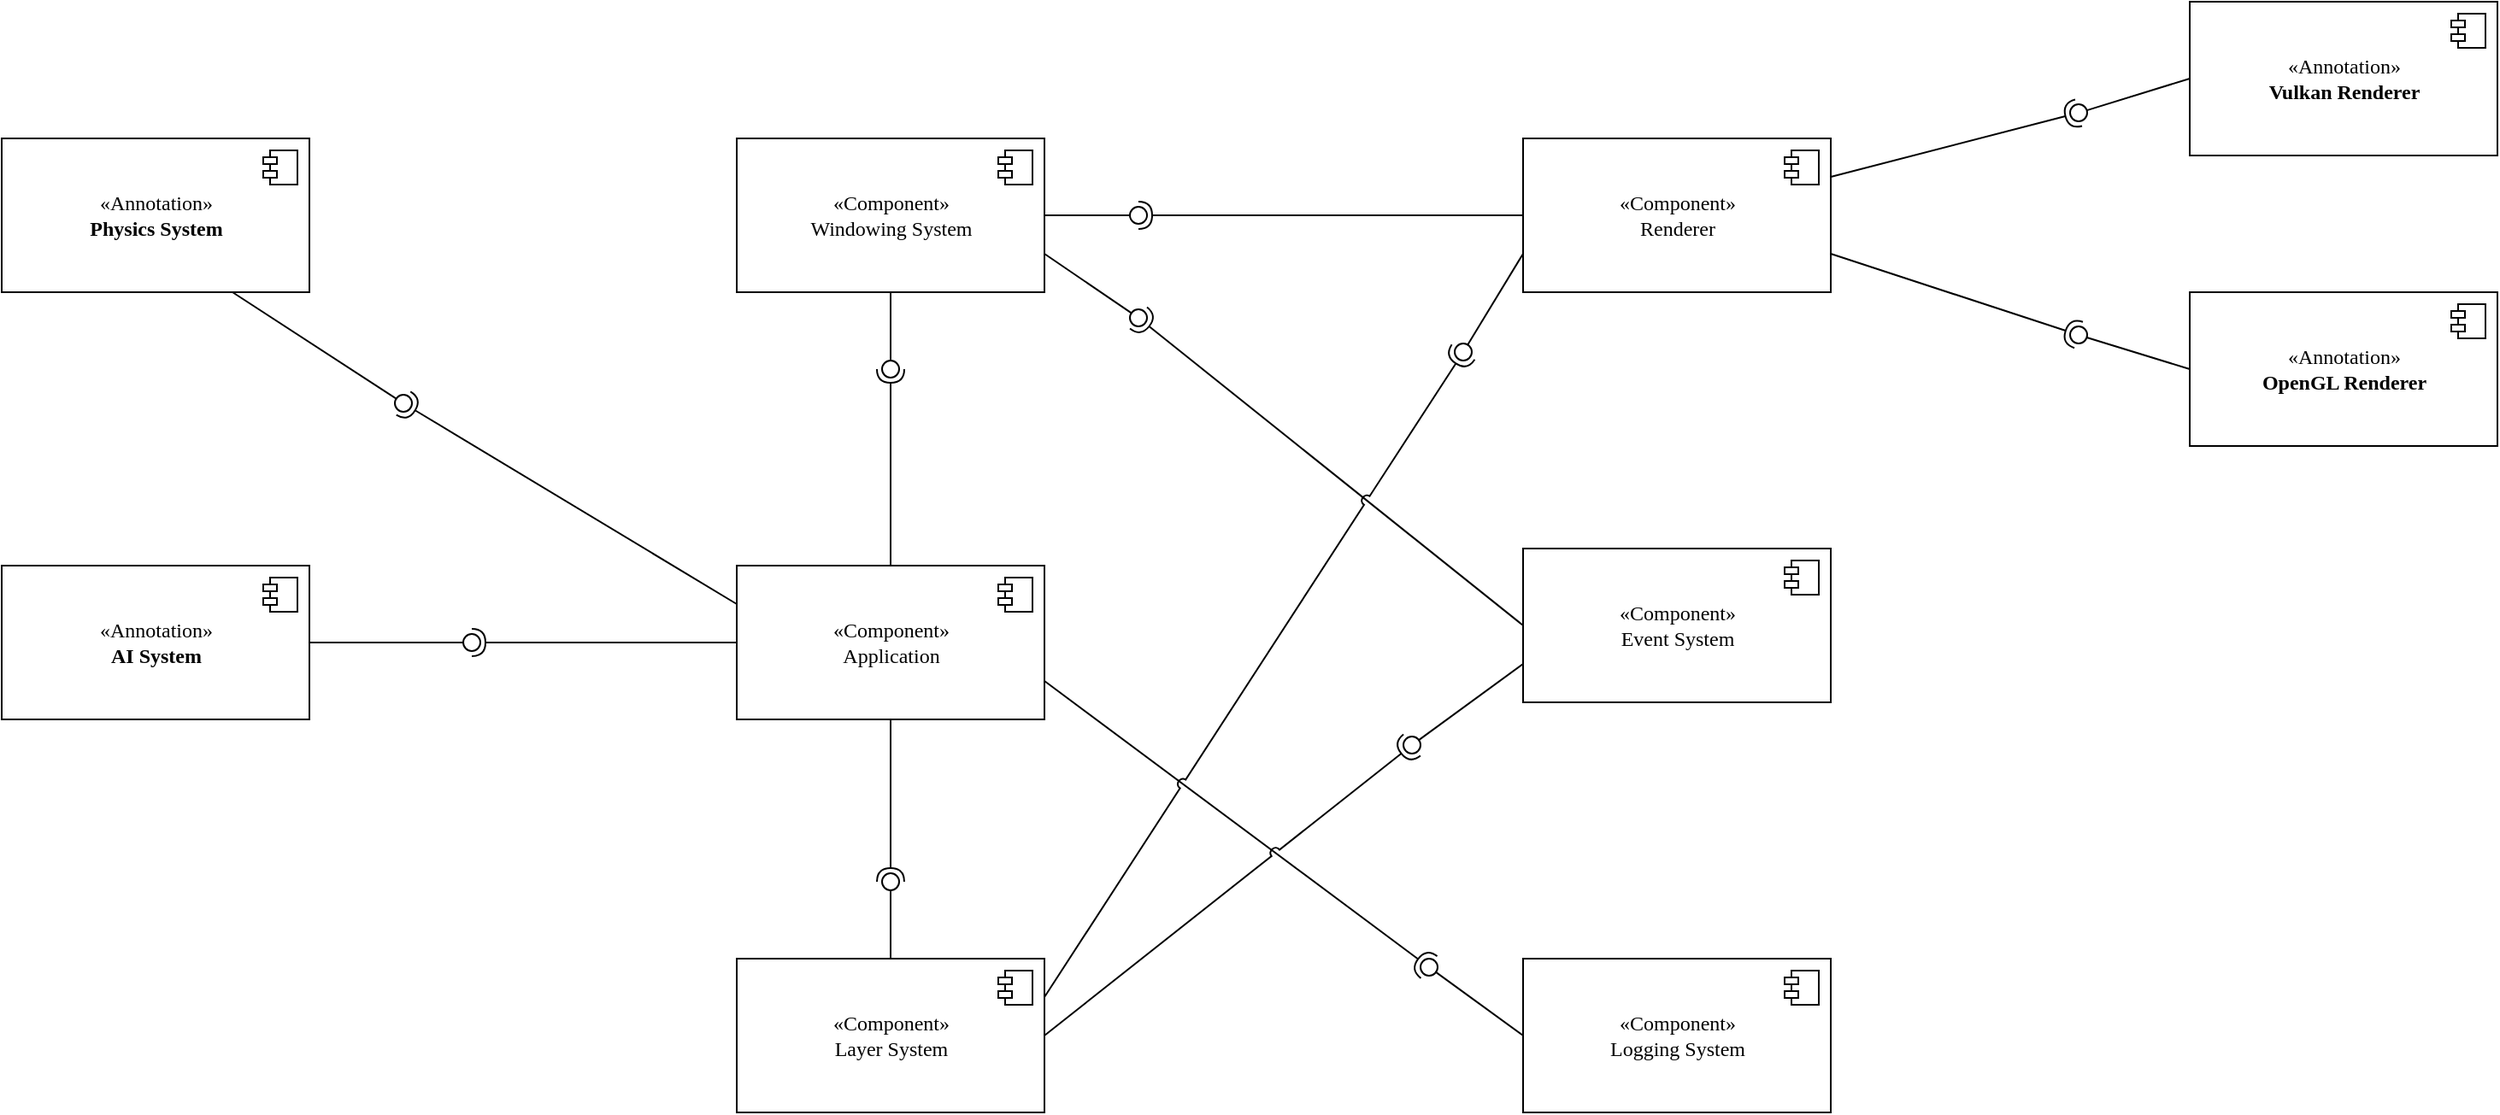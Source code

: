 <mxfile version="21.2.1" type="device" pages="3">
  <diagram id="l8_RViyFNIQ6805A7L2C" name="zeus components">
    <mxGraphModel dx="1834" dy="1180" grid="1" gridSize="10" guides="1" tooltips="1" connect="1" arrows="1" fold="1" page="0" pageScale="1" pageWidth="20000" pageHeight="20000" math="0" shadow="0">
      <root>
        <mxCell id="0" />
        <mxCell id="1" parent="0" />
        <mxCell id="Yjxckw_nhX4xelKhnx5f-1" value="«Component»&lt;br&gt;Renderer" style="html=1;dropTarget=0;fontFamily=Fira Code;" parent="1" vertex="1">
          <mxGeometry x="130" y="-50" width="180" height="90" as="geometry" />
        </mxCell>
        <mxCell id="Yjxckw_nhX4xelKhnx5f-2" value="" style="shape=module;jettyWidth=8;jettyHeight=4;fontFamily=Fira Code;" parent="Yjxckw_nhX4xelKhnx5f-1" vertex="1">
          <mxGeometry x="1" width="20" height="20" relative="1" as="geometry">
            <mxPoint x="-27" y="7" as="offset" />
          </mxGeometry>
        </mxCell>
        <mxCell id="qrGSUFwyKO0P2eyW8PWF-1" value="«Component»&lt;br&gt;Event System" style="html=1;dropTarget=0;fontFamily=Fira Code;" parent="1" vertex="1">
          <mxGeometry x="130" y="190" width="180" height="90" as="geometry" />
        </mxCell>
        <mxCell id="qrGSUFwyKO0P2eyW8PWF-2" value="" style="shape=module;jettyWidth=8;jettyHeight=4;fontFamily=Fira Code;" parent="qrGSUFwyKO0P2eyW8PWF-1" vertex="1">
          <mxGeometry x="1" width="20" height="20" relative="1" as="geometry">
            <mxPoint x="-27" y="7" as="offset" />
          </mxGeometry>
        </mxCell>
        <mxCell id="qrGSUFwyKO0P2eyW8PWF-3" value="«Component»&lt;br&gt;Logging System" style="html=1;dropTarget=0;fontFamily=Fira Code;" parent="1" vertex="1">
          <mxGeometry x="130" y="430" width="180" height="90" as="geometry" />
        </mxCell>
        <mxCell id="qrGSUFwyKO0P2eyW8PWF-4" value="" style="shape=module;jettyWidth=8;jettyHeight=4;fontFamily=Fira Code;" parent="qrGSUFwyKO0P2eyW8PWF-3" vertex="1">
          <mxGeometry x="1" width="20" height="20" relative="1" as="geometry">
            <mxPoint x="-27" y="7" as="offset" />
          </mxGeometry>
        </mxCell>
        <mxCell id="qrGSUFwyKO0P2eyW8PWF-5" value="«Component»&lt;br&gt;Application" style="html=1;dropTarget=0;fontFamily=Fira Code;" parent="1" vertex="1">
          <mxGeometry x="-330" y="200" width="180" height="90" as="geometry" />
        </mxCell>
        <mxCell id="qrGSUFwyKO0P2eyW8PWF-6" value="" style="shape=module;jettyWidth=8;jettyHeight=4;fontFamily=Fira Code;" parent="qrGSUFwyKO0P2eyW8PWF-5" vertex="1">
          <mxGeometry x="1" width="20" height="20" relative="1" as="geometry">
            <mxPoint x="-27" y="7" as="offset" />
          </mxGeometry>
        </mxCell>
        <mxCell id="qrGSUFwyKO0P2eyW8PWF-7" value="«Component»&lt;br&gt;Windowing System" style="html=1;dropTarget=0;fontFamily=Fira Code;" parent="1" vertex="1">
          <mxGeometry x="-330" y="-50" width="180" height="90" as="geometry" />
        </mxCell>
        <mxCell id="qrGSUFwyKO0P2eyW8PWF-8" value="" style="shape=module;jettyWidth=8;jettyHeight=4;fontFamily=Fira Code;" parent="qrGSUFwyKO0P2eyW8PWF-7" vertex="1">
          <mxGeometry x="1" width="20" height="20" relative="1" as="geometry">
            <mxPoint x="-27" y="7" as="offset" />
          </mxGeometry>
        </mxCell>
        <mxCell id="qrGSUFwyKO0P2eyW8PWF-9" value="" style="rounded=0;orthogonalLoop=1;jettySize=auto;html=1;endArrow=none;endFill=0;sketch=0;sourcePerimeterSpacing=0;targetPerimeterSpacing=0;exitX=1;exitY=0.5;exitDx=0;exitDy=0;fontFamily=Fira Code;" parent="1" source="qrGSUFwyKO0P2eyW8PWF-7" target="qrGSUFwyKO0P2eyW8PWF-11" edge="1">
          <mxGeometry relative="1" as="geometry">
            <mxPoint x="-10" y="55" as="sourcePoint" />
          </mxGeometry>
        </mxCell>
        <mxCell id="qrGSUFwyKO0P2eyW8PWF-10" value="" style="rounded=0;orthogonalLoop=1;jettySize=auto;html=1;endArrow=halfCircle;endFill=0;entryX=0.5;entryY=0.5;endSize=6;strokeWidth=1;sketch=0;exitX=0;exitY=0.5;exitDx=0;exitDy=0;fontFamily=Fira Code;" parent="1" source="Yjxckw_nhX4xelKhnx5f-1" target="qrGSUFwyKO0P2eyW8PWF-11" edge="1">
          <mxGeometry relative="1" as="geometry">
            <mxPoint x="30" y="55" as="sourcePoint" />
          </mxGeometry>
        </mxCell>
        <mxCell id="qrGSUFwyKO0P2eyW8PWF-11" value="" style="ellipse;whiteSpace=wrap;html=1;align=center;aspect=fixed;resizable=0;points=[];outlineConnect=0;sketch=0;fontFamily=Fira Code;" parent="1" vertex="1">
          <mxGeometry x="-100" y="-10" width="10" height="10" as="geometry" />
        </mxCell>
        <mxCell id="qrGSUFwyKO0P2eyW8PWF-12" value="" style="rounded=0;orthogonalLoop=1;jettySize=auto;html=1;endArrow=none;endFill=0;sketch=0;sourcePerimeterSpacing=0;targetPerimeterSpacing=0;exitX=1;exitY=0.75;exitDx=0;exitDy=0;fontFamily=Fira Code;" parent="1" source="qrGSUFwyKO0P2eyW8PWF-7" target="qrGSUFwyKO0P2eyW8PWF-14" edge="1">
          <mxGeometry relative="1" as="geometry">
            <mxPoint x="-70" y="125" as="sourcePoint" />
          </mxGeometry>
        </mxCell>
        <mxCell id="qrGSUFwyKO0P2eyW8PWF-13" value="" style="rounded=0;orthogonalLoop=1;jettySize=auto;html=1;endArrow=halfCircle;endFill=0;entryX=0.5;entryY=0.5;endSize=6;strokeWidth=1;sketch=0;exitX=0;exitY=0.5;exitDx=0;exitDy=0;fontFamily=Fira Code;" parent="1" source="qrGSUFwyKO0P2eyW8PWF-1" target="qrGSUFwyKO0P2eyW8PWF-14" edge="1">
          <mxGeometry relative="1" as="geometry">
            <mxPoint x="-30" y="125" as="sourcePoint" />
          </mxGeometry>
        </mxCell>
        <mxCell id="qrGSUFwyKO0P2eyW8PWF-14" value="" style="ellipse;whiteSpace=wrap;html=1;align=center;aspect=fixed;resizable=0;points=[];outlineConnect=0;sketch=0;fontFamily=Fira Code;" parent="1" vertex="1">
          <mxGeometry x="-100" y="50" width="10" height="10" as="geometry" />
        </mxCell>
        <mxCell id="qrGSUFwyKO0P2eyW8PWF-16" value="" style="rounded=0;orthogonalLoop=1;jettySize=auto;html=1;endArrow=none;endFill=0;sketch=0;sourcePerimeterSpacing=0;targetPerimeterSpacing=0;exitX=0;exitY=0.5;exitDx=0;exitDy=0;fontFamily=Fira Code;" parent="1" source="qrGSUFwyKO0P2eyW8PWF-3" target="qrGSUFwyKO0P2eyW8PWF-18" edge="1">
          <mxGeometry relative="1" as="geometry">
            <mxPoint x="-70" y="375" as="sourcePoint" />
          </mxGeometry>
        </mxCell>
        <mxCell id="qrGSUFwyKO0P2eyW8PWF-17" value="" style="rounded=0;orthogonalLoop=1;jettySize=auto;html=1;endArrow=halfCircle;endFill=0;entryX=0.5;entryY=0.5;endSize=6;strokeWidth=1;sketch=0;exitX=1;exitY=0.75;exitDx=0;exitDy=0;fontFamily=Fira Code;" parent="1" source="qrGSUFwyKO0P2eyW8PWF-5" target="qrGSUFwyKO0P2eyW8PWF-18" edge="1">
          <mxGeometry relative="1" as="geometry">
            <mxPoint x="-30" y="375" as="sourcePoint" />
          </mxGeometry>
        </mxCell>
        <mxCell id="qrGSUFwyKO0P2eyW8PWF-18" value="" style="ellipse;whiteSpace=wrap;html=1;align=center;aspect=fixed;resizable=0;points=[];outlineConnect=0;sketch=0;fontFamily=Fira Code;" parent="1" vertex="1">
          <mxGeometry x="70" y="430" width="10" height="10" as="geometry" />
        </mxCell>
        <mxCell id="qrGSUFwyKO0P2eyW8PWF-19" value="" style="rounded=0;orthogonalLoop=1;jettySize=auto;html=1;endArrow=none;endFill=0;sketch=0;sourcePerimeterSpacing=0;targetPerimeterSpacing=0;exitX=0.5;exitY=1;exitDx=0;exitDy=0;fontFamily=Fira Code;" parent="1" source="qrGSUFwyKO0P2eyW8PWF-7" target="qrGSUFwyKO0P2eyW8PWF-21" edge="1">
          <mxGeometry relative="1" as="geometry">
            <mxPoint x="-260" y="135" as="sourcePoint" />
          </mxGeometry>
        </mxCell>
        <mxCell id="qrGSUFwyKO0P2eyW8PWF-20" value="" style="rounded=0;orthogonalLoop=1;jettySize=auto;html=1;endArrow=halfCircle;endFill=0;entryX=0.5;entryY=0.5;endSize=6;strokeWidth=1;sketch=0;exitX=0.5;exitY=0;exitDx=0;exitDy=0;fontFamily=Fira Code;" parent="1" source="qrGSUFwyKO0P2eyW8PWF-5" target="qrGSUFwyKO0P2eyW8PWF-21" edge="1">
          <mxGeometry relative="1" as="geometry">
            <mxPoint x="-220" y="135" as="sourcePoint" />
          </mxGeometry>
        </mxCell>
        <mxCell id="qrGSUFwyKO0P2eyW8PWF-21" value="" style="ellipse;whiteSpace=wrap;html=1;align=center;aspect=fixed;resizable=0;points=[];outlineConnect=0;sketch=0;fontFamily=Fira Code;" parent="1" vertex="1">
          <mxGeometry x="-245" y="80" width="10" height="10" as="geometry" />
        </mxCell>
        <mxCell id="qrGSUFwyKO0P2eyW8PWF-22" value="" style="rounded=0;orthogonalLoop=1;jettySize=auto;html=1;endArrow=none;endFill=0;sketch=0;sourcePerimeterSpacing=0;targetPerimeterSpacing=0;exitX=0;exitY=0.75;exitDx=0;exitDy=0;jumpStyle=arc;fontFamily=Fira Code;" parent="1" source="Yjxckw_nhX4xelKhnx5f-1" target="qrGSUFwyKO0P2eyW8PWF-24" edge="1">
          <mxGeometry relative="1" as="geometry">
            <mxPoint x="-120" y="135" as="sourcePoint" />
          </mxGeometry>
        </mxCell>
        <mxCell id="qrGSUFwyKO0P2eyW8PWF-23" value="" style="rounded=0;orthogonalLoop=1;jettySize=auto;html=1;endArrow=halfCircle;endFill=0;entryX=0.5;entryY=0.5;endSize=6;strokeWidth=1;sketch=0;exitX=1;exitY=0.25;exitDx=0;exitDy=0;jumpStyle=arc;fontFamily=Fira Code;" parent="1" source="ppP77Uu_SmTwCJlUcfnz-1" target="qrGSUFwyKO0P2eyW8PWF-24" edge="1">
          <mxGeometry relative="1" as="geometry">
            <mxPoint x="-80" y="135" as="sourcePoint" />
          </mxGeometry>
        </mxCell>
        <mxCell id="qrGSUFwyKO0P2eyW8PWF-24" value="" style="ellipse;whiteSpace=wrap;html=1;align=center;aspect=fixed;resizable=0;points=[];outlineConnect=0;sketch=0;fontFamily=Fira Code;" parent="1" vertex="1">
          <mxGeometry x="90" y="70" width="10" height="10" as="geometry" />
        </mxCell>
        <mxCell id="qrGSUFwyKO0P2eyW8PWF-25" value="" style="rounded=0;orthogonalLoop=1;jettySize=auto;html=1;endArrow=none;endFill=0;sketch=0;sourcePerimeterSpacing=0;targetPerimeterSpacing=0;jumpStyle=arc;exitX=0;exitY=0.75;exitDx=0;exitDy=0;fontFamily=Fira Code;" parent="1" source="qrGSUFwyKO0P2eyW8PWF-1" target="qrGSUFwyKO0P2eyW8PWF-27" edge="1">
          <mxGeometry relative="1" as="geometry">
            <mxPoint x="-20" y="235" as="sourcePoint" />
          </mxGeometry>
        </mxCell>
        <mxCell id="qrGSUFwyKO0P2eyW8PWF-26" value="" style="rounded=0;orthogonalLoop=1;jettySize=auto;html=1;endArrow=halfCircle;endFill=0;entryX=0.5;entryY=0.5;endSize=6;strokeWidth=1;sketch=0;jumpStyle=arc;exitX=1;exitY=0.5;exitDx=0;exitDy=0;fontFamily=Fira Code;" parent="1" source="ppP77Uu_SmTwCJlUcfnz-1" target="qrGSUFwyKO0P2eyW8PWF-27" edge="1">
          <mxGeometry relative="1" as="geometry">
            <mxPoint x="-20" y="200" as="sourcePoint" />
          </mxGeometry>
        </mxCell>
        <mxCell id="qrGSUFwyKO0P2eyW8PWF-27" value="" style="ellipse;whiteSpace=wrap;html=1;align=center;aspect=fixed;resizable=0;points=[];outlineConnect=0;sketch=0;fontFamily=Fira Code;" parent="1" vertex="1">
          <mxGeometry x="60" y="300" width="10" height="10" as="geometry" />
        </mxCell>
        <mxCell id="ppP77Uu_SmTwCJlUcfnz-1" value="«Component»&lt;br&gt;Layer System" style="html=1;dropTarget=0;fontFamily=Fira Code;" parent="1" vertex="1">
          <mxGeometry x="-330" y="430" width="180" height="90" as="geometry" />
        </mxCell>
        <mxCell id="ppP77Uu_SmTwCJlUcfnz-2" value="" style="shape=module;jettyWidth=8;jettyHeight=4;fontFamily=Fira Code;" parent="ppP77Uu_SmTwCJlUcfnz-1" vertex="1">
          <mxGeometry x="1" width="20" height="20" relative="1" as="geometry">
            <mxPoint x="-27" y="7" as="offset" />
          </mxGeometry>
        </mxCell>
        <mxCell id="ppP77Uu_SmTwCJlUcfnz-3" value="" style="rounded=0;orthogonalLoop=1;jettySize=auto;html=1;endArrow=none;endFill=0;sketch=0;sourcePerimeterSpacing=0;targetPerimeterSpacing=0;jumpStyle=arc;exitX=0.5;exitY=0;exitDx=0;exitDy=0;fontFamily=Fira Code;" parent="1" source="ppP77Uu_SmTwCJlUcfnz-1" target="ppP77Uu_SmTwCJlUcfnz-5" edge="1">
          <mxGeometry relative="1" as="geometry">
            <mxPoint x="-260" y="375" as="sourcePoint" />
          </mxGeometry>
        </mxCell>
        <mxCell id="ppP77Uu_SmTwCJlUcfnz-4" value="" style="rounded=0;orthogonalLoop=1;jettySize=auto;html=1;endArrow=halfCircle;endFill=0;entryX=0.5;entryY=0.5;endSize=6;strokeWidth=1;sketch=0;jumpStyle=arc;exitX=0.5;exitY=1;exitDx=0;exitDy=0;fontFamily=Fira Code;" parent="1" source="qrGSUFwyKO0P2eyW8PWF-5" target="ppP77Uu_SmTwCJlUcfnz-5" edge="1">
          <mxGeometry relative="1" as="geometry">
            <mxPoint x="-220" y="375" as="sourcePoint" />
          </mxGeometry>
        </mxCell>
        <mxCell id="ppP77Uu_SmTwCJlUcfnz-5" value="" style="ellipse;whiteSpace=wrap;html=1;align=center;aspect=fixed;resizable=0;points=[];outlineConnect=0;sketch=0;fontFamily=Fira Code;" parent="1" vertex="1">
          <mxGeometry x="-245" y="380" width="10" height="10" as="geometry" />
        </mxCell>
        <mxCell id="_V5MC_tJ4ICqJiTYn7X5-1" value="«Annotation»&lt;br&gt;&lt;b&gt;Vulkan Renderer&lt;/b&gt;" style="html=1;dropTarget=0;fontFamily=Fira Code;" parent="1" vertex="1">
          <mxGeometry x="520" y="-130" width="180" height="90" as="geometry" />
        </mxCell>
        <mxCell id="_V5MC_tJ4ICqJiTYn7X5-2" value="" style="shape=module;jettyWidth=8;jettyHeight=4;fontFamily=Fira Code;" parent="_V5MC_tJ4ICqJiTYn7X5-1" vertex="1">
          <mxGeometry x="1" width="20" height="20" relative="1" as="geometry">
            <mxPoint x="-27" y="7" as="offset" />
          </mxGeometry>
        </mxCell>
        <mxCell id="_V5MC_tJ4ICqJiTYn7X5-3" value="«Annotation»&lt;br&gt;&lt;b&gt;OpenGL Renderer&lt;/b&gt;" style="html=1;dropTarget=0;fontFamily=Fira Code;" parent="1" vertex="1">
          <mxGeometry x="520" y="40" width="180" height="90" as="geometry" />
        </mxCell>
        <mxCell id="_V5MC_tJ4ICqJiTYn7X5-4" value="" style="shape=module;jettyWidth=8;jettyHeight=4;fontFamily=Fira Code;" parent="_V5MC_tJ4ICqJiTYn7X5-3" vertex="1">
          <mxGeometry x="1" width="20" height="20" relative="1" as="geometry">
            <mxPoint x="-27" y="7" as="offset" />
          </mxGeometry>
        </mxCell>
        <mxCell id="_V5MC_tJ4ICqJiTYn7X5-5" value="" style="rounded=0;orthogonalLoop=1;jettySize=auto;html=1;endArrow=none;endFill=0;sketch=0;sourcePerimeterSpacing=0;targetPerimeterSpacing=0;exitX=0;exitY=0.5;exitDx=0;exitDy=0;fontFamily=Fira Code;" parent="1" source="_V5MC_tJ4ICqJiTYn7X5-1" target="_V5MC_tJ4ICqJiTYn7X5-7" edge="1">
          <mxGeometry relative="1" as="geometry">
            <mxPoint x="390" y="-75" as="sourcePoint" />
          </mxGeometry>
        </mxCell>
        <mxCell id="_V5MC_tJ4ICqJiTYn7X5-6" value="" style="rounded=0;orthogonalLoop=1;jettySize=auto;html=1;endArrow=halfCircle;endFill=0;entryX=0.5;entryY=0.5;endSize=6;strokeWidth=1;sketch=0;exitX=1;exitY=0.25;exitDx=0;exitDy=0;fontFamily=Fira Code;" parent="1" source="Yjxckw_nhX4xelKhnx5f-1" target="_V5MC_tJ4ICqJiTYn7X5-7" edge="1">
          <mxGeometry relative="1" as="geometry">
            <mxPoint x="430" y="-75" as="sourcePoint" />
          </mxGeometry>
        </mxCell>
        <mxCell id="_V5MC_tJ4ICqJiTYn7X5-7" value="" style="ellipse;whiteSpace=wrap;html=1;align=center;aspect=fixed;resizable=0;points=[];outlineConnect=0;sketch=0;fontFamily=Fira Code;" parent="1" vertex="1">
          <mxGeometry x="450" y="-70" width="10" height="10" as="geometry" />
        </mxCell>
        <mxCell id="_V5MC_tJ4ICqJiTYn7X5-8" value="" style="rounded=0;orthogonalLoop=1;jettySize=auto;html=1;endArrow=none;endFill=0;sketch=0;sourcePerimeterSpacing=0;targetPerimeterSpacing=0;exitX=0;exitY=0.5;exitDx=0;exitDy=0;fontFamily=Fira Code;" parent="1" source="_V5MC_tJ4ICqJiTYn7X5-3" target="_V5MC_tJ4ICqJiTYn7X5-10" edge="1">
          <mxGeometry relative="1" as="geometry">
            <mxPoint x="410" y="35" as="sourcePoint" />
          </mxGeometry>
        </mxCell>
        <mxCell id="_V5MC_tJ4ICqJiTYn7X5-9" value="" style="rounded=0;orthogonalLoop=1;jettySize=auto;html=1;endArrow=halfCircle;endFill=0;entryX=0.5;entryY=0.5;endSize=6;strokeWidth=1;sketch=0;exitX=1;exitY=0.75;exitDx=0;exitDy=0;fontFamily=Fira Code;" parent="1" source="Yjxckw_nhX4xelKhnx5f-1" target="_V5MC_tJ4ICqJiTYn7X5-10" edge="1">
          <mxGeometry relative="1" as="geometry">
            <mxPoint x="380" as="sourcePoint" />
          </mxGeometry>
        </mxCell>
        <mxCell id="_V5MC_tJ4ICqJiTYn7X5-10" value="" style="ellipse;whiteSpace=wrap;html=1;align=center;aspect=fixed;resizable=0;points=[];outlineConnect=0;sketch=0;fontFamily=Fira Code;" parent="1" vertex="1">
          <mxGeometry x="450" y="60" width="10" height="10" as="geometry" />
        </mxCell>
        <mxCell id="HYdzAbmICYO5uHJhChJA-1" value="«Annotation»&lt;br&gt;&lt;b&gt;Physics System&lt;/b&gt;" style="html=1;dropTarget=0;fontFamily=Fira Code;" parent="1" vertex="1">
          <mxGeometry x="-760" y="-50" width="180" height="90" as="geometry" />
        </mxCell>
        <mxCell id="HYdzAbmICYO5uHJhChJA-2" value="" style="shape=module;jettyWidth=8;jettyHeight=4;fontFamily=Fira Code;" parent="HYdzAbmICYO5uHJhChJA-1" vertex="1">
          <mxGeometry x="1" width="20" height="20" relative="1" as="geometry">
            <mxPoint x="-27" y="7" as="offset" />
          </mxGeometry>
        </mxCell>
        <mxCell id="HYdzAbmICYO5uHJhChJA-3" value="" style="rounded=0;orthogonalLoop=1;jettySize=auto;html=1;endArrow=none;endFill=0;sketch=0;sourcePerimeterSpacing=0;targetPerimeterSpacing=0;exitX=0.75;exitY=1;exitDx=0;exitDy=0;fontFamily=Fira Code;" parent="1" source="HYdzAbmICYO5uHJhChJA-1" target="HYdzAbmICYO5uHJhChJA-5" edge="1">
          <mxGeometry relative="1" as="geometry">
            <mxPoint x="-580" y="125" as="sourcePoint" />
          </mxGeometry>
        </mxCell>
        <mxCell id="HYdzAbmICYO5uHJhChJA-4" value="" style="rounded=0;orthogonalLoop=1;jettySize=auto;html=1;endArrow=halfCircle;endFill=0;entryX=0.5;entryY=0.5;endSize=6;strokeWidth=1;sketch=0;exitX=0;exitY=0.25;exitDx=0;exitDy=0;fontFamily=Fira Code;" parent="1" source="qrGSUFwyKO0P2eyW8PWF-5" target="HYdzAbmICYO5uHJhChJA-5" edge="1">
          <mxGeometry relative="1" as="geometry">
            <mxPoint x="-540" y="125" as="sourcePoint" />
          </mxGeometry>
        </mxCell>
        <mxCell id="HYdzAbmICYO5uHJhChJA-5" value="" style="ellipse;whiteSpace=wrap;html=1;align=center;aspect=fixed;resizable=0;points=[];outlineConnect=0;sketch=0;fontFamily=Fira Code;" parent="1" vertex="1">
          <mxGeometry x="-530" y="100" width="10" height="10" as="geometry" />
        </mxCell>
        <mxCell id="HYdzAbmICYO5uHJhChJA-6" value="«Annotation»&lt;br&gt;&lt;b&gt;AI System&lt;/b&gt;" style="html=1;dropTarget=0;fontFamily=Fira Code;" parent="1" vertex="1">
          <mxGeometry x="-760" y="200" width="180" height="90" as="geometry" />
        </mxCell>
        <mxCell id="HYdzAbmICYO5uHJhChJA-7" value="" style="shape=module;jettyWidth=8;jettyHeight=4;fontFamily=Fira Code;" parent="HYdzAbmICYO5uHJhChJA-6" vertex="1">
          <mxGeometry x="1" width="20" height="20" relative="1" as="geometry">
            <mxPoint x="-27" y="7" as="offset" />
          </mxGeometry>
        </mxCell>
        <mxCell id="HYdzAbmICYO5uHJhChJA-8" value="" style="rounded=0;orthogonalLoop=1;jettySize=auto;html=1;endArrow=none;endFill=0;sketch=0;sourcePerimeterSpacing=0;targetPerimeterSpacing=0;exitX=1;exitY=0.5;exitDx=0;exitDy=0;fontFamily=Fira Code;" parent="1" source="HYdzAbmICYO5uHJhChJA-6" target="HYdzAbmICYO5uHJhChJA-10" edge="1">
          <mxGeometry relative="1" as="geometry">
            <mxPoint x="-510" y="235" as="sourcePoint" />
          </mxGeometry>
        </mxCell>
        <mxCell id="HYdzAbmICYO5uHJhChJA-9" value="" style="rounded=0;orthogonalLoop=1;jettySize=auto;html=1;endArrow=halfCircle;endFill=0;entryX=0.5;entryY=0.5;endSize=6;strokeWidth=1;sketch=0;exitX=0;exitY=0.5;exitDx=0;exitDy=0;fontFamily=Fira Code;" parent="1" source="qrGSUFwyKO0P2eyW8PWF-5" target="HYdzAbmICYO5uHJhChJA-10" edge="1">
          <mxGeometry relative="1" as="geometry">
            <mxPoint x="-470" y="235" as="sourcePoint" />
          </mxGeometry>
        </mxCell>
        <mxCell id="HYdzAbmICYO5uHJhChJA-10" value="" style="ellipse;whiteSpace=wrap;html=1;align=center;aspect=fixed;resizable=0;points=[];outlineConnect=0;sketch=0;fontFamily=Fira Code;" parent="1" vertex="1">
          <mxGeometry x="-490" y="240" width="10" height="10" as="geometry" />
        </mxCell>
      </root>
    </mxGraphModel>
  </diagram>
  <diagram id="_TzDfAAPDXwt0iT1-A9h" name="zeus classes">
    <mxGraphModel dx="2366" dy="978" grid="1" gridSize="10" guides="1" tooltips="1" connect="1" arrows="1" fold="1" page="0" pageScale="1" pageWidth="20000" pageHeight="20000" math="0" shadow="0">
      <root>
        <mxCell id="0" />
        <mxCell id="1" parent="0" />
        <mxCell id="iCqgQ9qSxP1r1h82Vjgz-4" value="&lt;p style=&quot;margin:0px;margin-top:4px;text-align:center;&quot;&gt;&lt;b&gt;Application&lt;/b&gt;&lt;/p&gt;&lt;hr size=&quot;1&quot;&gt;&lt;p style=&quot;margin:0px;margin-left:4px;&quot;&gt;&lt;span style=&quot;background-color: initial;&quot;&gt;- m_Running: bool&lt;/span&gt;&lt;br&gt;&lt;/p&gt;&lt;p style=&quot;margin:0px;margin-left:4px;&quot;&gt;- m_Window: Window&lt;/p&gt;&lt;p style=&quot;margin:0px;margin-left:4px;&quot;&gt;- m_LayerQueue: LayerQueue&lt;/p&gt;&lt;p style=&quot;margin:0px;margin-left:4px;&quot;&gt;-&lt;u&gt; s_Instance: Application*&lt;/u&gt;&lt;/p&gt;&lt;hr size=&quot;1&quot;&gt;&lt;p style=&quot;margin:0px;margin-left:4px;&quot;&gt;+ Application(name: string, width: uint, height: uint)&lt;/p&gt;&lt;p style=&quot;margin:0px;margin-left:4px;&quot;&gt;+ Init(): void&lt;/p&gt;&lt;p style=&quot;margin:0px;margin-left:4px;&quot;&gt;+ Stop(): void&lt;/p&gt;&lt;p style=&quot;margin:0px;margin-left:4px;&quot;&gt;+ GetWindow(): Window*&lt;/p&gt;&lt;p style=&quot;margin:0px;margin-left:4px;&quot;&gt;+ GetUI(): ImGUI*&lt;/p&gt;&lt;p style=&quot;margin:0px;margin-left:4px;&quot;&gt;+ Run(): void&lt;/p&gt;&lt;p style=&quot;margin:0px;margin-left:4px;&quot;&gt;+ PushLayer(layer: Layer*): void&lt;/p&gt;&lt;p style=&quot;margin:0px;margin-left:4px;&quot;&gt;+ PushOverlay(layer: Layer*): void&lt;/p&gt;&lt;p style=&quot;margin:0px;margin-left:4px;&quot;&gt;+ OnEvent(evt: Event): void&lt;/p&gt;&lt;p style=&quot;margin:0px;margin-left:4px;&quot;&gt;+ GetFrameRate(): int&lt;/p&gt;&lt;p style=&quot;margin:0px;margin-left:4px;&quot;&gt;&lt;br&gt;&lt;/p&gt;&lt;p style=&quot;margin:0px;margin-left:4px;&quot;&gt;+ &lt;u&gt;GetInstance(): Application&lt;/u&gt;&lt;/p&gt;" style="verticalAlign=top;align=left;overflow=fill;fontSize=12;fontFamily=Fira Code;html=1;" parent="1" vertex="1">
          <mxGeometry x="10" y="540" width="520" height="290" as="geometry" />
        </mxCell>
        <mxCell id="jruYNGcL4Lxh9L9RNvfB-1" value="&lt;p style=&quot;margin:0px;margin-top:4px;text-align:center;&quot;&gt;&lt;b&gt;Layer&lt;/b&gt;&lt;/p&gt;&lt;hr size=&quot;1&quot;&gt;&lt;p style=&quot;margin:0px;margin-left:4px;&quot;&gt;&lt;br&gt;&lt;/p&gt;&lt;hr size=&quot;1&quot;&gt;&lt;p style=&quot;margin:0px;margin-left:4px;&quot;&gt;+ Layer(name: string)&lt;/p&gt;&lt;p style=&quot;margin:0px;margin-left:4px;&quot;&gt;+ OnUpdate(deltaTime: float): void&lt;/p&gt;&lt;p style=&quot;margin:0px;margin-left:4px;&quot;&gt;+ OnRender(): void&lt;/p&gt;&lt;p style=&quot;margin:0px;margin-left:4px;&quot;&gt;+ OnEvent(event: Event): bool&lt;/p&gt;" style="verticalAlign=top;align=left;overflow=fill;fontSize=12;fontFamily=Fira Code;html=1;" parent="1" vertex="1">
          <mxGeometry x="720" y="540" width="310" height="290" as="geometry" />
        </mxCell>
        <mxCell id="muHNmQ4Srth_xW-m5-Wg-1" value="&lt;p style=&quot;margin:0px;margin-top:4px;text-align:center;&quot;&gt;&lt;b&gt;LayerQueue&lt;/b&gt;&lt;/p&gt;&lt;hr size=&quot;1&quot;&gt;&lt;p style=&quot;margin:0px;margin-left:4px;&quot;&gt;&lt;span style=&quot;background-color: initial;&quot;&gt;- m_Layers: Layer[0...*]&lt;/span&gt;&lt;/p&gt;&lt;hr size=&quot;1&quot;&gt;&lt;p style=&quot;margin:0px;margin-left:4px;&quot;&gt;+ LayerQueue()&lt;/p&gt;&lt;p style=&quot;margin:0px;margin-left:4px;&quot;&gt;+ PushBack(layer: Layer): void&lt;/p&gt;&lt;p style=&quot;margin:0px;margin-left:4px;&quot;&gt;+ PushFront(layer: Layer): void&lt;/p&gt;&lt;p style=&quot;margin:0px;margin-left:4px;&quot;&gt;+ PopBack(): void&lt;/p&gt;&lt;p style=&quot;margin:0px;margin-left:4px;&quot;&gt;+ PopFront(): void&lt;/p&gt;" style="verticalAlign=top;align=left;overflow=fill;fontSize=12;fontFamily=Fira Code;html=1;" parent="1" vertex="1">
          <mxGeometry x="480" y="80" width="310" height="290" as="geometry" />
        </mxCell>
        <mxCell id="GuR93BM5bDmjjOMCI_0h-3" value="&lt;p style=&quot;margin:0px;margin-top:4px;text-align:center;&quot;&gt;&lt;b&gt;Entity&lt;/b&gt;&lt;/p&gt;&lt;hr size=&quot;1&quot;&gt;&lt;p style=&quot;margin:0px;margin-left:4px;&quot;&gt;&lt;span style=&quot;background-color: initial;&quot;&gt;- m_Components: Component[0...*]&lt;/span&gt;&lt;/p&gt;&lt;hr size=&quot;1&quot;&gt;&lt;p style=&quot;margin:0px;margin-left:4px;&quot;&gt;+ Entity(name: string)&lt;/p&gt;&lt;p style=&quot;margin:0px;margin-left:4px;&quot;&gt;&lt;br&gt;&lt;/p&gt;" style="verticalAlign=top;align=left;overflow=fill;fontSize=12;fontFamily=Fira Code;html=1;" parent="1" vertex="1">
          <mxGeometry x="1540" y="-180" width="310" height="190" as="geometry" />
        </mxCell>
        <mxCell id="GuR93BM5bDmjjOMCI_0h-5" value="" style="endArrow=diamondThin;endFill=0;endSize=24;html=1;rounded=0;jumpStyle=arc;entryX=0.5;entryY=0;entryDx=0;entryDy=0;exitX=0.5;exitY=1;exitDx=0;exitDy=0;edgeStyle=orthogonalEdgeStyle;fontFamily=Fira Code;" parent="1" source="muHNmQ4Srth_xW-m5-Wg-1" target="iCqgQ9qSxP1r1h82Vjgz-4" edge="1">
          <mxGeometry width="160" relative="1" as="geometry">
            <mxPoint x="250" y="350" as="sourcePoint" />
            <mxPoint x="410" y="350" as="targetPoint" />
          </mxGeometry>
        </mxCell>
        <mxCell id="GuR93BM5bDmjjOMCI_0h-13" value="1" style="edgeLabel;html=1;align=center;verticalAlign=middle;resizable=0;points=[];fontFamily=Fira Code;" parent="GuR93BM5bDmjjOMCI_0h-5" vertex="1" connectable="0">
          <mxGeometry x="-0.71" y="3" relative="1" as="geometry">
            <mxPoint x="12" y="-41" as="offset" />
          </mxGeometry>
        </mxCell>
        <mxCell id="A9UqrcV70n9qNMTTIER3-27" value="1" style="edgeLabel;html=1;align=center;verticalAlign=middle;resizable=0;points=[];fontFamily=Fira Code;" parent="GuR93BM5bDmjjOMCI_0h-5" vertex="1" connectable="0">
          <mxGeometry x="0.81" relative="1" as="geometry">
            <mxPoint x="20" as="offset" />
          </mxGeometry>
        </mxCell>
        <mxCell id="GuR93BM5bDmjjOMCI_0h-20" value="&lt;p style=&quot;margin:0px;margin-top:4px;text-align:center;&quot;&gt;&lt;b&gt;Component&lt;/b&gt;&lt;/p&gt;&lt;hr size=&quot;1&quot;&gt;&lt;p style=&quot;margin:0px;margin-left:4px;&quot;&gt;&lt;br&gt;&lt;/p&gt;&lt;hr size=&quot;1&quot;&gt;&lt;p style=&quot;margin:0px;margin-left:4px;&quot;&gt;&lt;br&gt;&lt;/p&gt;" style="verticalAlign=top;align=left;overflow=fill;fontSize=12;fontFamily=Fira Code;html=1;" parent="1" vertex="1">
          <mxGeometry x="1860" y="-300" width="220" height="80" as="geometry" />
        </mxCell>
        <mxCell id="jhOtwpqrpkITl_WNbXpc-2" value="&lt;p style=&quot;margin:0px;margin-top:4px;text-align:center;&quot;&gt;&lt;i&gt;&amp;lt;&amp;lt;Interface&amp;gt;&amp;gt;&lt;/i&gt;&lt;br&gt;&lt;b&gt;Window&lt;/b&gt;&lt;/p&gt;&lt;hr size=&quot;1&quot;&gt;&lt;p style=&quot;margin:0px;margin-left:4px;&quot;&gt;- m_Properties: WindowProperties&lt;/p&gt;&lt;hr size=&quot;1&quot;&gt;&lt;p style=&quot;margin:0px;margin-left:4px;&quot;&gt;+ CreateWindow(props: WindowProperties): void&lt;/p&gt;&lt;p style=&quot;margin:0px;margin-left:4px;&quot;&gt;+ SwapBuffers(): void&lt;/p&gt;&lt;p style=&quot;margin:0px;margin-left:4px;&quot;&gt;+ GetTime(): float&lt;/p&gt;&lt;p style=&quot;margin:0px;margin-left:4px;&quot;&gt;+ ShouldClose(): bool&lt;/p&gt;&lt;p style=&quot;margin:0px;margin-left:4px;&quot;&gt;+ EnableVSync(active: bool): void&lt;/p&gt;&lt;p style=&quot;margin:0px;margin-left:4px;&quot;&gt;+ SetWindowTitle(title: string): void&lt;/p&gt;&lt;p style=&quot;margin:0px;margin-left:4px;&quot;&gt;+ SetCameraMode(enabled: bool): void&lt;/p&gt;" style="verticalAlign=top;align=left;overflow=fill;fontSize=12;fontFamily=Fira Code;html=1;fontColor=default;strokeColor=default;fillColor=default;" parent="1" vertex="1">
          <mxGeometry x="40" y="1300" width="385" height="370.13" as="geometry" />
        </mxCell>
        <mxCell id="jhOtwpqrpkITl_WNbXpc-4" value="" style="endArrow=diamondThin;endFill=0;endSize=24;html=1;rounded=0;fontFamily=Fira Code;fontSize=12;fontColor=default;entryX=0.25;entryY=1;entryDx=0;entryDy=0;exitX=0.5;exitY=0;exitDx=0;exitDy=0;edgeStyle=orthogonalEdgeStyle;" parent="1" source="jhOtwpqrpkITl_WNbXpc-2" target="iCqgQ9qSxP1r1h82Vjgz-4" edge="1">
          <mxGeometry width="160" relative="1" as="geometry">
            <mxPoint x="260" y="990" as="sourcePoint" />
            <mxPoint x="420" y="990" as="targetPoint" />
            <Array as="points">
              <mxPoint x="233" y="1160" />
              <mxPoint x="140" y="1160" />
            </Array>
          </mxGeometry>
        </mxCell>
        <mxCell id="jhOtwpqrpkITl_WNbXpc-12" value="1" style="edgeLabel;html=1;align=center;verticalAlign=middle;resizable=0;points=[];fontSize=12;fontFamily=Fira Code;fontColor=default;" parent="jhOtwpqrpkITl_WNbXpc-4" vertex="1" connectable="0">
          <mxGeometry x="0.679" y="3" relative="1" as="geometry">
            <mxPoint x="-5" y="-60" as="offset" />
          </mxGeometry>
        </mxCell>
        <mxCell id="jhOtwpqrpkITl_WNbXpc-13" value="1" style="edgeLabel;html=1;align=center;verticalAlign=middle;resizable=0;points=[];fontSize=12;fontFamily=Fira Code;fontColor=default;" parent="jhOtwpqrpkITl_WNbXpc-4" vertex="1" connectable="0">
          <mxGeometry x="-0.828" y="-1" relative="1" as="geometry">
            <mxPoint x="8" y="29" as="offset" />
          </mxGeometry>
        </mxCell>
        <mxCell id="jhOtwpqrpkITl_WNbXpc-5" value="Use" style="endArrow=open;endSize=12;dashed=1;html=1;rounded=0;fontFamily=Fira Code;fontSize=12;fontColor=default;exitX=1;exitY=0.25;exitDx=0;exitDy=0;entryX=0;entryY=0.25;entryDx=0;entryDy=0;" parent="1" source="iCqgQ9qSxP1r1h82Vjgz-4" target="jruYNGcL4Lxh9L9RNvfB-1" edge="1">
          <mxGeometry width="160" relative="1" as="geometry">
            <mxPoint x="560" y="650" as="sourcePoint" />
            <mxPoint x="720" y="650" as="targetPoint" />
          </mxGeometry>
        </mxCell>
        <mxCell id="jhOtwpqrpkITl_WNbXpc-6" value="&lt;p style=&quot;margin:0px;margin-top:4px;text-align:center;&quot;&gt;&lt;b&gt;LinuxWindow&lt;/b&gt;&lt;/p&gt;&lt;hr size=&quot;1&quot;&gt;&lt;p style=&quot;margin:0px;margin-left:4px;&quot;&gt;&lt;br&gt;&lt;/p&gt;&lt;hr size=&quot;1&quot;&gt;&lt;p style=&quot;margin:0px;margin-left:4px;&quot;&gt;&lt;br&gt;&lt;/p&gt;" style="verticalAlign=top;align=left;overflow=fill;fontSize=12;fontFamily=Fira Code;html=1;fontColor=default;strokeColor=default;fillColor=default;" parent="1" vertex="1">
          <mxGeometry x="-50" y="1790.13" width="240" height="80" as="geometry" />
        </mxCell>
        <mxCell id="jhOtwpqrpkITl_WNbXpc-9" value="" style="endArrow=block;dashed=1;endFill=0;endSize=12;html=1;rounded=0;fontFamily=Fira Code;fontSize=12;fontColor=default;entryX=0.5;entryY=1;entryDx=0;entryDy=0;exitX=0.5;exitY=0;exitDx=0;exitDy=0;edgeStyle=orthogonalEdgeStyle;" parent="1" source="jhOtwpqrpkITl_WNbXpc-6" target="jhOtwpqrpkITl_WNbXpc-2" edge="1">
          <mxGeometry width="160" relative="1" as="geometry">
            <mxPoint x="80" y="1800.13" as="sourcePoint" />
            <mxPoint x="240" y="1800.13" as="targetPoint" />
          </mxGeometry>
        </mxCell>
        <mxCell id="jhOtwpqrpkITl_WNbXpc-10" value="&lt;p style=&quot;margin:0px;margin-top:4px;text-align:center;&quot;&gt;&lt;b&gt;Windows&lt;/b&gt;&lt;b style=&quot;background-color: initial;&quot;&gt;Window&lt;/b&gt;&lt;/p&gt;&lt;hr size=&quot;1&quot;&gt;&lt;p style=&quot;margin:0px;margin-left:4px;&quot;&gt;&lt;br&gt;&lt;/p&gt;&lt;hr size=&quot;1&quot;&gt;&lt;p style=&quot;margin:0px;margin-left:4px;&quot;&gt;&lt;br&gt;&lt;/p&gt;" style="verticalAlign=top;align=left;overflow=fill;fontSize=12;fontFamily=Fira Code;html=1;fontColor=default;strokeColor=default;fillColor=default;" parent="1" vertex="1">
          <mxGeometry x="290" y="1790.13" width="240" height="80" as="geometry" />
        </mxCell>
        <mxCell id="jhOtwpqrpkITl_WNbXpc-11" value="" style="endArrow=block;dashed=1;endFill=0;endSize=12;html=1;rounded=0;fontFamily=Fira Code;fontSize=12;fontColor=default;entryX=0.5;entryY=1;entryDx=0;entryDy=0;exitX=0.5;exitY=0;exitDx=0;exitDy=0;edgeStyle=orthogonalEdgeStyle;" parent="1" source="jhOtwpqrpkITl_WNbXpc-10" target="jhOtwpqrpkITl_WNbXpc-2" edge="1">
          <mxGeometry width="160" relative="1" as="geometry">
            <mxPoint x="230" y="1830.13" as="sourcePoint" />
            <mxPoint x="390" y="1830.13" as="targetPoint" />
          </mxGeometry>
        </mxCell>
        <mxCell id="ffzVwP2e3t9vha0OckNL-5" value="" style="endArrow=block;dashed=1;endFill=0;endSize=12;html=1;rounded=0;fontFamily=Fira Code;fontSize=12;fontColor=default;exitX=0.5;exitY=0;exitDx=0;exitDy=0;entryX=0.5;entryY=1;entryDx=0;entryDy=0;edgeStyle=orthogonalEdgeStyle;" parent="1" source="zIZEUpb-xcep3BDBruE6-1" target="1_Wk9r2MP6RcJYxNX_Eg-2" edge="1">
          <mxGeometry width="160" relative="1" as="geometry">
            <mxPoint x="2070" y="1221.5" as="sourcePoint" />
            <mxPoint x="2232.5" y="1206.5" as="targetPoint" />
          </mxGeometry>
        </mxCell>
        <mxCell id="ffzVwP2e3t9vha0OckNL-6" value="" style="endArrow=block;dashed=1;endFill=0;endSize=12;html=1;rounded=0;fontFamily=Fira Code;fontSize=12;fontColor=default;exitX=0.5;exitY=0;exitDx=0;exitDy=0;entryX=0.5;entryY=1;entryDx=0;entryDy=0;edgeStyle=orthogonalEdgeStyle;" parent="1" source="zIZEUpb-xcep3BDBruE6-2" target="1_Wk9r2MP6RcJYxNX_Eg-2" edge="1">
          <mxGeometry width="160" relative="1" as="geometry">
            <mxPoint x="2400" y="1221.5" as="sourcePoint" />
            <mxPoint x="2232.5" y="1206.5" as="targetPoint" />
          </mxGeometry>
        </mxCell>
        <mxCell id="K8tCi98vXP887PSbpz9B-5" value="&lt;p style=&quot;margin:0px;margin-top:4px;text-align:center;&quot;&gt;&amp;lt;&amp;lt;enumeration&amp;gt;&amp;gt;&lt;br&gt;&lt;b&gt;EventType&lt;/b&gt;&lt;/p&gt;&lt;hr&gt;&lt;p style=&quot;margin:0px;margin-left:8px;text-align:left;&quot;&gt;MOUSE_PRESSED&lt;/p&gt;&lt;p style=&quot;margin:0px;margin-left:8px;text-align:left;&quot;&gt;MOUSE_RELEASED&lt;/p&gt;&lt;p style=&quot;margin:0px;margin-left:8px;text-align:left;&quot;&gt;MOUSE_MOVED&lt;/p&gt;" style="shape=rect;html=1;overflow=fill;whiteSpace=wrap;fontFamily=Fira Code;" parent="1" vertex="1">
          <mxGeometry x="-1560" y="800" width="200" height="110" as="geometry" />
        </mxCell>
        <mxCell id="K8tCi98vXP887PSbpz9B-8" value="Use" style="endArrow=open;endSize=12;dashed=1;html=1;rounded=0;exitX=0;exitY=0.25;exitDx=0;exitDy=0;entryX=0.5;entryY=1;entryDx=0;entryDy=0;edgeStyle=orthogonalEdgeStyle;fontFamily=Fira Code;" parent="1" source="A9UqrcV70n9qNMTTIER3-1" target="K8tCi98vXP887PSbpz9B-5" edge="1">
          <mxGeometry width="160" relative="1" as="geometry">
            <mxPoint x="-1210" y="1058" as="sourcePoint" />
            <mxPoint x="-750" y="1080" as="targetPoint" />
            <Array as="points">
              <mxPoint x="-1460" y="1042" />
            </Array>
          </mxGeometry>
        </mxCell>
        <mxCell id="mGul-hCUBUqTXe-Pgb1B-2" value="Use" style="endArrow=open;endSize=12;dashed=1;html=1;rounded=0;exitX=0;exitY=0.25;exitDx=0;exitDy=0;entryX=1;entryY=0.75;entryDx=0;entryDy=0;edgeStyle=orthogonalEdgeStyle;fontFamily=Fira Code;" parent="1" source="jhOtwpqrpkITl_WNbXpc-2" target="A9UqrcV70n9qNMTTIER3-1" edge="1">
          <mxGeometry width="160" relative="1" as="geometry">
            <mxPoint x="600" y="1170" as="sourcePoint" />
            <mxPoint x="-430" y="1124.0" as="targetPoint" />
            <Array as="points">
              <mxPoint x="-250" y="1393" />
              <mxPoint x="-250" y="1528" />
              <mxPoint x="-600" y="1528" />
              <mxPoint x="-600" y="1106" />
            </Array>
          </mxGeometry>
        </mxCell>
        <mxCell id="mGul-hCUBUqTXe-Pgb1B-17" value="&lt;p style=&quot;margin:0px;margin-top:4px;text-align:center;&quot;&gt;&lt;b&gt;TestLayer&lt;/b&gt;&lt;/p&gt;&lt;hr size=&quot;1&quot;&gt;&lt;p style=&quot;margin:0px;margin-left:4px;&quot;&gt;&lt;br&gt;&lt;/p&gt;&lt;hr size=&quot;1&quot;&gt;&lt;p style=&quot;margin:0px;margin-left:4px;&quot;&gt;&lt;br&gt;&lt;/p&gt;" style="verticalAlign=top;align=left;overflow=fill;fontSize=12;fontFamily=Fira Code;html=1;" parent="1" vertex="1">
          <mxGeometry x="720" y="960" width="310" height="120" as="geometry" />
        </mxCell>
        <mxCell id="mGul-hCUBUqTXe-Pgb1B-18" value="Extends" style="endArrow=block;endSize=16;endFill=0;html=1;rounded=0;labelBackgroundColor=default;fontFamily=Fira Code;fontSize=11;fontColor=default;strokeColor=default;shape=connector;entryX=0.5;entryY=1;entryDx=0;entryDy=0;exitX=0.5;exitY=0;exitDx=0;exitDy=0;" parent="1" source="mGul-hCUBUqTXe-Pgb1B-17" target="jruYNGcL4Lxh9L9RNvfB-1" edge="1">
          <mxGeometry width="160" relative="1" as="geometry">
            <mxPoint x="720" y="930" as="sourcePoint" />
            <mxPoint x="880" y="930" as="targetPoint" />
          </mxGeometry>
        </mxCell>
        <mxCell id="mGul-hCUBUqTXe-Pgb1B-19" value="Extends" style="endArrow=block;endSize=16;endFill=0;html=1;rounded=0;labelBackgroundColor=default;fontFamily=Fira Code;fontSize=11;fontColor=default;strokeColor=default;shape=connector;entryX=0.5;entryY=1;entryDx=0;entryDy=0;exitX=0.5;exitY=0;exitDx=0;exitDy=0;edgeStyle=orthogonalEdgeStyle;" parent="1" source="A9UqrcV70n9qNMTTIER3-2" target="A9UqrcV70n9qNMTTIER3-1" edge="1">
          <mxGeometry width="160" relative="1" as="geometry">
            <mxPoint x="-1130" y="1340" as="sourcePoint" />
            <mxPoint x="-1068.77" y="1140.312" as="targetPoint" />
          </mxGeometry>
        </mxCell>
        <mxCell id="mGul-hCUBUqTXe-Pgb1B-21" value="Extends" style="endArrow=block;endSize=16;endFill=0;html=1;rounded=0;labelBackgroundColor=default;fontFamily=Fira Code;fontSize=11;fontColor=default;strokeColor=default;shape=connector;entryX=0.5;entryY=1;entryDx=0;entryDy=0;exitX=0.5;exitY=0;exitDx=0;exitDy=0;edgeStyle=orthogonalEdgeStyle;" parent="1" source="A9UqrcV70n9qNMTTIER3-3" target="A9UqrcV70n9qNMTTIER3-1" edge="1">
          <mxGeometry width="160" relative="1" as="geometry">
            <mxPoint x="-720" y="1340" as="sourcePoint" />
            <mxPoint x="-1033.1" y="1142.132" as="targetPoint" />
          </mxGeometry>
        </mxCell>
        <mxCell id="mGul-hCUBUqTXe-Pgb1B-22" value="&lt;p style=&quot;margin:0px;margin-top:4px;text-align:center;&quot;&gt;&lt;b&gt;EventDispatcher&lt;/b&gt;&lt;/p&gt;&lt;hr size=&quot;1&quot;&gt;&lt;p style=&quot;margin:0px;margin-left:4px;&quot;&gt;- event: Event&lt;/p&gt;&lt;hr size=&quot;1&quot;&gt;&lt;p style=&quot;margin:0px;margin-left:4px;&quot;&gt;+ EventDispatcher(evt: Event)&lt;/p&gt;&lt;p style=&quot;margin:0px;margin-left:4px;&quot;&gt;+ Dispatch(type: EventType, evtFunc: EventFunction): bool&lt;/p&gt;" style="verticalAlign=top;align=left;overflow=fill;fontSize=12;fontFamily=Fira Code;html=1;" parent="1" vertex="1">
          <mxGeometry x="-1265" y="810" width="430" height="120" as="geometry" />
        </mxCell>
        <mxCell id="mGul-hCUBUqTXe-Pgb1B-23" value="Use" style="endArrow=open;endSize=12;dashed=1;html=1;rounded=0;labelBackgroundColor=default;fontFamily=Fira Code;fontSize=11;fontColor=default;strokeColor=default;shape=connector;exitX=0;exitY=0.5;exitDx=0;exitDy=0;jumpStyle=arc;edgeStyle=orthogonalEdgeStyle;jumpSize=12;entryX=1;entryY=0.5;entryDx=0;entryDy=0;" parent="1" source="mGul-hCUBUqTXe-Pgb1B-17" target="mGul-hCUBUqTXe-Pgb1B-22" edge="1">
          <mxGeometry width="160" relative="1" as="geometry">
            <mxPoint x="900" y="1170" as="sourcePoint" />
            <mxPoint x="-750" y="810" as="targetPoint" />
            <Array as="points">
              <mxPoint x="720" y="1000" />
              <mxPoint x="-600" y="1000" />
              <mxPoint x="-600" y="870" />
            </Array>
          </mxGeometry>
        </mxCell>
        <mxCell id="QNh7BKUyiSObXGZVhPO_-4" value="Use" style="endArrow=open;endSize=12;dashed=1;html=1;rounded=0;exitX=0.5;exitY=1;exitDx=0;exitDy=0;entryX=0.5;entryY=0;entryDx=0;entryDy=0;fontFamily=Fira Code;" parent="1" source="mGul-hCUBUqTXe-Pgb1B-22" target="A9UqrcV70n9qNMTTIER3-1" edge="1">
          <mxGeometry width="160" relative="1" as="geometry">
            <mxPoint x="-290" y="1145" as="sourcePoint" />
            <mxPoint x="-1065" y="1010" as="targetPoint" />
          </mxGeometry>
        </mxCell>
        <mxCell id="Ok_DHvlFNVXEvGBt88E2-1" value="Use" style="endArrow=open;endSize=12;dashed=1;html=1;rounded=0;edgeStyle=orthogonalEdgeStyle;jumpStyle=arc;jumpSize=12;exitX=0;exitY=0.5;exitDx=0;exitDy=0;entryX=1;entryY=0.25;entryDx=0;entryDy=0;fontFamily=Fira Code;" parent="1" source="mGul-hCUBUqTXe-Pgb1B-17" target="A9UqrcV70n9qNMTTIER3-1" edge="1">
          <mxGeometry width="160" relative="1" as="geometry">
            <mxPoint x="640" y="1060" as="sourcePoint" />
            <mxPoint x="-780" y="1000" as="targetPoint" />
            <Array as="points">
              <mxPoint x="-600" y="1020" />
              <mxPoint x="-600" y="1042" />
            </Array>
          </mxGeometry>
        </mxCell>
        <mxCell id="Ok_DHvlFNVXEvGBt88E2-2" value="Use" style="endArrow=open;endSize=12;dashed=1;html=1;rounded=0;jumpStyle=arc;jumpSize=12;entryX=0.75;entryY=1;entryDx=0;entryDy=0;edgeStyle=orthogonalEdgeStyle;exitX=0.75;exitY=0;exitDx=0;exitDy=0;fontFamily=Fira Code;" parent="1" source="jhOtwpqrpkITl_WNbXpc-10" target="iCqgQ9qSxP1r1h82Vjgz-4" edge="1">
          <mxGeometry x="-0.394" width="160" relative="1" as="geometry">
            <mxPoint x="450" y="1710" as="sourcePoint" />
            <mxPoint x="880" y="1240" as="targetPoint" />
            <Array as="points">
              <mxPoint x="470" y="1160" />
              <mxPoint x="400" y="1160" />
            </Array>
            <mxPoint y="-1" as="offset" />
          </mxGeometry>
        </mxCell>
        <mxCell id="1_Wk9r2MP6RcJYxNX_Eg-1" value="&lt;p style=&quot;margin:0px;margin-top:4px;text-align:center;&quot;&gt;&lt;b&gt;VertexArray&lt;/b&gt;&lt;/p&gt;&lt;hr size=&quot;1&quot;&gt;&lt;p style=&quot;margin:0px;margin-left:4px;&quot;&gt;&lt;br&gt;&lt;/p&gt;&lt;hr size=&quot;1&quot;&gt;&lt;p style=&quot;margin:0px;margin-left:4px;&quot;&gt;+ VertexBuffer(vertices: float[], layout: VertexBufferLayout, indices: uint[])&lt;/p&gt;&lt;p style=&quot;margin:0px;margin-left:4px;&quot;&gt;+ Bind(): void&lt;/p&gt;" style="verticalAlign=top;align=left;overflow=fill;fontSize=12;fontFamily=Fira Code;html=1;" parent="1" vertex="1">
          <mxGeometry x="2052.5" y="740" width="395" height="100" as="geometry" />
        </mxCell>
        <mxCell id="1_Wk9r2MP6RcJYxNX_Eg-2" value="&lt;p style=&quot;margin:0px;margin-top:4px;text-align:center;&quot;&gt;&lt;i&gt;&amp;lt;&amp;lt;Interface&amp;gt;&amp;gt;&lt;/i&gt;&lt;b&gt;&lt;br&gt;&lt;/b&gt;&lt;/p&gt;&lt;p style=&quot;margin:0px;margin-top:4px;text-align:center;&quot;&gt;&lt;b&gt;RenderCommand&lt;/b&gt;&lt;/p&gt;&lt;hr size=&quot;1&quot;&gt;&lt;p style=&quot;margin:0px;margin-left:4px;&quot;&gt;-&amp;nbsp;&lt;u&gt;s_RendererInfo: RendererInfo&lt;/u&gt;&lt;br&gt;&lt;/p&gt;&lt;hr size=&quot;1&quot;&gt;&lt;p style=&quot;margin:0px;margin-left:4px;&quot;&gt;&lt;span style=&quot;background-color: initial;&quot;&gt;+ Init(array: VertexArray): void&lt;/span&gt;&lt;/p&gt;&lt;p style=&quot;margin:0px;margin-left:4px;&quot;&gt;&lt;span style=&quot;background-color: initial;&quot;&gt;+ Draw(mode: DrawingMode): void&lt;/span&gt;&lt;/p&gt;&lt;p style=&quot;margin:0px;margin-left:4px;&quot;&gt;&lt;span style=&quot;background-color: initial;&quot;&gt;+ SetState(state: uint): void&lt;/span&gt;&lt;/p&gt;&lt;p style=&quot;margin: 0px 0px 0px 4px;&quot;&gt;+&amp;nbsp;ClearBuffer(buffer: uint): void&lt;/p&gt;&lt;p style=&quot;margin: 0px 0px 0px 4px;&quot;&gt;+&amp;nbsp;ClearColor(r: float, g: float, b: float, a: float): void&lt;/p&gt;&lt;p style=&quot;margin: 0px 0px 0px 4px;&quot;&gt;+ SetLineWidth(width: float): void&lt;/p&gt;&lt;p style=&quot;margin: 0px 0px 0px 4px;&quot;&gt;+&amp;nbsp;&lt;u&gt;GetRendererInfo(): RendererInfo&lt;/u&gt;&lt;br&gt;&lt;/p&gt;" style="verticalAlign=top;align=left;overflow=fill;fontSize=12;fontFamily=Fira Code;html=1;" parent="1" vertex="1">
          <mxGeometry x="2022.5" y="973.25" width="460" height="283.5" as="geometry" />
        </mxCell>
        <mxCell id="zIZEUpb-xcep3BDBruE6-1" value="&lt;p style=&quot;margin:0px;margin-top:4px;text-align:center;&quot;&gt;&lt;b&gt;VulkanRenderer&lt;/b&gt;&lt;/p&gt;&lt;hr size=&quot;1&quot;&gt;&lt;p style=&quot;margin:0px;margin-left:4px;&quot;&gt;&lt;br&gt;&lt;/p&gt;&lt;hr size=&quot;1&quot;&gt;&lt;p style=&quot;margin:0px;margin-left:4px;&quot;&gt;&lt;br&gt;&lt;/p&gt;" style="verticalAlign=top;align=left;overflow=fill;fontSize=12;fontFamily=Fira Code;html=1;" parent="1" vertex="1">
          <mxGeometry x="2040" y="1375.75" width="160" height="90" as="geometry" />
        </mxCell>
        <mxCell id="zIZEUpb-xcep3BDBruE6-2" value="&lt;p style=&quot;margin:0px;margin-top:4px;text-align:center;&quot;&gt;&lt;b&gt;OpenGLRenderer&lt;/b&gt;&lt;/p&gt;&lt;hr size=&quot;1&quot;&gt;&lt;p style=&quot;margin:0px;margin-left:4px;&quot;&gt;&lt;br&gt;&lt;/p&gt;&lt;hr size=&quot;1&quot;&gt;&lt;p style=&quot;margin:0px;margin-left:4px;&quot;&gt;+ Draw(): void&lt;/p&gt;" style="verticalAlign=top;align=left;overflow=fill;fontSize=12;fontFamily=Fira Code;html=1;" parent="1" vertex="1">
          <mxGeometry x="2310" y="1375.75" width="160" height="90" as="geometry" />
        </mxCell>
        <mxCell id="zIZEUpb-xcep3BDBruE6-4" value="&lt;p style=&quot;margin:0px;margin-top:4px;text-align:center;&quot;&gt;&lt;b&gt;Renderer&lt;/b&gt;&lt;/p&gt;&lt;hr size=&quot;1&quot;&gt;&lt;p style=&quot;margin:0px;margin-left:4px;&quot;&gt;- &lt;u&gt;s_QuadRenderCommand: RenderCommand&lt;/u&gt;&lt;/p&gt;&lt;p style=&quot;margin:0px;margin-left:4px;&quot;&gt;-&amp;nbsp;&lt;u&gt;s_LineRenderCommand: RenderCommand&lt;/u&gt;&lt;u&gt;&lt;br&gt;&lt;/u&gt;&lt;/p&gt;&lt;p style=&quot;margin:0px;margin-left:4px;&quot;&gt;- &lt;u&gt;s_RenderData: RenderData&lt;/u&gt;&lt;/p&gt;&lt;hr size=&quot;1&quot;&gt;&lt;p style=&quot;margin:0px;margin-left:4px;&quot;&gt;+ &lt;u&gt;Init(): void&lt;/u&gt;&lt;/p&gt;&lt;p style=&quot;margin:0px;margin-left:4px;&quot;&gt;+ &lt;u&gt;Start(cam: Camera): void&lt;/u&gt;&lt;/p&gt;&lt;p style=&quot;margin:0px;margin-left:4px;&quot;&gt;+ &lt;u&gt;DrawQuad(quad: QuadData): void&lt;/u&gt;&lt;/p&gt;&lt;p style=&quot;margin:0px;margin-left:4px;&quot;&gt;+ &lt;u&gt;DrawTexturedQuad(quad: QuadData): void&lt;/u&gt;&lt;/p&gt;&lt;p style=&quot;margin:0px;margin-left:4px;&quot;&gt;+&amp;nbsp;&lt;u&gt;DrawLine(p0: vec3, p1: vec3, color: vec4, width: uint): void&lt;/u&gt;&lt;u&gt;&lt;br&gt;&lt;/u&gt;&lt;/p&gt;&lt;p style=&quot;margin:0px;margin-left:4px;&quot;&gt;+ &lt;u&gt;Flush(texlist: TextureManager): void&lt;/u&gt;&lt;/p&gt;&lt;p style=&quot;margin:0px;margin-left:4px;&quot;&gt;+ &lt;u&gt;SetPolygonMode(activate: bool): void&lt;/u&gt;&lt;/p&gt;&lt;p style=&quot;margin:0px;margin-left:4px;&quot;&gt;+ &lt;u&gt;SetDepthTest(enabled: bool): void&lt;/u&gt;&lt;/p&gt;&lt;p style=&quot;margin:0px;margin-left:4px;&quot;&gt;+ &lt;u&gt;SetShaderData(ShaderData): void&lt;/u&gt;&lt;/p&gt;&lt;p style=&quot;margin:0px;margin-left:4px;&quot;&gt;+&amp;nbsp;&lt;u&gt;SetBackgroundColor(color: vec4): void&lt;/u&gt;&lt;u&gt;&lt;br&gt;&lt;/u&gt;&lt;/p&gt;&lt;p style=&quot;margin:0px;margin-left:4px;&quot;&gt;+ &lt;u&gt;GetRendererStat(): void&lt;/u&gt;&lt;/p&gt;&lt;p style=&quot;margin:0px;margin-left:4px;&quot;&gt;+&amp;nbsp;&lt;u&gt;GetRendererInfo(): RendererInfo&lt;/u&gt;&lt;u&gt;&lt;br&gt;&lt;/u&gt;&lt;/p&gt;&lt;p style=&quot;margin:0px;margin-left:4px;&quot;&gt;+ &lt;u&gt;ClearBuffer(): void&lt;/u&gt;&lt;/p&gt;&lt;p style=&quot;margin:0px;margin-left:4px;&quot;&gt;+ &lt;u&gt;Refresh(): void&lt;/u&gt;&lt;/p&gt;" style="verticalAlign=top;align=left;overflow=fill;fontSize=12;fontFamily=Fira Code;html=1;" parent="1" vertex="1">
          <mxGeometry x="1410" y="950" width="470" height="330" as="geometry" />
        </mxCell>
        <mxCell id="zIZEUpb-xcep3BDBruE6-9" style="rounded=0;orthogonalLoop=1;jettySize=auto;html=1;entryX=0.5;entryY=0;entryDx=0;entryDy=0;dashed=1;endArrow=none;endFill=0;edgeStyle=orthogonalEdgeStyle;exitX=0;exitY=0;exitDx=280;exitDy=55;exitPerimeter=0;fontFamily=Fira Code;" parent="1" source="zIZEUpb-xcep3BDBruE6-8" target="zIZEUpb-xcep3BDBruE6-4" edge="1">
          <mxGeometry relative="1" as="geometry" />
        </mxCell>
        <mxCell id="zIZEUpb-xcep3BDBruE6-8" value="{ s_RenderData: indices and vertices for a quad }" style="shape=note;whiteSpace=wrap;html=1;backgroundOutline=1;darkOpacity=0.05;fontFamily=Fira Code;" parent="1" vertex="1">
          <mxGeometry x="1340" y="790" width="280" height="80" as="geometry" />
        </mxCell>
        <mxCell id="nqLeODLpPTe-gmMPM9Fg-1" value="Use" style="endArrow=open;endSize=12;dashed=1;html=1;rounded=0;exitX=1;exitY=0.75;exitDx=0;exitDy=0;entryX=0;entryY=0.25;entryDx=0;entryDy=0;edgeStyle=orthogonalEdgeStyle;fontFamily=Fira Code;" parent="1" source="mGul-hCUBUqTXe-Pgb1B-17" target="zIZEUpb-xcep3BDBruE6-4" edge="1">
          <mxGeometry width="160" relative="1" as="geometry">
            <mxPoint x="1050" y="1000" as="sourcePoint" />
            <mxPoint x="1210" y="1000" as="targetPoint" />
            <Array as="points">
              <mxPoint x="1350" y="1050" />
              <mxPoint x="1350" y="1033" />
            </Array>
          </mxGeometry>
        </mxCell>
        <mxCell id="A9UqrcV70n9qNMTTIER3-1" value="&lt;p style=&quot;margin:0px;margin-top:4px;text-align:center;&quot;&gt;&lt;b&gt;&lt;i&gt;Event&lt;/i&gt;&lt;/b&gt;&lt;/p&gt;&lt;hr size=&quot;1&quot;&gt;&lt;p style=&quot;margin:0px;margin-left:4px;&quot;&gt;+ eventType: Type&lt;br style=&quot;padding: 0px; margin: 0px;&quot;&gt;- handled: bool&lt;br&gt;&lt;/p&gt;&lt;hr size=&quot;1&quot;&gt;&lt;p style=&quot;margin:0px;margin-left:4px;&quot;&gt;# Event(type: EventType)&lt;br style=&quot;padding: 0px; margin: 0px;&quot;&gt;+ GetType(): EventType&lt;br&gt;&lt;/p&gt;" style="verticalAlign=top;align=left;overflow=fill;fontSize=12;fontFamily=Fira Code;html=1;" parent="1" vertex="1">
          <mxGeometry x="-1180" y="1010" width="260" height="128.5" as="geometry" />
        </mxCell>
        <mxCell id="A9UqrcV70n9qNMTTIER3-2" value="&lt;p style=&quot;margin:0px;margin-top:4px;text-align:center;&quot;&gt;&lt;span style=&quot;font-weight: 700;&quot;&gt;MousePressedEvent&lt;/span&gt;&lt;br&gt;&lt;/p&gt;&lt;hr size=&quot;1&quot;&gt;&lt;p style=&quot;margin:0px;margin-left:4px;&quot;&gt;# button: int&lt;br&gt;&lt;/p&gt;&lt;hr size=&quot;1&quot;&gt;&lt;p style=&quot;margin:0px;margin-left:4px;&quot;&gt;# MousePressedEvent(button: int, x: int, y: int, type: EventType)&lt;br style=&quot;padding: 0px; margin: 0px;&quot;&gt;+ GetButton(): int&lt;br&gt;&lt;/p&gt;" style="verticalAlign=top;align=left;overflow=fill;fontSize=12;fontFamily=Fira Code;html=1;" parent="1" vertex="1">
          <mxGeometry x="-1450" y="1345.75" width="360" height="144.25" as="geometry" />
        </mxCell>
        <mxCell id="A9UqrcV70n9qNMTTIER3-3" value="&lt;p style=&quot;margin:0px;margin-top:4px;text-align:center;&quot;&gt;&lt;span style=&quot;font-weight: 700;&quot;&gt;MouseReleaseddEvent&lt;/span&gt;&lt;br&gt;&lt;/p&gt;&lt;hr size=&quot;1&quot;&gt;&lt;p style=&quot;margin:0px;margin-left:4px;&quot;&gt;# button: int&lt;br style=&quot;padding: 0px; margin: 0px;&quot;&gt;# x: int&lt;br style=&quot;padding: 0px; margin: 0px;&quot;&gt;# y: int&lt;br&gt;&lt;/p&gt;&lt;hr size=&quot;1&quot;&gt;&lt;p style=&quot;margin:0px;margin-left:4px;&quot;&gt;# MouseReleaseddEvent(button: int, x: int, y: int, type: EventType)&lt;br style=&quot;padding: 0px; margin: 0px;&quot;&gt;+ GetButton(): int&lt;br style=&quot;padding: 0px; margin: 0px;&quot;&gt;+ GetPosition(): vec2&lt;br&gt;&lt;/p&gt;" style="verticalAlign=top;align=left;overflow=fill;fontSize=12;fontFamily=Fira Code;html=1;" parent="1" vertex="1">
          <mxGeometry x="-1010" y="1345.75" width="370" height="138.5" as="geometry" />
        </mxCell>
        <mxCell id="A9UqrcV70n9qNMTTIER3-16" value="Use" style="endArrow=open;endSize=12;dashed=1;html=1;rounded=0;entryX=0.5;entryY=1;entryDx=0;entryDy=0;exitX=0.5;exitY=0;exitDx=0;exitDy=0;fontFamily=Fira Code;" parent="1" source="1_Wk9r2MP6RcJYxNX_Eg-2" target="1_Wk9r2MP6RcJYxNX_Eg-1" edge="1">
          <mxGeometry width="160" relative="1" as="geometry">
            <mxPoint x="2240" y="910" as="sourcePoint" />
            <mxPoint x="2400" y="910" as="targetPoint" />
          </mxGeometry>
        </mxCell>
        <mxCell id="A9UqrcV70n9qNMTTIER3-18" value="&lt;p style=&quot;margin:0px;margin-top:4px;text-align:center;&quot;&gt;&lt;b&gt;VertexBufferLayout&lt;/b&gt;&lt;/p&gt;&lt;hr size=&quot;1&quot;&gt;&lt;p style=&quot;margin:0px;margin-left:4px;&quot;&gt;- m_VertexLayout: DataType[0...*]&lt;/p&gt;&lt;hr size=&quot;1&quot;&gt;&lt;p style=&quot;margin:0px;margin-left:4px;&quot;&gt;+ VertexBufferLayout(layout: InitializerList&amp;lt;DataType&amp;gt;)&lt;/p&gt;" style="verticalAlign=top;align=left;overflow=fill;fontSize=12;fontFamily=Fira Code;html=1;" parent="1" vertex="1">
          <mxGeometry x="1990" y="420" width="470" height="100" as="geometry" />
        </mxCell>
        <mxCell id="A9UqrcV70n9qNMTTIER3-20" value="Use" style="endArrow=open;endSize=12;dashed=1;html=1;rounded=0;entryX=0.75;entryY=1;entryDx=0;entryDy=0;exitX=0.75;exitY=0;exitDx=0;exitDy=0;edgeStyle=orthogonalEdgeStyle;fontFamily=Fira Code;" parent="1" source="1_Wk9r2MP6RcJYxNX_Eg-1" target="A9UqrcV70n9qNMTTIER3-18" edge="1">
          <mxGeometry width="160" relative="1" as="geometry">
            <mxPoint x="2420" y="440" as="sourcePoint" />
            <mxPoint x="2065" y="650" as="targetPoint" />
          </mxGeometry>
        </mxCell>
        <mxCell id="A9UqrcV70n9qNMTTIER3-21" value="&lt;p style=&quot;margin:0px;margin-top:4px;text-align:center;&quot;&gt;&amp;lt;&amp;lt;enumeration&amp;gt;&amp;gt;&lt;br&gt;&lt;b&gt;DataType&lt;/b&gt;&lt;/p&gt;&lt;hr&gt;&lt;p style=&quot;margin:0px;margin-left:8px;text-align:left;&quot;&gt;Float&lt;/p&gt;&lt;p style=&quot;margin:0px;margin-left:8px;text-align:left;&quot;&gt;Float2&lt;/p&gt;&lt;p style=&quot;margin:0px;margin-left:8px;text-align:left;&quot;&gt;Float3&lt;br&gt;Float4&lt;/p&gt;&lt;p style=&quot;margin:0px;margin-left:8px;text-align:left;&quot;&gt;Int&lt;/p&gt;" style="shape=rect;html=1;overflow=fill;whiteSpace=wrap;fontFamily=Fira Code;" parent="1" vertex="1">
          <mxGeometry x="2160" y="180" width="110" height="130" as="geometry" />
        </mxCell>
        <mxCell id="A9UqrcV70n9qNMTTIER3-22" value="Use" style="endArrow=open;endSize=12;dashed=1;html=1;rounded=0;entryX=0.5;entryY=1;entryDx=0;entryDy=0;exitX=0.5;exitY=0;exitDx=0;exitDy=0;edgeStyle=orthogonalEdgeStyle;fontFamily=Fira Code;" parent="1" source="A9UqrcV70n9qNMTTIER3-18" target="A9UqrcV70n9qNMTTIER3-21" edge="1">
          <mxGeometry width="160" relative="1" as="geometry">
            <mxPoint x="2387.5" y="935" as="sourcePoint" />
            <mxPoint x="2440" y="835" as="targetPoint" />
            <Array as="points">
              <mxPoint x="2220" y="420" />
              <mxPoint x="2220" y="370" />
              <mxPoint x="2215" y="370" />
            </Array>
          </mxGeometry>
        </mxCell>
        <mxCell id="A9UqrcV70n9qNMTTIER3-24" style="edgeStyle=orthogonalEdgeStyle;rounded=0;orthogonalLoop=1;jettySize=auto;html=1;entryX=0.5;entryY=0;entryDx=0;entryDy=0;dashed=1;endArrow=none;endFill=0;fontFamily=Fira Code;" parent="1" source="A9UqrcV70n9qNMTTIER3-23" target="1_Wk9r2MP6RcJYxNX_Eg-1" edge="1">
          <mxGeometry relative="1" as="geometry" />
        </mxCell>
        <mxCell id="A9UqrcV70n9qNMTTIER3-23" value="Made common for all APIs (not only opengl)" style="shape=note2;boundedLbl=1;whiteSpace=wrap;html=1;size=25;verticalAlign=top;align=center;fontFamily=Fira Code;" parent="1" vertex="1">
          <mxGeometry x="2170" y="575" width="160" height="80" as="geometry" />
        </mxCell>
        <mxCell id="A9UqrcV70n9qNMTTIER3-25" value="&lt;p style=&quot;margin:0px;margin-top:4px;text-align:center;&quot;&gt;&lt;b&gt;DirectX&lt;/b&gt;&lt;/p&gt;&lt;hr size=&quot;1&quot;&gt;&lt;p style=&quot;margin:0px;margin-left:4px;&quot;&gt;&lt;br&gt;&lt;/p&gt;&lt;hr size=&quot;1&quot;&gt;&lt;p style=&quot;margin:0px;margin-left:4px;&quot;&gt;&lt;br&gt;&lt;/p&gt;" style="verticalAlign=top;align=left;overflow=fill;fontSize=12;fontFamily=Fira Code;html=1;" parent="1" vertex="1">
          <mxGeometry x="2172.5" y="1490" width="160" height="90" as="geometry" />
        </mxCell>
        <mxCell id="A9UqrcV70n9qNMTTIER3-26" value="" style="endArrow=block;dashed=1;endFill=0;endSize=12;html=1;rounded=0;fontFamily=Fira Code;fontSize=12;fontColor=default;exitX=0.5;exitY=0;exitDx=0;exitDy=0;entryX=0.5;entryY=1;entryDx=0;entryDy=0;edgeStyle=orthogonalEdgeStyle;" parent="1" source="A9UqrcV70n9qNMTTIER3-25" target="1_Wk9r2MP6RcJYxNX_Eg-2" edge="1">
          <mxGeometry width="160" relative="1" as="geometry">
            <mxPoint x="2430" y="1231.5" as="sourcePoint" />
            <mxPoint x="2260" y="1146.5" as="targetPoint" />
          </mxGeometry>
        </mxCell>
        <mxCell id="A9UqrcV70n9qNMTTIER3-28" value="&lt;p style=&quot;margin:0px;margin-top:4px;text-align:center;&quot;&gt;&lt;b style=&quot;background-color: initial;&quot;&gt;&lt;i&gt;Shader&lt;/i&gt;&lt;/b&gt;&lt;br&gt;&lt;/p&gt;&lt;hr size=&quot;1&quot;&gt;&lt;p style=&quot;margin:0px;margin-left:4px;&quot;&gt;m_ShaderID: unsigned int&lt;/p&gt;&lt;p style=&quot;margin:0px;margin-left:4px;&quot;&gt;m_ShaderName: string&lt;/p&gt;&lt;p style=&quot;margin:0px;margin-left:4px;&quot;&gt;m_UniformLocationCache: map&amp;lt;string, int&amp;gt;&lt;/p&gt;&lt;hr size=&quot;1&quot;&gt;&lt;p style=&quot;margin:0px;margin-left:4px;&quot;&gt;&lt;span style=&quot;background-color: initial;&quot;&gt;+ Shader(vertex: string, fragment: string, fromFile: bool)&lt;/span&gt;&lt;/p&gt;&lt;p style=&quot;margin:0px;margin-left:4px;&quot;&gt;&lt;span style=&quot;background-color: initial;&quot;&gt;+ Bind(): void&lt;/span&gt;&lt;/p&gt;&lt;p style=&quot;margin:0px;margin-left:4px;&quot;&gt;&lt;span style=&quot;background-color: initial;&quot;&gt;+ Unbind(): void&lt;/span&gt;&lt;/p&gt;&lt;p style=&quot;margin:0px;margin-left:4px;&quot;&gt;&lt;span style=&quot;background-color: initial;&quot;&gt;+ Delete(): void&lt;/span&gt;&lt;/p&gt;&lt;p style=&quot;margin:0px;margin-left:4px;&quot;&gt;&lt;span style=&quot;background-color: initial;&quot;&gt;&lt;br&gt;&lt;/span&gt;&lt;/p&gt;&lt;p style=&quot;margin:0px;margin-left:4px;&quot;&gt;&lt;span style=&quot;background-color: initial;&quot;&gt;+ UploadUniformInt(name: string, int: val): void&lt;/span&gt;&lt;/p&gt;&lt;p style=&quot;margin:0px;margin-left:4px;&quot;&gt;+ UploatUniformIntArray(name: string, int[]: vals, count: uint): void&lt;/p&gt;&lt;p style=&quot;margin:0px;margin-left:4px;&quot;&gt;&lt;span style=&quot;background-color: initial;&quot;&gt;&lt;br&gt;&lt;/span&gt;&lt;/p&gt;&lt;p style=&quot;margin:0px;margin-left:4px;&quot;&gt;&lt;span style=&quot;background-color: initial;&quot;&gt;- Compile(): void&lt;/span&gt;&lt;/p&gt;&lt;p style=&quot;margin:0px;margin-left:4px;&quot;&gt;&lt;span style=&quot;background-color: initial;&quot;&gt;- GetUniformLocation(name: string): int&lt;/span&gt;&lt;/p&gt;&lt;p style=&quot;margin:0px;margin-left:4px;&quot;&gt;&lt;span style=&quot;background-color: initial;&quot;&gt;- ReadFile(path: string): string&lt;/span&gt;&lt;/p&gt;" style="verticalAlign=top;align=left;overflow=fill;fontSize=12;fontFamily=Fira Code;html=1;" parent="1" vertex="1">
          <mxGeometry x="2650" y="978.25" width="600" height="273.5" as="geometry" />
        </mxCell>
        <mxCell id="A9UqrcV70n9qNMTTIER3-29" value="&lt;p style=&quot;margin:0px;margin-top:4px;text-align:center;&quot;&gt;&lt;b&gt;OpenGLShader&lt;/b&gt;&lt;/p&gt;&lt;hr size=&quot;1&quot;&gt;&lt;p style=&quot;margin:0px;margin-left:4px;&quot;&gt;&lt;br&gt;&lt;/p&gt;&lt;hr size=&quot;1&quot;&gt;&lt;p style=&quot;margin:0px;margin-left:4px;&quot;&gt;&lt;br&gt;&lt;/p&gt;" style="verticalAlign=top;align=left;overflow=fill;fontSize=12;fontFamily=Fira Code;html=1;" parent="1" vertex="1">
          <mxGeometry x="2870" y="1340" width="160" height="80" as="geometry" />
        </mxCell>
        <mxCell id="l0oj22-c0Vu6x6mvwrco-1" value="&lt;p style=&quot;margin:0px;margin-top:4px;text-align:center;&quot;&gt;&lt;span style=&quot;font-weight: 700;&quot;&gt;MouseMovedEvent&lt;/span&gt;&lt;br&gt;&lt;/p&gt;&lt;hr size=&quot;1&quot;&gt;&lt;p style=&quot;margin:0px;margin-left:4px;&quot;&gt;# x: int&lt;/p&gt;&lt;p style=&quot;margin:0px;margin-left:4px;&quot;&gt;# y: int&lt;/p&gt;&lt;hr size=&quot;1&quot;&gt;&lt;p style=&quot;margin:0px;margin-left:4px;&quot;&gt;#&amp;nbsp;&lt;span style=&quot;text-align: center;&quot;&gt;MouseMovedEvent&lt;/span&gt;(x: int, y: int, type: EventType)&lt;br style=&quot;padding: 0px; margin: 0px;&quot;&gt;+ GetPosition(): vec2&lt;br&gt;&lt;/p&gt;" style="verticalAlign=top;align=left;overflow=fill;fontSize=12;fontFamily=Fira Code;html=1;" parent="1" vertex="1">
          <mxGeometry x="-1450" y="1590" width="360" height="138.5" as="geometry" />
        </mxCell>
        <mxCell id="l0oj22-c0Vu6x6mvwrco-2" value="Extends" style="endArrow=block;endSize=16;endFill=0;html=1;rounded=0;exitX=0.5;exitY=0;exitDx=0;exitDy=0;entryX=0.5;entryY=1;entryDx=0;entryDy=0;edgeStyle=orthogonalEdgeStyle;fontFamily=Fira Code;" parent="1" source="l0oj22-c0Vu6x6mvwrco-1" target="A9UqrcV70n9qNMTTIER3-1" edge="1">
          <mxGeometry width="160" relative="1" as="geometry">
            <mxPoint x="-1100" y="1560" as="sourcePoint" />
            <mxPoint x="-940" y="1560" as="targetPoint" />
            <Array as="points">
              <mxPoint x="-1270" y="1550" />
              <mxPoint x="-1050" y="1550" />
            </Array>
          </mxGeometry>
        </mxCell>
        <mxCell id="l0oj22-c0Vu6x6mvwrco-3" value="&lt;p style=&quot;margin:0px;margin-top:4px;text-align:center;&quot;&gt;&lt;b&gt;&lt;i&gt;Texture&lt;/i&gt;&lt;/b&gt;&lt;/p&gt;&lt;hr size=&quot;1&quot;&gt;&lt;p style=&quot;margin:0px;margin-left:4px;&quot;&gt;- m_TextureID: uint&lt;/p&gt;&lt;p style=&quot;margin:0px;margin-left:4px;&quot;&gt;- m_PixelData: uint8_t[0...*]&lt;br&gt;&lt;/p&gt;&lt;p style=&quot;margin:0px;margin-left:4px;&quot;&gt;- m_TextureSlot: uint&lt;/p&gt;&lt;p style=&quot;margin:0px;margin-left:4px;&quot;&gt;- m_CoordinateFactor: vec2&lt;/p&gt;&lt;p style=&quot;margin:0px;margin-left:4px;&quot;&gt;- m_Cellsize: uint&lt;/p&gt;&lt;p style=&quot;margin:0px;margin-left:4px;&quot;&gt;- m_Spritesheet: bool&lt;/p&gt;&lt;p style=&quot;margin:0px;margin-left:4px;&quot;&gt;- m_TexCoords: vector&amp;lt;vec2&amp;gt;&lt;/p&gt;&lt;p style=&quot;margin:0px;margin-left:4px;&quot;&gt;- m_Pixelated: bool&lt;/p&gt;&lt;hr size=&quot;1&quot;&gt;&lt;p style=&quot;margin:0px;margin-left:4px;&quot;&gt;+ &lt;u&gt;CreateTexture(filepath: string): Texture&amp;amp;&lt;/u&gt;&lt;/p&gt;&lt;p style=&quot;margin:0px;margin-left:4px;&quot;&gt;+ Bind(slot: uint): void&lt;/p&gt;&lt;p style=&quot;margin:0px;margin-left:4px;&quot;&gt;+ Unbind(): void&lt;br&gt;&lt;/p&gt;&lt;p style=&quot;margin:0px;margin-left:4px;&quot;&gt;+ GetPixelData(): uint8_t*&lt;/p&gt;&lt;p style=&quot;margin:0px;margin-left:4px;&quot;&gt;+ GetTextureSlot(): uint&lt;/p&gt;&lt;p style=&quot;margin:0px;margin-left:4px;&quot;&gt;+ GetTextureID(): uint&lt;/p&gt;&lt;p style=&quot;margin:0px;margin-left:4px;&quot;&gt;+ GetWidth(): uint&lt;/p&gt;&lt;p style=&quot;margin:0px;margin-left:4px;&quot;&gt;+ GetHeight(): uint&lt;/p&gt;&lt;p style=&quot;margin:0px;margin-left:4px;&quot;&gt;+ GetSize(): vec2&lt;/p&gt;&lt;p style=&quot;margin:0px;margin-left:4px;&quot;&gt;+ Activate(): void&lt;/p&gt;&lt;p style=&quot;margin:0px;margin-left:4px;&quot;&gt;+ GetTexCoords(): vector&amp;lt;vec2&amp;gt;&lt;/p&gt;&lt;p style=&quot;margin:0px;margin-left:4px;&quot;&gt;+ GetFilePath(): string&lt;/p&gt;" style="verticalAlign=top;align=left;overflow=fill;fontSize=12;fontFamily=Fira Code;html=1;" parent="1" vertex="1">
          <mxGeometry x="760" y="1870.13" width="365" height="399.87" as="geometry" />
        </mxCell>
        <mxCell id="ww2BhxnhW33W5IFRrVbc-1" value="Use" style="endArrow=open;endSize=12;dashed=1;html=1;rounded=0;exitX=0;exitY=0.5;exitDx=0;exitDy=0;entryX=1;entryY=0.5;entryDx=0;entryDy=0;edgeStyle=orthogonalEdgeStyle;fontFamily=Fira Code;" parent="1" source="zIZEUpb-xcep3BDBruE6-4" target="l0oj22-c0Vu6x6mvwrco-3" edge="1">
          <mxGeometry width="160" relative="1" as="geometry">
            <mxPoint x="1610" y="1260" as="sourcePoint" />
            <mxPoint x="1770" y="1260" as="targetPoint" />
          </mxGeometry>
        </mxCell>
        <mxCell id="_jkyadePqGGyMPo8BTRf-1" style="edgeStyle=orthogonalEdgeStyle;rounded=0;orthogonalLoop=1;jettySize=auto;html=1;entryX=1;entryY=0.75;entryDx=0;entryDy=0;dashed=1;endArrow=none;endFill=0;fontFamily=Fira Code;" parent="1" source="s6dcy0FG-DYoN74ITQhk-1" target="l0oj22-c0Vu6x6mvwrco-3" edge="1">
          <mxGeometry relative="1" as="geometry" />
        </mxCell>
        <mxCell id="s6dcy0FG-DYoN74ITQhk-1" value="{ There are limited number of texture slots for a GPU }" style="shape=note2;boundedLbl=1;whiteSpace=wrap;html=1;size=25;verticalAlign=top;align=center;fontFamily=Fira Code;" parent="1" vertex="1">
          <mxGeometry x="1170" y="2119.87" width="220" height="100" as="geometry" />
        </mxCell>
        <mxCell id="s6dcy0FG-DYoN74ITQhk-3" value="&lt;p style=&quot;margin:0px;margin-top:4px;text-align:center;&quot;&gt;&lt;b&gt;OpenGLTexture&lt;/b&gt;&lt;/p&gt;&lt;hr size=&quot;1&quot;&gt;&lt;p style=&quot;margin:0px;margin-left:4px;&quot;&gt;&lt;br&gt;&lt;/p&gt;&lt;hr size=&quot;1&quot;&gt;&lt;p style=&quot;margin:0px;margin-left:4px;&quot;&gt;&lt;br&gt;&lt;/p&gt;" style="verticalAlign=top;align=left;overflow=fill;fontSize=12;fontFamily=Fira Code;html=1;" parent="1" vertex="1">
          <mxGeometry x="870" y="2340" width="145" height="80" as="geometry" />
        </mxCell>
        <mxCell id="s6dcy0FG-DYoN74ITQhk-4" value="Extends" style="endArrow=block;endSize=16;endFill=0;html=1;rounded=0;entryX=0.5;entryY=1;entryDx=0;entryDy=0;exitX=0.5;exitY=0;exitDx=0;exitDy=0;edgeStyle=orthogonalEdgeStyle;fontFamily=Fira Code;" parent="1" source="s6dcy0FG-DYoN74ITQhk-3" target="l0oj22-c0Vu6x6mvwrco-3" edge="1">
          <mxGeometry width="160" relative="1" as="geometry">
            <mxPoint x="905" y="2154.38" as="sourcePoint" />
            <mxPoint x="1065" y="2154.38" as="targetPoint" />
          </mxGeometry>
        </mxCell>
        <mxCell id="s6dcy0FG-DYoN74ITQhk-5" value="Extends" style="endArrow=block;endSize=16;endFill=0;html=1;rounded=0;entryX=0.5;entryY=1;entryDx=0;entryDy=0;exitX=0.5;exitY=0;exitDx=0;exitDy=0;fontFamily=Fira Code;" parent="1" source="A9UqrcV70n9qNMTTIER3-29" target="A9UqrcV70n9qNMTTIER3-28" edge="1">
          <mxGeometry width="160" relative="1" as="geometry">
            <mxPoint x="2550" y="1600" as="sourcePoint" />
            <mxPoint x="2710" y="1600" as="targetPoint" />
          </mxGeometry>
        </mxCell>
        <mxCell id="VJd038MAY47suHeqpdPc-2" value="&lt;p style=&quot;margin:0px;margin-top:4px;text-align:center;&quot;&gt;&lt;b&gt;Camera&lt;/b&gt;&lt;/p&gt;&lt;hr size=&quot;1&quot;&gt;&lt;p style=&quot;margin:0px;margin-left:4px;&quot;&gt;- m_CameraProperties: CameraProperties&lt;br&gt;&lt;/p&gt;&lt;hr size=&quot;1&quot;&gt;&lt;p style=&quot;margin:0px;margin-left:4px;&quot;&gt;+ Camera(builder: CameraBuilder)&lt;/p&gt;&lt;p style=&quot;margin:0px;margin-left:4px;&quot;&gt;+ Camera(pos: vec3, up: vec3, yaw: float, pitch: float)&lt;/p&gt;&lt;p style=&quot;margin:0px;margin-left:4px;&quot;&gt;+ GetViewMatrix(): mat4&lt;/p&gt;&lt;p style=&quot;margin:0px;margin-left:4px;&quot;&gt;+ GetProjectionMatrix(props: ProjectionProperties): mat4&lt;/p&gt;&lt;p style=&quot;margin:0px;margin-left:4px;&quot;&gt;+ ProcessKeyboard(dir: CameraMovement, dt: float): void&lt;/p&gt;&lt;p style=&quot;margin:0px;margin-left:4px;&quot;&gt;+ ProcessMouse(x: float, y: float, constraint: bool): void&lt;/p&gt;&lt;p style=&quot;margin:0px;margin-left:4px;&quot;&gt;+ ProcessMouseScroll(y: float): void&lt;/p&gt;&lt;p style=&quot;margin:0px;margin-left:4px;&quot;&gt;+ GetCameraProperties(): CameraProperties&lt;/p&gt;&lt;p style=&quot;margin:0px;margin-left:4px;&quot;&gt;- UpdateCamera(): void&lt;/p&gt;" style="verticalAlign=top;align=left;overflow=fill;fontSize=12;fontFamily=Fira Code;html=1;" parent="1" vertex="1">
          <mxGeometry x="1160" y="490" width="520" height="240" as="geometry" />
        </mxCell>
        <mxCell id="VJd038MAY47suHeqpdPc-3" value="&lt;p style=&quot;margin:0px;margin-top:4px;text-align:center;&quot;&gt;&amp;lt;&amp;lt;enumeration&amp;gt;&amp;gt;&lt;br&gt;&lt;b&gt;CameraMovement&lt;/b&gt;&lt;/p&gt;&lt;hr&gt;&lt;p style=&quot;margin:0px;margin-left:8px;text-align:left;&quot;&gt;FORWARD&lt;/p&gt;&lt;p style=&quot;margin:0px;margin-left:8px;text-align:left;&quot;&gt;BACKWARD&lt;/p&gt;&lt;p style=&quot;margin:0px;margin-left:8px;text-align:left;&quot;&gt;LEFT&lt;/p&gt;&lt;p style=&quot;margin:0px;margin-left:8px;text-align:left;&quot;&gt;RIGHT&lt;/p&gt;" style="shape=rect;html=1;overflow=fill;whiteSpace=wrap;fontFamily=Fira Code;" parent="1" vertex="1">
          <mxGeometry x="1770" y="390" width="155" height="130" as="geometry" />
        </mxCell>
        <mxCell id="VJd038MAY47suHeqpdPc-7" value="Use" style="endArrow=open;endSize=12;dashed=1;html=1;rounded=0;exitX=0.5;exitY=0;exitDx=0;exitDy=0;entryX=0;entryY=0.5;entryDx=0;entryDy=0;edgeStyle=orthogonalEdgeStyle;fontFamily=Fira Code;" parent="1" source="VJd038MAY47suHeqpdPc-2" target="VJd038MAY47suHeqpdPc-3" edge="1">
          <mxGeometry width="160" relative="1" as="geometry">
            <mxPoint x="1530" y="670" as="sourcePoint" />
            <mxPoint x="1690" y="670" as="targetPoint" />
          </mxGeometry>
        </mxCell>
        <mxCell id="VJd038MAY47suHeqpdPc-8" value="Use" style="endArrow=open;endSize=12;dashed=1;html=1;rounded=0;entryX=0.25;entryY=1;entryDx=0;entryDy=0;exitX=1;exitY=0.5;exitDx=0;exitDy=0;edgeStyle=orthogonalEdgeStyle;fontFamily=Fira Code;" parent="1" source="mGul-hCUBUqTXe-Pgb1B-17" target="VJd038MAY47suHeqpdPc-3" edge="1">
          <mxGeometry x="0.064" width="160" relative="1" as="geometry">
            <mxPoint x="1610" y="620" as="sourcePoint" />
            <mxPoint x="1770" y="620" as="targetPoint" />
            <Array as="points">
              <mxPoint x="1320" y="1020" />
              <mxPoint x="1320" y="760" />
              <mxPoint x="1809" y="760" />
            </Array>
            <mxPoint x="-1" as="offset" />
          </mxGeometry>
        </mxCell>
        <mxCell id="VJd038MAY47suHeqpdPc-9" value="&lt;p style=&quot;margin:0px;margin-top:4px;text-align:center;&quot;&gt;&lt;span style=&quot;font-weight: 700;&quot;&gt;MouseScrolledEvent&lt;/span&gt;&lt;br&gt;&lt;/p&gt;&lt;hr size=&quot;1&quot;&gt;&lt;p style=&quot;margin:0px;margin-left:4px;&quot;&gt;# x: float&lt;/p&gt;&lt;p style=&quot;margin:0px;margin-left:4px;&quot;&gt;# y: float&lt;/p&gt;&lt;hr size=&quot;1&quot;&gt;&lt;p style=&quot;margin:0px;margin-left:4px;&quot;&gt;#&amp;nbsp;&lt;span style=&quot;text-align: center;&quot;&gt;MouseScrolledEvent&lt;/span&gt;(x: float, y: float, type: EventType)&lt;br style=&quot;padding: 0px; margin: 0px;&quot;&gt;+ GetScroll(): vec2&lt;br&gt;&lt;/p&gt;" style="verticalAlign=top;align=left;overflow=fill;fontSize=12;fontFamily=Fira Code;html=1;" parent="1" vertex="1">
          <mxGeometry x="-1010" y="1590" width="360" height="138.5" as="geometry" />
        </mxCell>
        <mxCell id="VJd038MAY47suHeqpdPc-10" value="" style="endArrow=block;endSize=16;endFill=0;html=1;rounded=0;entryX=0.5;entryY=1;entryDx=0;entryDy=0;exitX=0.476;exitY=-0.019;exitDx=0;exitDy=0;exitPerimeter=0;edgeStyle=orthogonalEdgeStyle;fontFamily=Fira Code;" parent="1" source="VJd038MAY47suHeqpdPc-9" target="A9UqrcV70n9qNMTTIER3-1" edge="1">
          <mxGeometry x="-0.186" width="160" relative="1" as="geometry">
            <mxPoint x="-1270" y="1900" as="sourcePoint" />
            <mxPoint x="-1110" y="1900" as="targetPoint" />
            <Array as="points">
              <mxPoint x="-839" y="1550" />
              <mxPoint x="-1050" y="1550" />
            </Array>
            <mxPoint as="offset" />
          </mxGeometry>
        </mxCell>
        <mxCell id="YmrK9wZao4P0-qCMZYDf-4" value="&lt;p style=&quot;margin:0px;margin-top:4px;text-align:center;&quot;&gt;&lt;b&gt;ImGui&lt;/b&gt;&lt;/p&gt;&lt;hr size=&quot;1&quot;&gt;&lt;p style=&quot;margin:0px;margin-left:4px;&quot;&gt;- m_NativeWindows: GLFWwindow*&lt;/p&gt;&lt;p style=&quot;margin:0px;margin-left:4px;&quot;&gt;- m_MenuItems: MenuItem&lt;/p&gt;&lt;p style=&quot;margin:0px;margin-left:4px;&quot;&gt;- m_GameUI: bool&lt;/p&gt;&lt;hr size=&quot;1&quot;&gt;&lt;p style=&quot;margin: 0px 0px 0px 4px;&quot;&gt;+ Init(gameUI: bool): void&lt;/p&gt;&lt;p style=&quot;margin: 0px 0px 0px 4px;&quot;&gt;+ Begin(): void&lt;/p&gt;&lt;p style=&quot;margin: 0px 0px 0px 4px;&quot;&gt;+ End(): void&lt;/p&gt;&lt;p style=&quot;margin: 0px 0px 0px 4px;&quot;&gt;+ &lt;u&gt;IsBlocking(): bool&lt;/u&gt;&lt;/p&gt;" style="verticalAlign=top;align=left;overflow=fill;fontSize=12;fontFamily=Fira Code;html=1;fontColor=default;strokeColor=default;fillColor=default;" parent="1" vertex="1">
          <mxGeometry x="-1170" y="470" width="240" height="160" as="geometry" />
        </mxCell>
        <mxCell id="UCJfvRb9bD-aGUrkE0aC-2" style="edgeStyle=orthogonalEdgeStyle;rounded=0;orthogonalLoop=1;jettySize=auto;html=1;entryX=0;entryY=0.5;entryDx=0;entryDy=0;dashed=1;endArrow=none;endFill=0;fontFamily=Fira Code;" parent="1" source="UCJfvRb9bD-aGUrkE0aC-1" target="jhOtwpqrpkITl_WNbXpc-2" edge="1">
          <mxGeometry relative="1" as="geometry" />
        </mxCell>
        <mxCell id="UCJfvRb9bD-aGUrkE0aC-1" value="if (cameraMode) { disable cursor() }" style="shape=note2;boundedLbl=1;whiteSpace=wrap;html=1;size=25;verticalAlign=top;align=center;fontFamily=Fira Code;" parent="1" vertex="1">
          <mxGeometry x="-190" y="1430.1" width="170" height="109.93" as="geometry" />
        </mxCell>
        <mxCell id="1EFHWN48IVGJel3sQXQh-1" value="&lt;p style=&quot;margin:0px;margin-top:4px;text-align:center;&quot;&gt;&lt;b&gt;TextureManager&lt;/b&gt;&lt;/p&gt;&lt;hr size=&quot;1&quot;&gt;&lt;p style=&quot;margin:0px;margin-left:4px;&quot;&gt;- m_Textures: map&amp;lt;string, Texture*&amp;gt;&lt;/p&gt;&lt;p style=&quot;margin:0px;margin-left:4px;&quot;&gt;- m_SubTextures: map&amp;lt;uint, SubTexture*&amp;gt;&lt;/p&gt;&lt;p style=&quot;margin:0px;margin-left:4px;&quot;&gt;- &lt;u&gt;m_Instance: TextureManager&lt;/u&gt;&lt;/p&gt;&lt;p style=&quot;margin:0px;margin-left:4px;&quot;&gt;- m_TextureSlot: uint&lt;/p&gt;&lt;hr size=&quot;1&quot;&gt;&lt;p style=&quot;margin:0px;margin-left:4px;&quot;&gt;+ GetInstance(): TextureManager&lt;/p&gt;&lt;p style=&quot;margin:0px;margin-left:4px;&quot;&gt;+ GetTexture(name: string): Texture&amp;amp;&lt;/p&gt;&lt;p style=&quot;margin:0px;margin-left:4px;&quot;&gt;+ GetSubTexture(name: string, x: uint, y: uint): SubTexture&amp;amp;&lt;/p&gt;&lt;p style=&quot;margin:0px;margin-left:4px;&quot;&gt;+ PutTexture(info: TextureInfo&amp;amp;): void&lt;/p&gt;&lt;p style=&quot;margin:0px;margin-left:4px;&quot;&gt;+ PutSpritesheet(info: TextureInfo&amp;amp;): void&lt;/p&gt;&lt;p style=&quot;margin:0px;margin-left:4px;&quot;&gt;+ RemoveTexture(name: string): bool&lt;br&gt;&lt;/p&gt;&lt;p style=&quot;margin:0px;margin-left:4px;&quot;&gt;+ GetTextureSlotsCount(): uint&lt;/p&gt;&lt;p style=&quot;margin:0px;margin-left:4px;&quot;&gt;+ GetTextureSlotData(): vector&amp;lt;int&amp;gt;&lt;/p&gt;&lt;p style=&quot;margin:0px;margin-left:4px;&quot;&gt;+ GetTextureMaxSlotCount(): uint&lt;/p&gt;&lt;p style=&quot;margin:0px;margin-left:4px;&quot;&gt;+ GetTextureSlotsUsed(): uint&lt;/p&gt;" style="verticalAlign=top;align=left;overflow=fill;fontSize=12;fontFamily=Fira Code;html=1;" parent="1" vertex="1">
          <mxGeometry x="580" y="1300" width="483.75" height="341.63" as="geometry" />
        </mxCell>
        <mxCell id="1EFHWN48IVGJel3sQXQh-10" value="1" style="endArrow=open;html=1;endSize=12;startArrow=diamondThin;startSize=14;startFill=0;edgeStyle=orthogonalEdgeStyle;align=left;verticalAlign=bottom;rounded=0;exitX=0.75;exitY=1;exitDx=0;exitDy=0;entryX=0.5;entryY=0;entryDx=0;entryDy=0;fontFamily=Fira Code;" parent="1" source="1EFHWN48IVGJel3sQXQh-1" target="l0oj22-c0Vu6x6mvwrco-3" edge="1">
          <mxGeometry x="-1" y="3" relative="1" as="geometry">
            <mxPoint x="680" y="1800.13" as="sourcePoint" />
            <mxPoint x="840" y="1800.13" as="targetPoint" />
          </mxGeometry>
        </mxCell>
        <mxCell id="1EFHWN48IVGJel3sQXQh-11" value="0...*" style="edgeLabel;html=1;align=center;verticalAlign=middle;resizable=0;points=[];fontFamily=Fira Code;" parent="1EFHWN48IVGJel3sQXQh-10" vertex="1" connectable="0">
          <mxGeometry x="0.675" y="-1" relative="1" as="geometry">
            <mxPoint x="17" as="offset" />
          </mxGeometry>
        </mxCell>
        <mxCell id="1EFHWN48IVGJel3sQXQh-12" value="1" style="endArrow=open;html=1;endSize=12;startArrow=diamondThin;startSize=14;startFill=0;edgeStyle=orthogonalEdgeStyle;align=left;verticalAlign=bottom;rounded=0;exitX=0.5;exitY=1;exitDx=0;exitDy=0;entryX=0.5;entryY=0;entryDx=0;entryDy=0;fontFamily=Fira Code;" parent="1" source="mGul-hCUBUqTXe-Pgb1B-17" target="1EFHWN48IVGJel3sQXQh-1" edge="1">
          <mxGeometry x="-0.919" y="12" relative="1" as="geometry">
            <mxPoint x="900" y="1080" as="sourcePoint" />
            <mxPoint x="1060" y="1080" as="targetPoint" />
            <mxPoint as="offset" />
          </mxGeometry>
        </mxCell>
        <mxCell id="1EFHWN48IVGJel3sQXQh-14" value="1" style="edgeLabel;html=1;align=center;verticalAlign=middle;resizable=0;points=[];fontFamily=Fira Code;" parent="1EFHWN48IVGJel3sQXQh-12" vertex="1" connectable="0">
          <mxGeometry x="0.559" relative="1" as="geometry">
            <mxPoint x="15" as="offset" />
          </mxGeometry>
        </mxCell>
        <mxCell id="1EFHWN48IVGJel3sQXQh-18" value="1" style="endArrow=open;html=1;endSize=12;startArrow=diamondThin;startSize=14;startFill=1;edgeStyle=orthogonalEdgeStyle;align=left;verticalAlign=bottom;rounded=0;exitX=0.75;exitY=1;exitDx=0;exitDy=0;entryX=0.25;entryY=0;entryDx=0;entryDy=0;fontFamily=Fira Code;" parent="1" source="muHNmQ4Srth_xW-m5-Wg-1" target="jruYNGcL4Lxh9L9RNvfB-1" edge="1">
          <mxGeometry x="-0.765" y="7" relative="1" as="geometry">
            <mxPoint x="690" y="450" as="sourcePoint" />
            <mxPoint x="850" y="450" as="targetPoint" />
            <mxPoint y="-1" as="offset" />
          </mxGeometry>
        </mxCell>
        <mxCell id="1EFHWN48IVGJel3sQXQh-19" value="0...*" style="edgeLabel;html=1;align=center;verticalAlign=middle;resizable=0;points=[];fontFamily=Fira Code;" parent="1EFHWN48IVGJel3sQXQh-18" vertex="1" connectable="0">
          <mxGeometry x="0.753" y="-2" relative="1" as="geometry">
            <mxPoint x="-13" y="1" as="offset" />
          </mxGeometry>
        </mxCell>
        <mxCell id="1EFHWN48IVGJel3sQXQh-20" value="1" style="endArrow=open;html=1;endSize=12;startArrow=diamondThin;startSize=14;startFill=0;edgeStyle=orthogonalEdgeStyle;align=left;verticalAlign=bottom;rounded=0;exitX=1;exitY=0.25;exitDx=0;exitDy=0;entryX=0.5;entryY=1;entryDx=0;entryDy=0;fontFamily=Fira Code;" parent="1" source="GuR93BM5bDmjjOMCI_0h-3" target="GuR93BM5bDmjjOMCI_0h-20" edge="1">
          <mxGeometry x="-1" y="3" relative="1" as="geometry">
            <mxPoint x="2020" y="140" as="sourcePoint" />
            <mxPoint x="2180" y="140" as="targetPoint" />
          </mxGeometry>
        </mxCell>
        <mxCell id="1EFHWN48IVGJel3sQXQh-21" value="*" style="edgeLabel;html=1;align=center;verticalAlign=middle;resizable=0;points=[];fontFamily=Fira Code;" parent="1EFHWN48IVGJel3sQXQh-20" vertex="1" connectable="0">
          <mxGeometry x="0.891" relative="1" as="geometry">
            <mxPoint x="12" as="offset" />
          </mxGeometry>
        </mxCell>
        <mxCell id="1EFHWN48IVGJel3sQXQh-25" value="1" style="endArrow=open;html=1;endSize=12;startArrow=diamondThin;startSize=14;startFill=0;edgeStyle=orthogonalEdgeStyle;align=left;verticalAlign=bottom;rounded=0;exitX=1;exitY=0.25;exitDx=0;exitDy=0;entryX=0;entryY=0.75;entryDx=0;entryDy=0;fontFamily=Fira Code;" parent="1" source="mGul-hCUBUqTXe-Pgb1B-17" target="VJd038MAY47suHeqpdPc-2" edge="1">
          <mxGeometry x="-0.874" relative="1" as="geometry">
            <mxPoint x="1100" y="900" as="sourcePoint" />
            <mxPoint x="1260" y="900" as="targetPoint" />
            <Array as="points">
              <mxPoint x="1130" y="990" />
              <mxPoint x="1130" y="670" />
            </Array>
            <mxPoint as="offset" />
          </mxGeometry>
        </mxCell>
        <mxCell id="1EFHWN48IVGJel3sQXQh-26" value="*" style="edgeLabel;html=1;align=center;verticalAlign=middle;resizable=0;points=[];fontFamily=Fira Code;" parent="1EFHWN48IVGJel3sQXQh-25" vertex="1" connectable="0">
          <mxGeometry x="0.923" relative="1" as="geometry">
            <mxPoint x="-3" y="-10" as="offset" />
          </mxGeometry>
        </mxCell>
        <mxCell id="B0BjV9OsRpy7k2cN0h9O-2" value="1" style="endArrow=open;html=1;endSize=12;startArrow=diamondThin;startSize=14;startFill=0;edgeStyle=orthogonalEdgeStyle;align=left;verticalAlign=bottom;rounded=0;exitX=1;exitY=0.5;exitDx=0;exitDy=0;entryX=0;entryY=0.5;entryDx=0;entryDy=0;fontFamily=Fira Code;" parent="1" source="zIZEUpb-xcep3BDBruE6-4" target="1_Wk9r2MP6RcJYxNX_Eg-2" edge="1">
          <mxGeometry x="-0.919" y="5" relative="1" as="geometry">
            <mxPoint x="1840" y="1110" as="sourcePoint" />
            <mxPoint x="2000" y="1110" as="targetPoint" />
            <mxPoint as="offset" />
          </mxGeometry>
        </mxCell>
        <mxCell id="B0BjV9OsRpy7k2cN0h9O-3" value="1" style="edgeLabel;html=1;align=center;verticalAlign=middle;resizable=0;points=[];fontFamily=Fira Code;" parent="B0BjV9OsRpy7k2cN0h9O-2" vertex="1" connectable="0">
          <mxGeometry x="0.778" y="-1" relative="1" as="geometry">
            <mxPoint x="2" y="13" as="offset" />
          </mxGeometry>
        </mxCell>
        <mxCell id="B0BjV9OsRpy7k2cN0h9O-4" value="1" style="endArrow=open;html=1;endSize=12;startArrow=diamondThin;startSize=14;startFill=0;align=left;verticalAlign=bottom;rounded=0;exitX=1;exitY=0.5;exitDx=0;exitDy=0;entryX=0;entryY=0.5;entryDx=0;entryDy=0;fontFamily=Fira Code;" parent="1" source="1_Wk9r2MP6RcJYxNX_Eg-2" target="A9UqrcV70n9qNMTTIER3-28" edge="1">
          <mxGeometry x="-1" y="3" relative="1" as="geometry">
            <mxPoint x="2500" y="1080" as="sourcePoint" />
            <mxPoint x="2660" y="1080" as="targetPoint" />
          </mxGeometry>
        </mxCell>
        <mxCell id="B0BjV9OsRpy7k2cN0h9O-5" value="1...*" style="edgeLabel;html=1;align=center;verticalAlign=middle;resizable=0;points=[];fontFamily=Fira Code;" parent="B0BjV9OsRpy7k2cN0h9O-4" vertex="1" connectable="0">
          <mxGeometry x="0.825" y="2" relative="1" as="geometry">
            <mxPoint x="-1" y="-13" as="offset" />
          </mxGeometry>
        </mxCell>
        <mxCell id="GHxIUyOTBi5NYtBnaNFI-1" value="&lt;p style=&quot;margin:0px;margin-top:4px;text-align:center;&quot;&gt;&lt;b&gt;Random&lt;/b&gt;&lt;/p&gt;&lt;hr size=&quot;1&quot;&gt;&lt;p style=&quot;margin:0px;margin-left:4px;&quot;&gt;&lt;br&gt;&lt;/p&gt;&lt;hr size=&quot;1&quot;&gt;&lt;p style=&quot;margin: 0px 0px 0px 4px;&quot;&gt;+ &lt;u&gt;GetFloat(low: float, high: float): float&lt;/u&gt;&lt;/p&gt;&lt;p style=&quot;margin: 0px 0px 0px 4px;&quot;&gt;+ &lt;u&gt;GetInt(low: int, high: int): int&lt;/u&gt;&lt;/p&gt;&lt;p style=&quot;margin: 0px 0px 0px 4px;&quot;&gt;+ &lt;u&gt;GetUint(low: uint, high: uint): uint&lt;/u&gt;&lt;/p&gt;" style="verticalAlign=top;align=left;overflow=fill;fontSize=12;fontFamily=Fira Code;html=1;fontColor=default;strokeColor=default;fillColor=default;" parent="1" vertex="1">
          <mxGeometry x="-560" y="150" width="240" height="130" as="geometry" />
        </mxCell>
        <mxCell id="eFGl2lhjGq9D_bTBkM2H-1" value="&lt;p style=&quot;margin:0px;margin-top:4px;text-align:center;&quot;&gt;&lt;b&gt;Registry&lt;/b&gt;&lt;/p&gt;&lt;hr size=&quot;1&quot;&gt;&lt;p style=&quot;margin:0px;margin-left:4px;&quot;&gt;&lt;span style=&quot;background-color: initial;&quot;&gt;- &lt;u&gt;m_Instance: Registry&lt;/u&gt;&lt;/span&gt;&lt;/p&gt;&lt;p style=&quot;margin:0px;margin-left:4px;&quot;&gt;- m_Entities: Entity[0...*]&lt;/p&gt;&lt;hr size=&quot;1&quot;&gt;&lt;p style=&quot;margin:0px;margin-left:4px;&quot;&gt;+ &lt;u&gt;GetInstance(): Registry&lt;/u&gt;&lt;/p&gt;&lt;p style=&quot;margin:0px;margin-left:4px;&quot;&gt;+ CreateEntity(name: string): uint&lt;/p&gt;&lt;p style=&quot;margin:0px;margin-left:4px;&quot;&gt;+ GetEntity(entity: uint): Entity*&lt;/p&gt;" style="verticalAlign=top;align=left;overflow=fill;fontSize=12;fontFamily=Fira Code;html=1;" parent="1" vertex="1">
          <mxGeometry x="1030" y="-180" width="310" height="190" as="geometry" />
        </mxCell>
        <mxCell id="eFGl2lhjGq9D_bTBkM2H-2" value="1" style="endArrow=open;html=1;endSize=12;startArrow=diamondThin;startSize=14;startFill=0;edgeStyle=orthogonalEdgeStyle;align=left;verticalAlign=bottom;rounded=0;exitX=1;exitY=0.5;exitDx=0;exitDy=0;entryX=0;entryY=0.5;entryDx=0;entryDy=0;fontFamily=Fira Code;" parent="1" source="eFGl2lhjGq9D_bTBkM2H-1" target="GuR93BM5bDmjjOMCI_0h-3" edge="1">
          <mxGeometry x="-1" y="3" relative="1" as="geometry">
            <mxPoint x="1400" y="-120" as="sourcePoint" />
            <mxPoint x="1560" y="-120" as="targetPoint" />
          </mxGeometry>
        </mxCell>
        <mxCell id="eFGl2lhjGq9D_bTBkM2H-6" value="1" style="endArrow=open;html=1;endSize=12;startArrow=diamondThin;startSize=14;startFill=1;edgeStyle=orthogonalEdgeStyle;align=left;verticalAlign=bottom;rounded=0;entryX=0.5;entryY=0;entryDx=0;entryDy=0;exitX=1;exitY=0.25;exitDx=0;exitDy=0;fontFamily=Fira Code;" parent="1" source="eFGl2lhjGq9D_bTBkM2H-1" target="eFGl2lhjGq9D_bTBkM2H-1" edge="1">
          <mxGeometry x="-0.901" y="8" relative="1" as="geometry">
            <mxPoint x="1380" y="-250" as="sourcePoint" />
            <mxPoint x="1500" y="-140" as="targetPoint" />
            <Array as="points">
              <mxPoint x="1390" y="-132" />
              <mxPoint x="1390" y="-230" />
              <mxPoint x="1185" y="-230" />
            </Array>
            <mxPoint as="offset" />
          </mxGeometry>
        </mxCell>
        <mxCell id="eFGl2lhjGq9D_bTBkM2H-7" value="1" style="endArrow=open;html=1;endSize=12;startArrow=diamondThin;startSize=14;startFill=0;edgeStyle=orthogonalEdgeStyle;align=left;verticalAlign=bottom;rounded=0;entryX=0.25;entryY=1;entryDx=0;entryDy=0;exitX=0.75;exitY=0;exitDx=0;exitDy=0;fontFamily=Fira Code;" parent="1" source="mGul-hCUBUqTXe-Pgb1B-17" target="eFGl2lhjGq9D_bTBkM2H-1" edge="1">
          <mxGeometry x="-0.964" y="-7" relative="1" as="geometry">
            <mxPoint x="1020" y="270" as="sourcePoint" />
            <mxPoint x="1180" y="270" as="targetPoint" />
            <Array as="points">
              <mxPoint x="953" y="900" />
              <mxPoint x="1108" y="900" />
            </Array>
            <mxPoint as="offset" />
          </mxGeometry>
        </mxCell>
        <mxCell id="c38gGtih4NGkxoJ4OyHf-1" value="&lt;p style=&quot;margin:0px;margin-top:4px;text-align:center;&quot;&gt;&lt;b&gt;SubTexture&lt;/b&gt;&lt;/p&gt;&lt;hr size=&quot;1&quot;&gt;&lt;p style=&quot;margin:0px;margin-left:4px;&quot;&gt;- m_ParentTexture: Texture*&lt;/p&gt;&lt;p style=&quot;margin:0px;margin-left:4px;&quot;&gt;- m_TexCoords: vector&amp;lt;vec2&amp;gt;&lt;/p&gt;&lt;p style=&quot;margin:0px;margin-left:4px;&quot;&gt;- m_Cellsize: uint&lt;/p&gt;&lt;hr size=&quot;1&quot;&gt;&lt;p style=&quot;margin: 0px 0px 0px 4px;&quot;&gt;+&amp;nbsp;&lt;u&gt;CreateSubTexture(name: string, filepath: string): SubTexture*&lt;/u&gt;&lt;/p&gt;&lt;p style=&quot;margin: 0px 0px 0px 4px;&quot;&gt;+ Bind(slot: uint): void&lt;/p&gt;&lt;p style=&quot;margin: 0px 0px 0px 4px;&quot;&gt;+ Unbind(slot: uint): void&lt;/p&gt;&lt;p style=&quot;margin: 0px 0px 0px 4px;&quot;&gt;+ GetTextureSlot(): uint&lt;/p&gt;&lt;p style=&quot;margin: 0px 0px 0px 4px;&quot;&gt;+ GetTextureID(): uint&lt;/p&gt;&lt;p style=&quot;margin: 0px 0px 0px 4px;&quot;&gt;+ GetCellSize(): uint&lt;/p&gt;&lt;p style=&quot;margin: 0px 0px 0px 4px;&quot;&gt;+ Activate(): void&lt;/p&gt;&lt;p style=&quot;margin: 0px 0px 0px 4px;&quot;&gt;+ GetTexCoords(): vector&amp;lt;vec2&amp;gt;&lt;/p&gt;&lt;p style=&quot;margin: 0px 0px 0px 4px;&quot;&gt;+ GetFilePath(): string&lt;/p&gt;" style="verticalAlign=top;align=left;overflow=fill;fontSize=12;fontFamily=Fira Code;html=1;" parent="1" vertex="1">
          <mxGeometry x="265" y="1970" width="475" height="289.87" as="geometry" />
        </mxCell>
        <mxCell id="O2atmJ-mLxckBbArZXYF-2" value="1" style="endArrow=open;html=1;endSize=12;startArrow=diamondThin;startSize=14;startFill=0;edgeStyle=orthogonalEdgeStyle;align=left;verticalAlign=bottom;rounded=0;exitX=0.25;exitY=1;exitDx=0;exitDy=0;entryX=0.5;entryY=0;entryDx=0;entryDy=0;fontFamily=Fira Code;" parent="1" source="1EFHWN48IVGJel3sQXQh-1" target="c38gGtih4NGkxoJ4OyHf-1" edge="1">
          <mxGeometry x="-1" y="3" relative="1" as="geometry">
            <mxPoint x="640" y="1820" as="sourcePoint" />
            <mxPoint x="616" y="1930" as="targetPoint" />
            <Array as="points">
              <mxPoint x="616" y="1920" />
              <mxPoint x="445" y="1920" />
            </Array>
          </mxGeometry>
        </mxCell>
        <mxCell id="R6Fx3NaS7orzwUTcOnHa-3" value="Use" style="endArrow=open;endSize=12;dashed=1;html=1;rounded=0;exitX=1;exitY=0.25;exitDx=0;exitDy=0;entryX=0.25;entryY=1;entryDx=0;entryDy=0;edgeStyle=orthogonalEdgeStyle;fontFamily=Fira Code;" parent="1" source="zIZEUpb-xcep3BDBruE6-4" target="1_Wk9r2MP6RcJYxNX_Eg-1" edge="1">
          <mxGeometry x="0.175" width="160" relative="1" as="geometry">
            <mxPoint x="1810" y="910" as="sourcePoint" />
            <mxPoint x="1970" y="910" as="targetPoint" />
            <Array as="points">
              <mxPoint x="1960" y="1033" />
              <mxPoint x="1960" y="910" />
              <mxPoint x="2151" y="910" />
            </Array>
            <mxPoint as="offset" />
          </mxGeometry>
        </mxCell>
        <mxCell id="R6Fx3NaS7orzwUTcOnHa-5" value="&lt;p style=&quot;margin:0px;margin-top:4px;text-align:center;&quot;&gt;&amp;lt;&amp;lt;enumeration&amp;gt;&amp;gt;&lt;br&gt;&lt;b&gt;DrawingMode&lt;/b&gt;&lt;/p&gt;&lt;hr&gt;&lt;p style=&quot;margin:0px;margin-left:8px;text-align:left;&quot;&gt;Triangles&lt;/p&gt;&lt;p style=&quot;margin:0px;margin-left:8px;text-align:left;&quot;&gt;Lines&lt;/p&gt;" style="shape=rect;html=1;overflow=fill;whiteSpace=wrap;fontFamily=Fira Code;" parent="1" vertex="1">
          <mxGeometry x="2610" y="725" width="230" height="130" as="geometry" />
        </mxCell>
        <mxCell id="R6Fx3NaS7orzwUTcOnHa-6" value="Use" style="endArrow=open;endSize=12;dashed=1;html=1;rounded=0;exitX=1;exitY=0.25;exitDx=0;exitDy=0;entryX=0;entryY=0.5;entryDx=0;entryDy=0;edgeStyle=orthogonalEdgeStyle;fontFamily=Fira Code;" parent="1" source="1_Wk9r2MP6RcJYxNX_Eg-2" target="R6Fx3NaS7orzwUTcOnHa-5" edge="1">
          <mxGeometry width="160" relative="1" as="geometry">
            <mxPoint x="2370" y="890" as="sourcePoint" />
            <mxPoint x="2530" y="890" as="targetPoint" />
            <Array as="points">
              <mxPoint x="2540" y="1044" />
              <mxPoint x="2540" y="790" />
            </Array>
          </mxGeometry>
        </mxCell>
        <mxCell id="0G4yFbh1dU9AAysWK6Kh-1" value="&lt;p style=&quot;margin:0px;margin-top:4px;text-align:center;&quot;&gt;&lt;i&gt;&amp;lt;&amp;lt;Interface&amp;gt;&amp;gt;&lt;/i&gt;&lt;br&gt;&lt;b&gt;Framebuffer&lt;/b&gt;&lt;/p&gt;&lt;hr size=&quot;1&quot;&gt;&lt;p style=&quot;margin:0px;margin-left:4px;&quot;&gt;- m_FramebufferID: uint&lt;/p&gt;&lt;p style=&quot;margin:0px;margin-left:4px;&quot;&gt;- m_Texture: Texture*&lt;/p&gt;&lt;hr size=&quot;1&quot;&gt;&lt;p style=&quot;margin:0px;margin-left:4px;&quot;&gt;+ CreateFramebuffer(): Framebuffer*&lt;/p&gt;&lt;p style=&quot;margin:0px;margin-left:4px;&quot;&gt;+ Bind(textureManager: TextureManager*): void&lt;/p&gt;&lt;p style=&quot;margin:0px;margin-left:4px;&quot;&gt;+ Unbind(): void&lt;br&gt;&lt;/p&gt;&lt;p style=&quot;margin:0px;margin-left:4px;&quot;&gt;+ Activate(): void&lt;/p&gt;&lt;p style=&quot;margin:0px;margin-left:4px;&quot;&gt;+ GetAttachedTextures(): Texture[0...*]&lt;/p&gt;&lt;p style=&quot;margin:0px;margin-left:4px;&quot;&gt;+ ReadID(attachment: uint, x: float, y: float): int&lt;/p&gt;&lt;p style=&quot;margin:0px;margin-left:4px;&quot;&gt;+ &lt;u&gt;GetMaxAttachments(): uint&lt;/u&gt;&lt;/p&gt;" style="verticalAlign=top;align=left;overflow=fill;fontSize=12;fontFamily=Fira Code;html=1;" parent="1" vertex="1">
          <mxGeometry x="1620" y="1960.07" width="430" height="220" as="geometry" />
        </mxCell>
        <mxCell id="0G4yFbh1dU9AAysWK6Kh-2" value="&lt;p style=&quot;margin:0px;margin-top:4px;text-align:center;&quot;&gt;&lt;b&gt;OpenGLFramebuffer&lt;/b&gt;&lt;/p&gt;&lt;hr size=&quot;1&quot;&gt;&lt;p style=&quot;margin:0px;margin-left:4px;&quot;&gt;&lt;br&gt;&lt;/p&gt;&lt;hr size=&quot;1&quot;&gt;&lt;p style=&quot;margin:0px;margin-left:4px;&quot;&gt;&lt;br&gt;&lt;/p&gt;" style="verticalAlign=top;align=left;overflow=fill;fontSize=12;fontFamily=Fira Code;html=1;" parent="1" vertex="1">
          <mxGeometry x="1755" y="2259.87" width="160" height="80" as="geometry" />
        </mxCell>
        <mxCell id="0G4yFbh1dU9AAysWK6Kh-4" value="" style="endArrow=block;dashed=1;endFill=0;endSize=12;html=1;rounded=0;entryX=0.5;entryY=1;entryDx=0;entryDy=0;exitX=0.5;exitY=0;exitDx=0;exitDy=0;fontFamily=Fira Code;" parent="1" source="0G4yFbh1dU9AAysWK6Kh-2" target="0G4yFbh1dU9AAysWK6Kh-1" edge="1">
          <mxGeometry width="160" relative="1" as="geometry">
            <mxPoint x="1695" y="2215" as="sourcePoint" />
            <mxPoint x="1855" y="2215" as="targetPoint" />
          </mxGeometry>
        </mxCell>
        <mxCell id="h4tIVj-8alfRCuWeR9qX-1" value="Use" style="endArrow=open;endSize=12;dashed=1;html=1;rounded=0;entryX=1;entryY=0.75;entryDx=0;entryDy=0;exitX=0;exitY=0.5;exitDx=0;exitDy=0;edgeStyle=orthogonalEdgeStyle;jumpStyle=arc;jumpSize=13;fontFamily=Fira Code;" parent="1" source="0G4yFbh1dU9AAysWK6Kh-1" target="1EFHWN48IVGJel3sQXQh-1" edge="1">
          <mxGeometry width="160" relative="1" as="geometry">
            <mxPoint x="1450" y="2050" as="sourcePoint" />
            <mxPoint x="1610" y="2050" as="targetPoint" />
            <Array as="points">
              <mxPoint x="1370" y="2070" />
              <mxPoint x="1370" y="1636" />
            </Array>
          </mxGeometry>
        </mxCell>
        <mxCell id="h4tIVj-8alfRCuWeR9qX-2" value="Use" style="endArrow=open;endSize=12;dashed=1;html=1;rounded=0;jumpStyle=arc;jumpSize=13;exitX=1;exitY=1;exitDx=0;exitDy=0;entryX=0;entryY=0.25;entryDx=0;entryDy=0;edgeStyle=orthogonalEdgeStyle;fontFamily=Fira Code;" parent="1" source="mGul-hCUBUqTXe-Pgb1B-17" target="0G4yFbh1dU9AAysWK6Kh-1" edge="1">
          <mxGeometry x="-0.157" width="160" relative="1" as="geometry">
            <mxPoint x="1120" y="1170" as="sourcePoint" />
            <mxPoint x="1280" y="1170" as="targetPoint" />
            <Array as="points">
              <mxPoint x="1200" y="1080" />
              <mxPoint x="1200" y="2015" />
            </Array>
            <mxPoint as="offset" />
          </mxGeometry>
        </mxCell>
        <mxCell id="7_wsz18NKBXgoX5c3jei-1" value="&lt;p style=&quot;margin:0px;margin-top:4px;text-align:center;&quot;&gt;&lt;b&gt;Logger&lt;/b&gt;&lt;/p&gt;&lt;hr size=&quot;1&quot;&gt;&lt;p style=&quot;margin:0px;margin-left:4px;&quot;&gt;- &lt;u&gt;m_LogFormats: map&amp;lt;LogLevel, string&amp;gt;&lt;/u&gt;&lt;/p&gt;&lt;hr size=&quot;1&quot;&gt;&lt;p style=&quot;margin:0px;margin-left:4px;&quot;&gt;+ &lt;u&gt;Log(lvl: LogLevel, msg: string): void&lt;/u&gt;&lt;/p&gt;&lt;p style=&quot;margin:0px;margin-left:4px;&quot;&gt;+ &lt;u&gt;AddLogFormat(lvl: LogLevel, format: string): void&lt;/u&gt;&lt;/p&gt;" style="verticalAlign=top;align=left;overflow=fill;fontSize=12;fontFamily=Fira Code;html=1;" parent="1" vertex="1">
          <mxGeometry x="-800" y="-80" width="300" height="110" as="geometry" />
        </mxCell>
        <mxCell id="7_wsz18NKBXgoX5c3jei-3" value="Use" style="endArrow=open;endSize=12;dashed=1;html=1;rounded=0;exitX=1;exitY=0.5;exitDx=0;exitDy=0;edgeStyle=orthogonalEdgeStyle;entryX=0;entryY=0.5;entryDx=0;entryDy=0;fontFamily=Fira Code;" parent="1" source="7_wsz18NKBXgoX5c3jei-1" target="MlqjacoeQH87TA3ZWCHI-1" edge="1">
          <mxGeometry width="160" relative="1" as="geometry">
            <mxPoint x="-670" y="-260" as="sourcePoint" />
            <mxPoint x="-340" y="50" as="targetPoint" />
          </mxGeometry>
        </mxCell>
        <mxCell id="MlqjacoeQH87TA3ZWCHI-1" value="&lt;p style=&quot;margin:0px;margin-top:4px;text-align:center;&quot;&gt;&amp;lt;&amp;lt;enumeration&amp;gt;&amp;gt;&lt;br&gt;&lt;b&gt;LogLevel&lt;/b&gt;&lt;/p&gt;&lt;hr&gt;&lt;p style=&quot;margin:0px;margin-left:8px;text-align:left;&quot;&gt;Error&lt;/p&gt;&lt;p style=&quot;margin:0px;margin-left:8px;text-align:left;&quot;&gt;Warn&lt;/p&gt;&lt;p style=&quot;margin:0px;margin-left:8px;text-align:left;&quot;&gt;Info&lt;/p&gt;&lt;p style=&quot;margin:0px;margin-left:8px;text-align:left;&quot;&gt;Trace&lt;/p&gt;" style="shape=rect;html=1;overflow=fill;whiteSpace=wrap;fontFamily=Fira Code;" parent="1" vertex="1">
          <mxGeometry x="-400" y="-240" width="130" height="130" as="geometry" />
        </mxCell>
        <mxCell id="CDcN7prmLrZRkegNIGsr-1" value="Use" style="endArrow=open;endSize=12;dashed=1;html=1;rounded=0;entryX=0.5;entryY=1;entryDx=0;entryDy=0;exitX=0.5;exitY=0;exitDx=0;exitDy=0;fontFamily=Fira Code;" parent="1" source="mGul-hCUBUqTXe-Pgb1B-22" target="YmrK9wZao4P0-qCMZYDf-4" edge="1">
          <mxGeometry width="160" relative="1" as="geometry">
            <mxPoint x="-1110" y="630" as="sourcePoint" />
            <mxPoint x="-950" y="630" as="targetPoint" />
          </mxGeometry>
        </mxCell>
        <mxCell id="6BNK0phPGwF73OC5yI-X-5" value="&lt;p style=&quot;margin:0px;margin-top:4px;text-align:center;&quot;&gt;&lt;b&gt;MenuItem&lt;/b&gt;&lt;/p&gt;&lt;hr size=&quot;1&quot;&gt;&lt;p style=&quot;margin:0px;margin-left:4px;&quot;&gt;+ ItemName: string&lt;/p&gt;&lt;p style=&quot;margin:0px;margin-left:4px;&quot;&gt;+ Action: Function&lt;/p&gt;" style="verticalAlign=top;align=left;overflow=fill;fontSize=12;fontFamily=Fira Code;html=1;" parent="1" vertex="1">
          <mxGeometry x="-790" y="505" width="160" height="90" as="geometry" />
        </mxCell>
        <mxCell id="6BNK0phPGwF73OC5yI-X-6" value="1" style="endArrow=open;html=1;endSize=12;startArrow=diamondThin;startSize=14;startFill=1;edgeStyle=orthogonalEdgeStyle;align=left;verticalAlign=bottom;rounded=0;exitX=1;exitY=0.5;exitDx=0;exitDy=0;entryX=0;entryY=0.5;entryDx=0;entryDy=0;fontFamily=Fira Code;" parent="1" source="YmrK9wZao4P0-qCMZYDf-4" target="6BNK0phPGwF73OC5yI-X-5" edge="1">
          <mxGeometry x="-1" y="3" relative="1" as="geometry">
            <mxPoint x="-920" y="520" as="sourcePoint" />
            <mxPoint x="-760" y="520" as="targetPoint" />
          </mxGeometry>
        </mxCell>
        <mxCell id="6sGqP7fZRdJa1FuiaXgV-2" style="edgeStyle=orthogonalEdgeStyle;rounded=0;orthogonalLoop=1;jettySize=auto;html=1;entryX=0;entryY=0.5;entryDx=0;entryDy=0;endArrow=none;endFill=0;dashed=1;fontFamily=Fira Code;" parent="1" source="6sGqP7fZRdJa1FuiaXgV-1" target="YmrK9wZao4P0-qCMZYDf-4" edge="1">
          <mxGeometry relative="1" as="geometry" />
        </mxCell>
        <mxCell id="6sGqP7fZRdJa1FuiaXgV-1" value="if (m_GameUI) {&lt;br&gt;&lt;span style=&quot;white-space: pre;&quot;&gt; &lt;/span&gt;disable docking&lt;br&gt;}" style="shape=note;whiteSpace=wrap;html=1;backgroundOutline=1;darkOpacity=0.05;align=left;fontFamily=Fira Code;" parent="1" vertex="1">
          <mxGeometry x="-1420" y="520" width="160" height="60" as="geometry" />
        </mxCell>
        <mxCell id="MJwrylSibac-bLmdAZRM-1" value="Use" style="endArrow=open;endSize=12;dashed=1;html=1;rounded=0;exitX=0;exitY=0.5;exitDx=0;exitDy=0;entryX=0.75;entryY=1;entryDx=0;entryDy=0;edgeStyle=orthogonalEdgeStyle;fontFamily=Fira Code;" parent="1" source="iCqgQ9qSxP1r1h82Vjgz-4" target="YmrK9wZao4P0-qCMZYDf-4" edge="1">
          <mxGeometry width="160" relative="1" as="geometry">
            <mxPoint x="-180" y="640" as="sourcePoint" />
            <mxPoint x="-20" y="640" as="targetPoint" />
          </mxGeometry>
        </mxCell>
        <mxCell id="nQ2CP1-7tA3-EuklPNhi-13" value="&lt;p style=&quot;margin:0px;margin-top:4px;text-align:center;&quot;&gt;&lt;b&gt;NativeScript&lt;/b&gt;&lt;/p&gt;&lt;hr size=&quot;1&quot;&gt;&lt;p style=&quot;margin:0px;margin-left:4px;&quot;&gt;&lt;span style=&quot;background-color: initial;&quot;&gt;+ instance: Scriptable&lt;/span&gt;&lt;/p&gt;&lt;p style=&quot;margin:0px;margin-left:4px;&quot;&gt;&lt;span style=&quot;background-color: initial;&quot;&gt;+ OnCreateFn: function&lt;/span&gt;&lt;/p&gt;&lt;p style=&quot;margin:0px;margin-left:4px;&quot;&gt;&lt;span style=&quot;background-color: initial;&quot;&gt;+ Bind(): void&lt;/span&gt;&lt;/p&gt;" style="verticalAlign=top;align=left;overflow=fill;fontSize=12;fontFamily=Fira Code;html=1;fontColor=default;strokeColor=default;fillColor=default;" parent="1" vertex="1">
          <mxGeometry x="-210" y="70" width="240" height="130" as="geometry" />
        </mxCell>
        <mxCell id="nQ2CP1-7tA3-EuklPNhi-14" value="&lt;p style=&quot;margin:0px;margin-top:4px;text-align:center;&quot;&gt;&lt;b&gt;Scriptable&lt;/b&gt;&lt;/p&gt;&lt;hr size=&quot;1&quot;&gt;&lt;p style=&quot;margin:0px;margin-left:4px;&quot;&gt;+ GetComponent&amp;lt;T&amp;gt;(): T&lt;/p&gt;" style="verticalAlign=top;align=left;overflow=fill;fontSize=12;fontFamily=Fira Code;html=1;fontColor=default;strokeColor=default;fillColor=default;" parent="1" vertex="1">
          <mxGeometry x="-210" y="310" width="240" height="90" as="geometry" />
        </mxCell>
        <mxCell id="nQ2CP1-7tA3-EuklPNhi-15" value="Use" style="endArrow=open;endSize=12;dashed=1;html=1;rounded=0;exitX=0.5;exitY=1;exitDx=0;exitDy=0;entryX=0.5;entryY=0;entryDx=0;entryDy=0;fontFamily=Fira Code;" parent="1" source="nQ2CP1-7tA3-EuklPNhi-13" target="nQ2CP1-7tA3-EuklPNhi-14" edge="1">
          <mxGeometry width="160" relative="1" as="geometry">
            <mxPoint x="-80" y="260" as="sourcePoint" />
            <mxPoint x="80" y="260" as="targetPoint" />
          </mxGeometry>
        </mxCell>
        <mxCell id="3glB5FNVrJnt1v5jOZyl-2" value="&lt;p style=&quot;margin:0px;margin-top:4px;text-align:center;&quot;&gt;&lt;b&gt;&lt;u&gt;RendererInfo&lt;/u&gt;&lt;/b&gt;&lt;/p&gt;&lt;hr size=&quot;1&quot;&gt;&lt;p style=&quot;margin:0px;margin-left:4px;&quot;&gt;+ &lt;u&gt;RendererName: string&lt;/u&gt;&lt;/p&gt;&lt;p style=&quot;margin:0px;margin-left:4px;&quot;&gt;+ &lt;u&gt;RendererVersion: string&lt;/u&gt;&lt;/p&gt;&lt;p style=&quot;margin:0px;margin-left:4px;&quot;&gt;+ &lt;u&gt;GPUName: string&lt;/u&gt;&lt;/p&gt;&lt;p style=&quot;margin:0px;margin-left:4px;&quot;&gt;+ &lt;u&gt;TextureSlots: int&lt;/u&gt;&lt;/p&gt;" style="verticalAlign=top;align=left;overflow=fill;fontSize=12;fontFamily=Fira Code;html=1;" parent="1" vertex="1">
          <mxGeometry x="2540" y="490" width="320" height="200" as="geometry" />
        </mxCell>
        <mxCell id="05Edl2UoYc-nNPsJ1PDG-2" value="" style="endArrow=open;endFill=1;endSize=12;html=1;rounded=0;entryX=0;entryY=0.5;entryDx=0;entryDy=0;exitX=1;exitY=0;exitDx=0;exitDy=0;edgeStyle=orthogonalEdgeStyle;" edge="1" parent="1" source="1_Wk9r2MP6RcJYxNX_Eg-2" target="3glB5FNVrJnt1v5jOZyl-2">
          <mxGeometry width="160" relative="1" as="geometry">
            <mxPoint x="2450" y="660" as="sourcePoint" />
            <mxPoint x="2610" y="660" as="targetPoint" />
          </mxGeometry>
        </mxCell>
      </root>
    </mxGraphModel>
  </diagram>
  <diagram id="NG9TAPv8zvUNwICg_SFx" name="zeus sequences">
    <mxGraphModel dx="2634" dy="780" grid="1" gridSize="10" guides="1" tooltips="1" connect="1" arrows="1" fold="1" page="0" pageScale="1" pageWidth="20000" pageHeight="20000" math="0" shadow="0">
      <root>
        <mxCell id="0" />
        <mxCell id="1" parent="0" />
        <mxCell id="WtlX3oiApkH5C6qKpSA6-10" value="" style="group;fontFamily=Fira Code;" parent="1" vertex="1" connectable="0">
          <mxGeometry x="-100" y="390" width="500" height="470" as="geometry" />
        </mxCell>
        <mxCell id="w3WMo7J4dx_QFHL7_mVr-1" value="&lt;b&gt;sd&lt;/b&gt; Layer System" style="shape=umlFrame;whiteSpace=wrap;html=1;fontFamily=Fira Code;" parent="WtlX3oiApkH5C6qKpSA6-10" vertex="1">
          <mxGeometry width="500" height="470" as="geometry" />
        </mxCell>
        <mxCell id="r4H71437SXaNBVhfUs_y-6" value=":Application" style="shape=umlLifeline;perimeter=lifelinePerimeter;whiteSpace=wrap;html=1;container=1;collapsible=0;recursiveResize=0;outlineConnect=0;fontFamily=Fira Code;" parent="WtlX3oiApkH5C6qKpSA6-10" vertex="1">
          <mxGeometry x="130" y="40" width="100" height="400" as="geometry" />
        </mxCell>
        <mxCell id="r4H71437SXaNBVhfUs_y-7" value="" style="html=1;points=[];perimeter=orthogonalPerimeter;fontFamily=Fira Code;" parent="r4H71437SXaNBVhfUs_y-6" vertex="1">
          <mxGeometry x="45" y="90" width="10" height="210" as="geometry" />
        </mxCell>
        <mxCell id="WtlX3oiApkH5C6qKpSA6-1" value="" style="html=1;points=[];perimeter=orthogonalPerimeter;fontFamily=Fira Code;" parent="r4H71437SXaNBVhfUs_y-6" vertex="1">
          <mxGeometry x="50" y="160" width="10" height="40" as="geometry" />
        </mxCell>
        <mxCell id="WtlX3oiApkH5C6qKpSA6-2" value="OnUpdate(dt)" style="edgeStyle=orthogonalEdgeStyle;html=1;align=left;spacingLeft=2;endArrow=block;rounded=0;entryX=1;entryY=0;jumpStyle=arc;fontFamily=Fira Code;" parent="r4H71437SXaNBVhfUs_y-6" target="WtlX3oiApkH5C6qKpSA6-1" edge="1">
          <mxGeometry relative="1" as="geometry">
            <mxPoint x="55" y="140" as="sourcePoint" />
            <Array as="points">
              <mxPoint x="85" y="140" />
            </Array>
          </mxGeometry>
        </mxCell>
        <mxCell id="WtlX3oiApkH5C6qKpSA6-5" value="" style="html=1;points=[];perimeter=orthogonalPerimeter;fontFamily=Fira Code;" parent="r4H71437SXaNBVhfUs_y-6" vertex="1">
          <mxGeometry x="50" y="230" width="10" height="40" as="geometry" />
        </mxCell>
        <mxCell id="WtlX3oiApkH5C6qKpSA6-6" value="OnRender()" style="edgeStyle=orthogonalEdgeStyle;html=1;align=left;spacingLeft=2;endArrow=block;rounded=0;entryX=1;entryY=0;jumpStyle=arc;fontFamily=Fira Code;" parent="r4H71437SXaNBVhfUs_y-6" target="WtlX3oiApkH5C6qKpSA6-5" edge="1">
          <mxGeometry relative="1" as="geometry">
            <mxPoint x="55" y="210" as="sourcePoint" />
            <Array as="points">
              <mxPoint x="85" y="210" />
            </Array>
          </mxGeometry>
        </mxCell>
        <mxCell id="r4H71437SXaNBVhfUs_y-8" value=":LayerQueue" style="shape=umlLifeline;perimeter=lifelinePerimeter;whiteSpace=wrap;html=1;container=1;collapsible=0;recursiveResize=0;outlineConnect=0;fontFamily=Fira Code;" parent="WtlX3oiApkH5C6qKpSA6-10" vertex="1">
          <mxGeometry x="310" y="40" width="100" height="400" as="geometry" />
        </mxCell>
        <mxCell id="r4H71437SXaNBVhfUs_y-9" value="" style="html=1;points=[];perimeter=orthogonalPerimeter;fontFamily=Fira Code;" parent="r4H71437SXaNBVhfUs_y-8" vertex="1">
          <mxGeometry x="45" y="90" width="10" height="120" as="geometry" />
        </mxCell>
        <mxCell id="r4H71437SXaNBVhfUs_y-11" value="" style="html=1;verticalAlign=bottom;labelBackgroundColor=none;endArrow=open;endFill=0;rounded=0;jumpStyle=arc;exitX=1.448;exitY=0.044;exitDx=0;exitDy=0;exitPerimeter=0;entryX=-0.071;entryY=0.074;entryDx=0;entryDy=0;entryPerimeter=0;fontFamily=Fira Code;" parent="WtlX3oiApkH5C6qKpSA6-10" source="r4H71437SXaNBVhfUs_y-7" target="r4H71437SXaNBVhfUs_y-9" edge="1">
          <mxGeometry width="160" relative="1" as="geometry">
            <mxPoint x="200" y="250" as="sourcePoint" />
            <mxPoint x="360" y="250" as="targetPoint" />
          </mxGeometry>
        </mxCell>
        <mxCell id="l1ps0aa-NzXpX7KpPDef-1" value="PushBack(layer)" style="edgeLabel;html=1;align=center;verticalAlign=middle;resizable=0;points=[];fontFamily=Fira Code;" parent="r4H71437SXaNBVhfUs_y-11" vertex="1" connectable="0">
          <mxGeometry x="0.068" y="-2" relative="1" as="geometry">
            <mxPoint y="-17" as="offset" />
          </mxGeometry>
        </mxCell>
        <mxCell id="WtlX3oiApkH5C6qKpSA6-8" value="loop" style="shape=umlFrame;tabPosition=left;html=1;boundedLbl=1;labelInHeader=1;width=50;height=30;fontFamily=Fira Code;" parent="WtlX3oiApkH5C6qKpSA6-10" vertex="1">
          <mxGeometry x="60" y="160" width="250" height="170" as="geometry" />
        </mxCell>
        <mxCell id="WtlX3oiApkH5C6qKpSA6-9" value="[ until layer left ]" style="text;align=center;fontFamily=Fira Code;" parent="WtlX3oiApkH5C6qKpSA6-8" vertex="1">
          <mxGeometry width="100" height="20" relative="1" as="geometry">
            <mxPoint y="40" as="offset" />
          </mxGeometry>
        </mxCell>
        <mxCell id="EYffN3EZd2iSuTpk2vfV-1" value="" style="group;fontFamily=Fira Code;" parent="1" vertex="1" connectable="0">
          <mxGeometry x="-750" y="390" width="580" height="450" as="geometry" />
        </mxCell>
        <mxCell id="vDnbmt31H_A7QlaE-cjd-1" value="&lt;b&gt;sd&lt;/b&gt; Start New Game" style="shape=umlFrame;whiteSpace=wrap;html=1;width=120;height=30;boundedLbl=1;verticalAlign=middle;align=left;spacingLeft=5;fontFamily=Fira Code;" parent="EYffN3EZd2iSuTpk2vfV-1" vertex="1">
          <mxGeometry width="580" height="450" as="geometry" />
        </mxCell>
        <mxCell id="vDnbmt31H_A7QlaE-cjd-2" value="user" style="shape=umlLifeline;participant=umlActor;perimeter=lifelinePerimeter;whiteSpace=wrap;html=1;container=1;collapsible=0;recursiveResize=0;verticalAlign=top;spacingTop=36;outlineConnect=0;fontFamily=Fira Code;" parent="EYffN3EZd2iSuTpk2vfV-1" vertex="1">
          <mxGeometry x="80" y="50" width="20" height="300" as="geometry" />
        </mxCell>
        <mxCell id="vDnbmt31H_A7QlaE-cjd-9" value=":Sandbox" style="shape=umlLifeline;perimeter=lifelinePerimeter;whiteSpace=wrap;html=1;container=1;collapsible=0;recursiveResize=0;outlineConnect=0;fontFamily=Fira Code;" parent="EYffN3EZd2iSuTpk2vfV-1" vertex="1">
          <mxGeometry x="230" y="50" width="100" height="300" as="geometry" />
        </mxCell>
        <mxCell id="vDnbmt31H_A7QlaE-cjd-10" value="" style="html=1;points=[];perimeter=orthogonalPerimeter;fontFamily=Fira Code;" parent="vDnbmt31H_A7QlaE-cjd-9" vertex="1">
          <mxGeometry x="45" y="90" width="10" height="170" as="geometry" />
        </mxCell>
        <mxCell id="vDnbmt31H_A7QlaE-cjd-17" value="" style="html=1;verticalAlign=bottom;labelBackgroundColor=none;endArrow=open;endFill=0;dashed=1;rounded=0;jumpStyle=arc;exitX=1.241;exitY=0.116;exitDx=0;exitDy=0;exitPerimeter=0;entryX=0;entryY=0.5;entryDx=0;entryDy=0;fontFamily=Fira Code;" parent="EYffN3EZd2iSuTpk2vfV-1" source="vDnbmt31H_A7QlaE-cjd-10" target="vDnbmt31H_A7QlaE-cjd-27" edge="1">
          <mxGeometry width="160" relative="1" as="geometry">
            <mxPoint x="290" y="160" as="sourcePoint" />
            <mxPoint x="440" y="160" as="targetPoint" />
          </mxGeometry>
        </mxCell>
        <mxCell id="vDnbmt31H_A7QlaE-cjd-22" value="&amp;lt;&amp;lt;create&amp;gt;&amp;gt;" style="edgeLabel;html=1;align=center;verticalAlign=middle;resizable=0;points=[];fontFamily=Fira Code;" parent="vDnbmt31H_A7QlaE-cjd-17" vertex="1" connectable="0">
          <mxGeometry x="-0.106" relative="1" as="geometry">
            <mxPoint y="-10" as="offset" />
          </mxGeometry>
        </mxCell>
        <mxCell id="vDnbmt31H_A7QlaE-cjd-15" value="" style="html=1;verticalAlign=bottom;labelBackgroundColor=none;endArrow=block;endFill=1;rounded=0;jumpStyle=arc;entryX=-0.207;entryY=0.08;entryDx=0;entryDy=0;entryPerimeter=0;fontFamily=Fira Code;" parent="EYffN3EZd2iSuTpk2vfV-1" source="vDnbmt31H_A7QlaE-cjd-2" target="vDnbmt31H_A7QlaE-cjd-10" edge="1">
          <mxGeometry width="160" relative="1" as="geometry">
            <mxPoint x="90" y="150" as="sourcePoint" />
            <mxPoint x="250" y="150" as="targetPoint" />
          </mxGeometry>
        </mxCell>
        <mxCell id="vDnbmt31H_A7QlaE-cjd-16" value="CreateApplication(name)" style="edgeLabel;html=1;align=center;verticalAlign=middle;resizable=0;points=[];fontFamily=Fira Code;" parent="vDnbmt31H_A7QlaE-cjd-15" vertex="1" connectable="0">
          <mxGeometry x="0.119" y="2" relative="1" as="geometry">
            <mxPoint x="-4" y="-9" as="offset" />
          </mxGeometry>
        </mxCell>
        <mxCell id="vDnbmt31H_A7QlaE-cjd-28" style="edgeStyle=orthogonalEdgeStyle;rounded=0;jumpStyle=arc;orthogonalLoop=1;jettySize=auto;html=1;dashed=1;endArrow=none;endFill=0;startArrow=none;fontFamily=Fira Code;" parent="EYffN3EZd2iSuTpk2vfV-1" source="vDnbmt31H_A7QlaE-cjd-40" edge="1">
          <mxGeometry relative="1" as="geometry">
            <mxPoint x="470" y="420" as="targetPoint" />
          </mxGeometry>
        </mxCell>
        <mxCell id="vDnbmt31H_A7QlaE-cjd-27" value=":Application" style="fontStyle=0;fontFamily=Fira Code;" parent="EYffN3EZd2iSuTpk2vfV-1" vertex="1">
          <mxGeometry x="420" y="140" width="100" height="40" as="geometry" />
        </mxCell>
        <mxCell id="vDnbmt31H_A7QlaE-cjd-31" value="" style="html=1;verticalAlign=bottom;labelBackgroundColor=none;endArrow=block;endFill=1;rounded=0;jumpStyle=arc;entryX=-0.276;entryY=0.29;entryDx=0;entryDy=0;entryPerimeter=0;fontFamily=Fira Code;" parent="EYffN3EZd2iSuTpk2vfV-1" target="vDnbmt31H_A7QlaE-cjd-10" edge="1">
          <mxGeometry width="160" relative="1" as="geometry">
            <mxPoint x="90" y="190" as="sourcePoint" />
            <mxPoint x="273.12" y="190" as="targetPoint" />
          </mxGeometry>
        </mxCell>
        <mxCell id="vDnbmt31H_A7QlaE-cjd-32" value="CreateLayer(name)" style="edgeLabel;html=1;align=center;verticalAlign=middle;resizable=0;points=[];fontFamily=Fira Code;" parent="vDnbmt31H_A7QlaE-cjd-31" vertex="1" connectable="0">
          <mxGeometry x="0.119" y="2" relative="1" as="geometry">
            <mxPoint x="-4" y="-9" as="offset" />
          </mxGeometry>
        </mxCell>
        <mxCell id="vDnbmt31H_A7QlaE-cjd-35" value="" style="html=1;verticalAlign=bottom;labelBackgroundColor=none;endArrow=open;endFill=0;rounded=0;jumpStyle=arc;entryX=-0.276;entryY=0.29;entryDx=0;entryDy=0;entryPerimeter=0;fontFamily=Fira Code;" parent="EYffN3EZd2iSuTpk2vfV-1" edge="1">
          <mxGeometry width="160" relative="1" as="geometry">
            <mxPoint x="90" y="250.7" as="sourcePoint" />
            <mxPoint x="272.24" y="250.0" as="targetPoint" />
          </mxGeometry>
        </mxCell>
        <mxCell id="vDnbmt31H_A7QlaE-cjd-36" value="AddEntity(entt)" style="edgeLabel;html=1;align=center;verticalAlign=middle;resizable=0;points=[];fontFamily=Fira Code;" parent="vDnbmt31H_A7QlaE-cjd-35" vertex="1" connectable="0">
          <mxGeometry x="0.119" y="2" relative="1" as="geometry">
            <mxPoint x="-4" y="-9" as="offset" />
          </mxGeometry>
        </mxCell>
        <mxCell id="vDnbmt31H_A7QlaE-cjd-37" value="" style="html=1;verticalAlign=bottom;labelBackgroundColor=none;endArrow=open;endFill=0;rounded=0;jumpStyle=arc;entryX=-0.276;entryY=0.29;entryDx=0;entryDy=0;entryPerimeter=0;fontFamily=Fira Code;" parent="EYffN3EZd2iSuTpk2vfV-1" edge="1">
          <mxGeometry width="160" relative="1" as="geometry">
            <mxPoint x="90" y="280.7" as="sourcePoint" />
            <mxPoint x="272.24" y="280.0" as="targetPoint" />
          </mxGeometry>
        </mxCell>
        <mxCell id="vDnbmt31H_A7QlaE-cjd-38" value="AddComponent(comp)" style="edgeLabel;html=1;align=center;verticalAlign=middle;resizable=0;points=[];fontFamily=Fira Code;" parent="vDnbmt31H_A7QlaE-cjd-37" vertex="1" connectable="0">
          <mxGeometry x="0.119" y="2" relative="1" as="geometry">
            <mxPoint x="-4" y="-9" as="offset" />
          </mxGeometry>
        </mxCell>
        <mxCell id="vDnbmt31H_A7QlaE-cjd-40" value="" style="html=1;points=[];perimeter=orthogonalPerimeter;fontFamily=Fira Code;" parent="EYffN3EZd2iSuTpk2vfV-1" vertex="1">
          <mxGeometry x="465" y="200" width="10" height="120" as="geometry" />
        </mxCell>
        <mxCell id="vDnbmt31H_A7QlaE-cjd-41" value="" style="edgeStyle=orthogonalEdgeStyle;rounded=0;jumpStyle=arc;orthogonalLoop=1;jettySize=auto;html=1;dashed=1;endArrow=none;endFill=0;fontFamily=Fira Code;" parent="EYffN3EZd2iSuTpk2vfV-1" source="vDnbmt31H_A7QlaE-cjd-27" target="vDnbmt31H_A7QlaE-cjd-40" edge="1">
          <mxGeometry relative="1" as="geometry">
            <mxPoint x="470" y="420" as="targetPoint" />
            <mxPoint x="470" y="180.0" as="sourcePoint" />
          </mxGeometry>
        </mxCell>
        <mxCell id="vDnbmt31H_A7QlaE-cjd-39" value="" style="endArrow=open;startArrow=none;endFill=0;startFill=0;endSize=8;html=1;verticalAlign=bottom;labelBackgroundColor=none;strokeWidth=1;rounded=0;jumpStyle=arc;exitX=1.241;exitY=0.424;exitDx=0;exitDy=0;exitPerimeter=0;entryX=-0.103;entryY=0.09;entryDx=0;entryDy=0;entryPerimeter=0;fontFamily=Fira Code;" parent="EYffN3EZd2iSuTpk2vfV-1" source="vDnbmt31H_A7QlaE-cjd-10" target="vDnbmt31H_A7QlaE-cjd-40" edge="1">
          <mxGeometry width="160" relative="1" as="geometry">
            <mxPoint x="300" y="210" as="sourcePoint" />
            <mxPoint x="460" y="210" as="targetPoint" />
          </mxGeometry>
        </mxCell>
        <mxCell id="vDnbmt31H_A7QlaE-cjd-42" value="PushLayer(layer)" style="edgeLabel;html=1;align=center;verticalAlign=middle;resizable=0;points=[];fontFamily=Fira Code;" parent="vDnbmt31H_A7QlaE-cjd-39" vertex="1" connectable="0">
          <mxGeometry x="-0.209" y="-2" relative="1" as="geometry">
            <mxPoint x="14" y="-13" as="offset" />
          </mxGeometry>
        </mxCell>
        <mxCell id="EYffN3EZd2iSuTpk2vfV-34" value="" style="group;fontFamily=Fira Code;" parent="1" vertex="1" connectable="0">
          <mxGeometry x="-1500" y="390" width="700" height="530" as="geometry" />
        </mxCell>
        <mxCell id="EYffN3EZd2iSuTpk2vfV-32" value="loop" style="shape=umlFrame;tabPosition=left;html=1;boundedLbl=1;labelInHeader=1;width=50;height=30;fontFamily=Fira Code;" parent="EYffN3EZd2iSuTpk2vfV-34" vertex="1">
          <mxGeometry x="140" y="300" width="500" height="80" as="geometry" />
        </mxCell>
        <mxCell id="EYffN3EZd2iSuTpk2vfV-33" value="[ for each layer ]" style="text;align=center;fontFamily=Fira Code;" parent="EYffN3EZd2iSuTpk2vfV-32" vertex="1">
          <mxGeometry width="100" height="20" relative="1" as="geometry">
            <mxPoint x="10" y="40" as="offset" />
          </mxGeometry>
        </mxCell>
        <mxCell id="EYffN3EZd2iSuTpk2vfV-2" value="&lt;b&gt;sd&lt;/b&gt; (eg)&lt;br&gt;Event Dispatching" style="shape=umlFrame;whiteSpace=wrap;html=1;width=120;height=30;boundedLbl=1;verticalAlign=middle;align=left;spacingLeft=5;fontFamily=Fira Code;" parent="EYffN3EZd2iSuTpk2vfV-34" vertex="1">
          <mxGeometry width="700" height="530" as="geometry" />
        </mxCell>
        <mxCell id="EYffN3EZd2iSuTpk2vfV-5" value=":Canvas" style="shape=umlLifeline;perimeter=lifelinePerimeter;whiteSpace=wrap;html=1;container=1;collapsible=0;recursiveResize=0;outlineConnect=0;fontFamily=Fira Code;" parent="EYffN3EZd2iSuTpk2vfV-34" vertex="1">
          <mxGeometry x="210" y="80" width="100" height="400" as="geometry" />
        </mxCell>
        <mxCell id="EYffN3EZd2iSuTpk2vfV-6" value="" style="html=1;points=[];perimeter=orthogonalPerimeter;fontFamily=Fira Code;" parent="EYffN3EZd2iSuTpk2vfV-5" vertex="1">
          <mxGeometry x="45" y="90" width="10" height="240" as="geometry" />
        </mxCell>
        <mxCell id="EYffN3EZd2iSuTpk2vfV-19" value="" style="html=1;points=[];perimeter=orthogonalPerimeter;fontFamily=Fira Code;" parent="EYffN3EZd2iSuTpk2vfV-5" vertex="1">
          <mxGeometry x="50" y="204" width="10" height="66" as="geometry" />
        </mxCell>
        <mxCell id="EYffN3EZd2iSuTpk2vfV-20" value="onEvent(event)" style="edgeStyle=orthogonalEdgeStyle;html=1;align=left;spacingLeft=2;endArrow=block;rounded=0;entryX=1;entryY=0;fontFamily=Fira Code;" parent="EYffN3EZd2iSuTpk2vfV-5" target="EYffN3EZd2iSuTpk2vfV-19" edge="1">
          <mxGeometry relative="1" as="geometry">
            <mxPoint x="55" y="184" as="sourcePoint" />
            <Array as="points">
              <mxPoint x="85" y="184" />
            </Array>
          </mxGeometry>
        </mxCell>
        <mxCell id="EYffN3EZd2iSuTpk2vfV-9" style="edgeStyle=orthogonalEdgeStyle;rounded=0;orthogonalLoop=1;jettySize=auto;html=1;endArrow=none;endFill=0;dashed=1;fontFamily=Fira Code;" parent="EYffN3EZd2iSuTpk2vfV-34" source="EYffN3EZd2iSuTpk2vfV-8" edge="1">
          <mxGeometry relative="1" as="geometry">
            <mxPoint x="75" y="480" as="targetPoint" />
          </mxGeometry>
        </mxCell>
        <mxCell id="EYffN3EZd2iSuTpk2vfV-8" value="Player" style="shape=umlActor;verticalLabelPosition=bottom;verticalAlign=top;html=1;fontFamily=Fira Code;" parent="EYffN3EZd2iSuTpk2vfV-34" vertex="1">
          <mxGeometry x="60" y="60" width="30" height="60" as="geometry" />
        </mxCell>
        <mxCell id="EYffN3EZd2iSuTpk2vfV-10" value="" style="endArrow=open;startArrow=none;endFill=0;startFill=0;endSize=8;html=1;verticalAlign=bottom;labelBackgroundColor=none;strokeWidth=1;rounded=0;entryX=-0.329;entryY=0.038;entryDx=0;entryDy=0;entryPerimeter=0;fontFamily=Fira Code;" parent="EYffN3EZd2iSuTpk2vfV-34" target="EYffN3EZd2iSuTpk2vfV-6" edge="1">
          <mxGeometry width="160" relative="1" as="geometry">
            <mxPoint x="80" y="180" as="sourcePoint" />
            <mxPoint x="250" y="170" as="targetPoint" />
          </mxGeometry>
        </mxCell>
        <mxCell id="EYffN3EZd2iSuTpk2vfV-11" value="mousePressed(key)" style="edgeLabel;html=1;align=center;verticalAlign=middle;resizable=0;points=[];fontFamily=Fira Code;" parent="EYffN3EZd2iSuTpk2vfV-10" vertex="1" connectable="0">
          <mxGeometry x="-0.191" y="-1" relative="1" as="geometry">
            <mxPoint x="11" y="-16" as="offset" />
          </mxGeometry>
        </mxCell>
        <mxCell id="EYffN3EZd2iSuTpk2vfV-17" style="edgeStyle=orthogonalEdgeStyle;rounded=0;orthogonalLoop=1;jettySize=auto;html=1;endArrow=none;endFill=0;fontFamily=Fira Code;" parent="EYffN3EZd2iSuTpk2vfV-34" source="EYffN3EZd2iSuTpk2vfV-14" edge="1">
          <mxGeometry relative="1" as="geometry">
            <mxPoint x="440" y="480" as="targetPoint" />
          </mxGeometry>
        </mxCell>
        <mxCell id="EYffN3EZd2iSuTpk2vfV-15" value="" style="html=1;verticalAlign=bottom;labelBackgroundColor=none;endArrow=open;endFill=0;dashed=1;rounded=0;entryX=0;entryY=0.5;entryDx=0;entryDy=0;exitX=1.207;exitY=0.081;exitDx=0;exitDy=0;exitPerimeter=0;fontFamily=Fira Code;" parent="EYffN3EZd2iSuTpk2vfV-34" source="EYffN3EZd2iSuTpk2vfV-6" target="EYffN3EZd2iSuTpk2vfV-14" edge="1">
          <mxGeometry width="160" relative="1" as="geometry">
            <mxPoint x="270" y="190" as="sourcePoint" />
            <mxPoint x="430" y="190" as="targetPoint" />
          </mxGeometry>
        </mxCell>
        <mxCell id="EYffN3EZd2iSuTpk2vfV-16" value="&amp;lt;&amp;lt;create&amp;gt;&amp;gt;" style="edgeLabel;html=1;align=center;verticalAlign=middle;resizable=0;points=[];fontFamily=Fira Code;" parent="EYffN3EZd2iSuTpk2vfV-15" vertex="1" connectable="0">
          <mxGeometry x="-0.368" y="1" relative="1" as="geometry">
            <mxPoint x="14" y="-9" as="offset" />
          </mxGeometry>
        </mxCell>
        <mxCell id="EYffN3EZd2iSuTpk2vfV-14" value="MousePressedEvent" style="rounded=0;whiteSpace=wrap;html=1;fontFamily=Fira Code;" parent="EYffN3EZd2iSuTpk2vfV-34" vertex="1">
          <mxGeometry x="390" y="170" width="100" height="40" as="geometry" />
        </mxCell>
        <mxCell id="EYffN3EZd2iSuTpk2vfV-18" value="" style="html=1;verticalAlign=bottom;labelBackgroundColor=none;endArrow=block;endFill=1;dashed=1;rounded=0;exitX=-0.043;exitY=0.136;exitDx=0;exitDy=0;exitPerimeter=0;fontFamily=Fira Code;" parent="EYffN3EZd2iSuTpk2vfV-34" source="EYffN3EZd2iSuTpk2vfV-21" edge="1">
          <mxGeometry width="160" relative="1" as="geometry">
            <mxPoint x="440" y="235" as="sourcePoint" />
            <mxPoint x="265" y="235" as="targetPoint" />
          </mxGeometry>
        </mxCell>
        <mxCell id="EYffN3EZd2iSuTpk2vfV-24" value="[ event ]" style="edgeLabel;html=1;align=center;verticalAlign=middle;resizable=0;points=[];fontFamily=Fira Code;" parent="EYffN3EZd2iSuTpk2vfV-18" vertex="1" connectable="0">
          <mxGeometry x="0.13" y="2" relative="1" as="geometry">
            <mxPoint x="5" y="-11" as="offset" />
          </mxGeometry>
        </mxCell>
        <mxCell id="EYffN3EZd2iSuTpk2vfV-21" value="" style="html=1;points=[];perimeter=orthogonalPerimeter;fontFamily=Fira Code;" parent="EYffN3EZd2iSuTpk2vfV-34" vertex="1">
          <mxGeometry x="435" y="220" width="10" height="120" as="geometry" />
        </mxCell>
        <mxCell id="EYffN3EZd2iSuTpk2vfV-25" value=":LayerQueue" style="shape=umlLifeline;perimeter=lifelinePerimeter;whiteSpace=wrap;html=1;container=1;collapsible=0;recursiveResize=0;outlineConnect=0;fontFamily=Fira Code;" parent="EYffN3EZd2iSuTpk2vfV-34" vertex="1">
          <mxGeometry x="550" y="80" width="100" height="400" as="geometry" />
        </mxCell>
        <mxCell id="EYffN3EZd2iSuTpk2vfV-26" value="" style="html=1;points=[];perimeter=orthogonalPerimeter;fontFamily=Fira Code;" parent="EYffN3EZd2iSuTpk2vfV-25" vertex="1">
          <mxGeometry x="45" y="230" width="10" height="27" as="geometry" />
        </mxCell>
        <mxCell id="EYffN3EZd2iSuTpk2vfV-29" value="" style="endArrow=open;endFill=1;endSize=12;html=1;rounded=0;exitX=1.19;exitY=0.583;exitDx=0;exitDy=0;exitPerimeter=0;fontFamily=Fira Code;" parent="EYffN3EZd2iSuTpk2vfV-34" edge="1">
          <mxGeometry width="160" relative="1" as="geometry">
            <mxPoint x="271.9" y="323.478" as="sourcePoint" />
            <mxPoint x="595" y="323" as="targetPoint" />
          </mxGeometry>
        </mxCell>
        <mxCell id="EYffN3EZd2iSuTpk2vfV-30" value="onEvent(event)" style="edgeLabel;html=1;align=center;verticalAlign=middle;resizable=0;points=[];fontFamily=Fira Code;" parent="EYffN3EZd2iSuTpk2vfV-29" vertex="1" connectable="0">
          <mxGeometry x="-0.454" y="-1" relative="1" as="geometry">
            <mxPoint x="146" y="-9" as="offset" />
          </mxGeometry>
        </mxCell>
        <mxCell id="99j3CflJ9x4IVUufJaP8-4" style="edgeStyle=none;rounded=0;orthogonalLoop=1;jettySize=auto;html=1;dashed=1;endArrow=none;endFill=0;startArrow=none;fontFamily=Fira Code;" parent="1" source="TjiCA7r6Beb8jmBUhpDt-10" edge="1">
          <mxGeometry relative="1" as="geometry">
            <mxPoint x="-1110" y="1640" as="targetPoint" />
          </mxGeometry>
        </mxCell>
        <mxCell id="99j3CflJ9x4IVUufJaP8-3" value="&lt;u&gt;:Renderer&lt;/u&gt;" style="rounded=0;whiteSpace=wrap;html=1;fontFamily=Fira Code;" parent="1" vertex="1">
          <mxGeometry x="-1160" y="1130" width="100" height="40" as="geometry" />
        </mxCell>
        <mxCell id="99j3CflJ9x4IVUufJaP8-8" value="" style="html=1;verticalAlign=bottom;labelBackgroundColor=none;endArrow=open;endFill=0;dashed=1;rounded=0;entryX=0;entryY=0.5;entryDx=0;entryDy=0;fontFamily=Fira Code;" parent="1" target="99j3CflJ9x4IVUufJaP8-9" edge="1">
          <mxGeometry width="160" relative="1" as="geometry">
            <mxPoint x="-1100" y="1220" as="sourcePoint" />
            <mxPoint x="-970" y="1220" as="targetPoint" />
          </mxGeometry>
        </mxCell>
        <mxCell id="99j3CflJ9x4IVUufJaP8-10" value="&amp;lt;&amp;lt;create&amp;gt;&amp;gt;" style="edgeLabel;html=1;align=center;verticalAlign=middle;resizable=0;points=[];fontFamily=Fira Code;" parent="99j3CflJ9x4IVUufJaP8-8" vertex="1" connectable="0">
          <mxGeometry x="-0.29" y="-1" relative="1" as="geometry">
            <mxPoint x="20" y="-11" as="offset" />
          </mxGeometry>
        </mxCell>
        <mxCell id="99j3CflJ9x4IVUufJaP8-11" style="edgeStyle=none;rounded=0;orthogonalLoop=1;jettySize=auto;html=1;endArrow=none;endFill=0;dashed=1;startArrow=none;fontFamily=Fira Code;" parent="1" source="TjiCA7r6Beb8jmBUhpDt-12" edge="1">
          <mxGeometry relative="1" as="geometry">
            <mxPoint x="-910" y="1640" as="targetPoint" />
          </mxGeometry>
        </mxCell>
        <mxCell id="99j3CflJ9x4IVUufJaP8-9" value=":RendererCommand" style="rounded=0;whiteSpace=wrap;html=1;fontFamily=Fira Code;" parent="1" vertex="1">
          <mxGeometry x="-960" y="1200" width="100" height="40" as="geometry" />
        </mxCell>
        <mxCell id="99j3CflJ9x4IVUufJaP8-12" value="" style="html=1;verticalAlign=bottom;labelBackgroundColor=none;endArrow=block;endFill=1;rounded=0;fontFamily=Fira Code;" parent="1" edge="1">
          <mxGeometry width="160" relative="1" as="geometry">
            <mxPoint x="-1100" y="1270" as="sourcePoint" />
            <mxPoint x="-920" y="1270" as="targetPoint" />
          </mxGeometry>
        </mxCell>
        <mxCell id="99j3CflJ9x4IVUufJaP8-13" value="Init()" style="edgeLabel;html=1;align=center;verticalAlign=middle;resizable=0;points=[];fontFamily=Fira Code;" parent="99j3CflJ9x4IVUufJaP8-12" vertex="1" connectable="0">
          <mxGeometry x="0.524" relative="1" as="geometry">
            <mxPoint x="-57" y="-10" as="offset" />
          </mxGeometry>
        </mxCell>
        <mxCell id="99j3CflJ9x4IVUufJaP8-14" value="" style="html=1;verticalAlign=bottom;labelBackgroundColor=none;endArrow=open;endFill=0;rounded=0;fontFamily=Fira Code;" parent="1" edge="1">
          <mxGeometry width="160" relative="1" as="geometry">
            <mxPoint x="-1250" y="1357" as="sourcePoint" />
            <mxPoint x="-1120" y="1357" as="targetPoint" />
          </mxGeometry>
        </mxCell>
        <mxCell id="99j3CflJ9x4IVUufJaP8-15" value="&lt;u&gt;DrawQuad(x,y,w,h)&lt;/u&gt;" style="edgeLabel;html=1;align=center;verticalAlign=middle;resizable=0;points=[];fontFamily=Fira Code;" parent="99j3CflJ9x4IVUufJaP8-14" vertex="1" connectable="0">
          <mxGeometry x="-0.29" y="-1" relative="1" as="geometry">
            <mxPoint x="20" y="-11" as="offset" />
          </mxGeometry>
        </mxCell>
        <mxCell id="99j3CflJ9x4IVUufJaP8-16" value="" style="html=1;verticalAlign=bottom;labelBackgroundColor=none;endArrow=open;endFill=0;rounded=0;fontFamily=Fira Code;" parent="1" edge="1">
          <mxGeometry width="160" relative="1" as="geometry">
            <mxPoint x="-1100" y="1420" as="sourcePoint" />
            <mxPoint x="-920" y="1420" as="targetPoint" />
          </mxGeometry>
        </mxCell>
        <mxCell id="99j3CflJ9x4IVUufJaP8-17" value="DrawIndexed(indices, vertices)" style="edgeLabel;html=1;align=center;verticalAlign=middle;resizable=0;points=[];fontFamily=Fira Code;" parent="99j3CflJ9x4IVUufJaP8-16" vertex="1" connectable="0">
          <mxGeometry x="-0.29" y="-1" relative="1" as="geometry">
            <mxPoint x="23" y="-11" as="offset" />
          </mxGeometry>
        </mxCell>
        <mxCell id="99j3CflJ9x4IVUufJaP8-18" value="" style="html=1;verticalAlign=bottom;labelBackgroundColor=none;endArrow=block;endFill=1;rounded=0;fontFamily=Fira Code;" parent="1" edge="1">
          <mxGeometry width="160" relative="1" as="geometry">
            <mxPoint x="-1250" y="1325" as="sourcePoint" />
            <mxPoint x="-1120" y="1325" as="targetPoint" />
          </mxGeometry>
        </mxCell>
        <mxCell id="99j3CflJ9x4IVUufJaP8-19" value="&lt;u&gt;Start()&lt;/u&gt;" style="edgeLabel;html=1;align=center;verticalAlign=middle;resizable=0;points=[];fontFamily=Fira Code;" parent="99j3CflJ9x4IVUufJaP8-18" vertex="1" connectable="0">
          <mxGeometry x="-0.29" y="-1" relative="1" as="geometry">
            <mxPoint x="20" y="-11" as="offset" />
          </mxGeometry>
        </mxCell>
        <mxCell id="99j3CflJ9x4IVUufJaP8-22" style="edgeStyle=none;rounded=0;orthogonalLoop=1;jettySize=auto;html=1;endArrow=none;endFill=0;dashed=1;startArrow=none;fontFamily=Fira Code;" parent="1" source="TjiCA7r6Beb8jmBUhpDt-8" edge="1">
          <mxGeometry relative="1" as="geometry">
            <mxPoint x="-1260" y="1640" as="targetPoint" />
          </mxGeometry>
        </mxCell>
        <mxCell id="99j3CflJ9x4IVUufJaP8-21" value=":Layer" style="rounded=0;whiteSpace=wrap;html=1;fontFamily=Fira Code;" parent="1" vertex="1">
          <mxGeometry x="-1310" y="1130" width="100" height="40" as="geometry" />
        </mxCell>
        <mxCell id="TjiCA7r6Beb8jmBUhpDt-2" value="loop" style="shape=umlFrame;tabPosition=left;html=1;boundedLbl=1;labelInHeader=1;width=50;height=30;fontFamily=Fira Code;" parent="1" vertex="1">
          <mxGeometry x="-1390" y="1290" width="580" height="200" as="geometry" />
        </mxCell>
        <mxCell id="TjiCA7r6Beb8jmBUhpDt-3" value="[ for each update ]" style="text;align=center;fontFamily=Fira Code;" parent="TjiCA7r6Beb8jmBUhpDt-2" vertex="1">
          <mxGeometry width="100" height="20" relative="1" as="geometry">
            <mxPoint x="10" y="50" as="offset" />
          </mxGeometry>
        </mxCell>
        <mxCell id="TjiCA7r6Beb8jmBUhpDt-8" value="" style="html=1;points=[];perimeter=orthogonalPerimeter;fontFamily=Fira Code;" parent="1" vertex="1">
          <mxGeometry x="-1265" y="1310" width="10" height="120" as="geometry" />
        </mxCell>
        <mxCell id="TjiCA7r6Beb8jmBUhpDt-9" value="" style="edgeStyle=none;rounded=0;orthogonalLoop=1;jettySize=auto;html=1;endArrow=none;endFill=0;dashed=1;fontFamily=Fira Code;" parent="1" source="99j3CflJ9x4IVUufJaP8-21" target="TjiCA7r6Beb8jmBUhpDt-8" edge="1">
          <mxGeometry relative="1" as="geometry">
            <mxPoint x="-1260" y="1640" as="targetPoint" />
            <mxPoint x="-1260" y="1170" as="sourcePoint" />
          </mxGeometry>
        </mxCell>
        <mxCell id="TjiCA7r6Beb8jmBUhpDt-10" value="" style="html=1;points=[];perimeter=orthogonalPerimeter;fontFamily=Fira Code;" parent="1" vertex="1">
          <mxGeometry x="-1115" y="1210" width="10" height="230" as="geometry" />
        </mxCell>
        <mxCell id="TjiCA7r6Beb8jmBUhpDt-11" value="" style="edgeStyle=none;rounded=0;orthogonalLoop=1;jettySize=auto;html=1;dashed=1;endArrow=none;endFill=0;fontFamily=Fira Code;" parent="1" source="99j3CflJ9x4IVUufJaP8-3" target="TjiCA7r6Beb8jmBUhpDt-10" edge="1">
          <mxGeometry relative="1" as="geometry">
            <mxPoint x="-1110" y="1640" as="targetPoint" />
            <mxPoint x="-1110" y="1170" as="sourcePoint" />
          </mxGeometry>
        </mxCell>
        <mxCell id="TjiCA7r6Beb8jmBUhpDt-12" value="" style="html=1;points=[];perimeter=orthogonalPerimeter;fontFamily=Fira Code;" parent="1" vertex="1">
          <mxGeometry x="-915" y="1260" width="10" height="250" as="geometry" />
        </mxCell>
        <mxCell id="TjiCA7r6Beb8jmBUhpDt-13" value="" style="edgeStyle=none;rounded=0;orthogonalLoop=1;jettySize=auto;html=1;endArrow=none;endFill=0;dashed=1;fontFamily=Fira Code;" parent="1" source="99j3CflJ9x4IVUufJaP8-9" target="TjiCA7r6Beb8jmBUhpDt-12" edge="1">
          <mxGeometry relative="1" as="geometry">
            <mxPoint x="-910" y="1640" as="targetPoint" />
            <mxPoint x="-910" y="1240" as="sourcePoint" />
          </mxGeometry>
        </mxCell>
        <mxCell id="TjiCA7r6Beb8jmBUhpDt-16" value="" style="html=1;points=[];perimeter=orthogonalPerimeter;fontFamily=Fira Code;" parent="1" vertex="1">
          <mxGeometry x="-910" y="1440" width="10" height="40" as="geometry" />
        </mxCell>
        <mxCell id="TjiCA7r6Beb8jmBUhpDt-17" value="Draw()" style="edgeStyle=orthogonalEdgeStyle;html=1;align=left;spacingLeft=2;endArrow=block;rounded=0;entryX=1;entryY=0;fontFamily=Fira Code;" parent="1" target="TjiCA7r6Beb8jmBUhpDt-16" edge="1">
          <mxGeometry relative="1" as="geometry">
            <mxPoint x="-905" y="1420" as="sourcePoint" />
            <Array as="points">
              <mxPoint x="-875" y="1420" />
            </Array>
          </mxGeometry>
        </mxCell>
        <mxCell id="TjiCA7r6Beb8jmBUhpDt-21" style="edgeStyle=none;rounded=0;orthogonalLoop=1;jettySize=auto;html=1;exitX=1;exitY=1;exitDx=0;exitDy=0;exitPerimeter=0;endArrow=none;endFill=0;dashed=1;fontFamily=Fira Code;" parent="1" source="TjiCA7r6Beb8jmBUhpDt-19" edge="1">
          <mxGeometry relative="1" as="geometry">
            <mxPoint x="-1190" y="1310" as="targetPoint" />
          </mxGeometry>
        </mxCell>
        <mxCell id="TjiCA7r6Beb8jmBUhpDt-19" value="Start(): will reset all draw data" style="shape=note2;boundedLbl=1;whiteSpace=wrap;html=1;size=25;verticalAlign=top;align=center;fontFamily=Fira Code;" parent="1" vertex="1">
          <mxGeometry x="-1490" y="1190" width="120" height="60" as="geometry" />
        </mxCell>
        <mxCell id="TjiCA7r6Beb8jmBUhpDt-20" style="edgeStyle=none;rounded=0;orthogonalLoop=1;jettySize=auto;html=1;exitX=1;exitY=1;exitDx=0;exitDy=0;exitPerimeter=0;endArrow=none;endFill=0;fontFamily=Fira Code;" parent="1" source="TjiCA7r6Beb8jmBUhpDt-19" target="TjiCA7r6Beb8jmBUhpDt-19" edge="1">
          <mxGeometry relative="1" as="geometry" />
        </mxCell>
        <mxCell id="T0O4Ce79wSriyDcYMF0X-1" value="" style="html=1;verticalAlign=bottom;labelBackgroundColor=none;endArrow=open;endFill=0;rounded=0;fontFamily=Fira Code;" parent="1" edge="1">
          <mxGeometry width="160" relative="1" as="geometry">
            <mxPoint x="-1250" y="1400" as="sourcePoint" />
            <mxPoint x="-1120.0" y="1400" as="targetPoint" />
          </mxGeometry>
        </mxCell>
        <mxCell id="T0O4Ce79wSriyDcYMF0X-2" value="&lt;u&gt;Flush()&lt;/u&gt;" style="edgeLabel;html=1;align=center;verticalAlign=middle;resizable=0;points=[];fontFamily=Fira Code;" parent="T0O4Ce79wSriyDcYMF0X-1" vertex="1" connectable="0">
          <mxGeometry x="-0.29" y="-1" relative="1" as="geometry">
            <mxPoint x="20" y="-11" as="offset" />
          </mxGeometry>
        </mxCell>
        <mxCell id="T0O4Ce79wSriyDcYMF0X-4" style="edgeStyle=none;rounded=0;orthogonalLoop=1;jettySize=auto;html=1;exitX=0;exitY=1;exitDx=0;exitDy=0;exitPerimeter=0;dashed=1;endArrow=none;endFill=0;fontFamily=Fira Code;" parent="1" source="T0O4Ce79wSriyDcYMF0X-3" edge="1">
          <mxGeometry relative="1" as="geometry">
            <mxPoint x="-1010.0" y="1250" as="targetPoint" />
          </mxGeometry>
        </mxCell>
        <mxCell id="T0O4Ce79wSriyDcYMF0X-3" value="Init(): will setup the basic draw data" style="shape=note2;boundedLbl=1;whiteSpace=wrap;html=1;size=25;verticalAlign=top;align=center;fontFamily=Fira Code;" parent="1" vertex="1">
          <mxGeometry x="-940" y="1060" width="120" height="60" as="geometry" />
        </mxCell>
        <mxCell id="T0O4Ce79wSriyDcYMF0X-5" value="&lt;b&gt;sd&lt;/b&gt; Draw Quad" style="shape=umlFrame;whiteSpace=wrap;html=1;width=120;height=30;boundedLbl=1;verticalAlign=middle;align=left;spacingLeft=5;fontFamily=Fira Code;" parent="1" vertex="1">
          <mxGeometry x="-1585" y="1005" width="905" height="675" as="geometry" />
        </mxCell>
        <mxCell id="GnVWJzwEnpT427cYtmzr-1" value="&lt;b&gt;sd&lt;/b&gt;&amp;nbsp;Body Movement" style="shape=umlFrame;whiteSpace=wrap;html=1;fontFamily=Fira Code;" parent="1" vertex="1">
          <mxGeometry x="-1430" y="1810" width="640" height="400" as="geometry" />
        </mxCell>
        <mxCell id="GnVWJzwEnpT427cYtmzr-2" value=":Application" style="shape=umlLifeline;perimeter=lifelinePerimeter;whiteSpace=wrap;html=1;container=1;collapsible=0;recursiveResize=0;outlineConnect=0;fontFamily=Fira Code;" parent="1" vertex="1">
          <mxGeometry x="-1270" y="1860" width="100" height="300" as="geometry" />
        </mxCell>
        <mxCell id="GnVWJzwEnpT427cYtmzr-3" value="" style="html=1;points=[];perimeter=orthogonalPerimeter;fontFamily=Fira Code;" parent="GnVWJzwEnpT427cYtmzr-2" vertex="1">
          <mxGeometry x="45" y="90" width="10" height="120" as="geometry" />
        </mxCell>
        <mxCell id="GnVWJzwEnpT427cYtmzr-4" value=":Phyzics" style="shape=umlLifeline;perimeter=lifelinePerimeter;whiteSpace=wrap;html=1;container=1;collapsible=0;recursiveResize=0;outlineConnect=0;fontFamily=Fira Code;" parent="1" vertex="1">
          <mxGeometry x="-1050" y="1860" width="110" height="300" as="geometry" />
        </mxCell>
        <mxCell id="GnVWJzwEnpT427cYtmzr-5" value="" style="html=1;points=[];perimeter=orthogonalPerimeter;fontFamily=Fira Code;" parent="GnVWJzwEnpT427cYtmzr-4" vertex="1">
          <mxGeometry x="50" y="90" width="10" height="120" as="geometry" />
        </mxCell>
        <mxCell id="GnVWJzwEnpT427cYtmzr-6" value="" style="html=1;points=[];perimeter=orthogonalPerimeter;fontFamily=Fira Code;" parent="GnVWJzwEnpT427cYtmzr-4" vertex="1">
          <mxGeometry x="55" y="146" width="10" height="40" as="geometry" />
        </mxCell>
        <mxCell id="GnVWJzwEnpT427cYtmzr-7" value="Step(dt)" style="edgeStyle=orthogonalEdgeStyle;html=1;align=left;spacingLeft=2;endArrow=block;rounded=0;entryX=1;entryY=0;fontFamily=Fira Code;" parent="GnVWJzwEnpT427cYtmzr-4" target="GnVWJzwEnpT427cYtmzr-6" edge="1">
          <mxGeometry relative="1" as="geometry">
            <mxPoint x="60" y="126" as="sourcePoint" />
            <Array as="points">
              <mxPoint x="90" y="126" />
            </Array>
          </mxGeometry>
        </mxCell>
        <mxCell id="GnVWJzwEnpT427cYtmzr-8" value="AddDynamicBody(body)" style="html=1;verticalAlign=bottom;labelBackgroundColor=none;endArrow=open;endFill=0;rounded=0;entryX=-0.034;entryY=0.161;entryDx=0;entryDy=0;entryPerimeter=0;fontFamily=Fira Code;" parent="1" target="GnVWJzwEnpT427cYtmzr-5" edge="1">
          <mxGeometry width="160" relative="1" as="geometry">
            <mxPoint x="-1210" y="1970" as="sourcePoint" />
            <mxPoint x="-1040" y="1970" as="targetPoint" />
          </mxGeometry>
        </mxCell>
        <mxCell id="GnVWJzwEnpT427cYtmzr-9" value="" style="html=1;verticalAlign=bottom;labelBackgroundColor=none;endArrow=block;endFill=1;rounded=0;exitX=-0.029;exitY=0.881;exitDx=0;exitDy=0;exitPerimeter=0;fontFamily=Fira Code;" parent="1" source="GnVWJzwEnpT427cYtmzr-5" edge="1">
          <mxGeometry width="160" relative="1" as="geometry">
            <mxPoint x="-1006" y="2056.04" as="sourcePoint" />
            <mxPoint x="-1210" y="2056" as="targetPoint" />
          </mxGeometry>
        </mxCell>
        <mxCell id="GnVWJzwEnpT427cYtmzr-10" value="Move(x, y, z)" style="edgeLabel;html=1;align=center;verticalAlign=middle;resizable=0;points=[];fontFamily=Fira Code;" parent="GnVWJzwEnpT427cYtmzr-9" vertex="1" connectable="0">
          <mxGeometry x="0.073" y="1" relative="1" as="geometry">
            <mxPoint x="11" y="-15" as="offset" />
          </mxGeometry>
        </mxCell>
        <mxCell id="GnVWJzwEnpT427cYtmzr-11" value="loop" style="shape=umlFrame;tabPosition=left;html=1;boundedLbl=1;labelInHeader=1;width=50;height=30;fontFamily=Fira Code;" parent="1" vertex="1">
          <mxGeometry x="-1340" y="1980" width="460" height="100" as="geometry" />
        </mxCell>
        <mxCell id="GnVWJzwEnpT427cYtmzr-12" value="[ while bodies left ]" style="text;align=center;fontFamily=Fira Code;" parent="GnVWJzwEnpT427cYtmzr-11" vertex="1">
          <mxGeometry width="100" height="20" relative="1" as="geometry">
            <mxPoint x="10" y="40" as="offset" />
          </mxGeometry>
        </mxCell>
        <mxCell id="qPyd7SDHTm54G8TIhQNV-38" value="" style="group;fontFamily=Fira Code;" parent="1" vertex="1" connectable="0">
          <mxGeometry x="-490" y="1000" width="600" height="440" as="geometry" />
        </mxCell>
        <mxCell id="qPyd7SDHTm54G8TIhQNV-34" value="&lt;b&gt;sd&lt;/b&gt; Game Entry Point" style="shape=umlFrame;whiteSpace=wrap;html=1;width=120;height=30;boundedLbl=1;verticalAlign=middle;align=left;spacingLeft=5;fontFamily=Fira Code;" parent="qPyd7SDHTm54G8TIhQNV-38" vertex="1">
          <mxGeometry width="600" height="440" as="geometry" />
        </mxCell>
        <mxCell id="qPyd7SDHTm54G8TIhQNV-10" style="edgeStyle=orthogonalEdgeStyle;rounded=0;orthogonalLoop=1;jettySize=auto;html=1;endArrow=none;endFill=0;dashed=1;startArrow=none;exitX=0.5;exitY=1;exitDx=0;exitDy=0;fontFamily=Fira Code;" parent="qPyd7SDHTm54G8TIhQNV-38" source="qPyd7SDHTm54G8TIhQNV-9" edge="1">
          <mxGeometry relative="1" as="geometry">
            <mxPoint x="110" y="410" as="targetPoint" />
          </mxGeometry>
        </mxCell>
        <mxCell id="qPyd7SDHTm54G8TIhQNV-9" value=":SimpleGame" style="html=1;fontFamily=Fira Code;" parent="qPyd7SDHTm54G8TIhQNV-38" vertex="1">
          <mxGeometry x="55" y="50" width="110" height="40" as="geometry" />
        </mxCell>
        <mxCell id="qPyd7SDHTm54G8TIhQNV-11" style="edgeStyle=orthogonalEdgeStyle;rounded=0;orthogonalLoop=1;jettySize=auto;html=1;endArrow=none;endFill=0;dashed=1;startArrow=none;exitX=0.5;exitY=1;exitDx=0;exitDy=0;fontFamily=Fira Code;" parent="qPyd7SDHTm54G8TIhQNV-38" source="qPyd7SDHTm54G8TIhQNV-12" edge="1">
          <mxGeometry relative="1" as="geometry">
            <mxPoint x="310" y="410" as="targetPoint" />
          </mxGeometry>
        </mxCell>
        <mxCell id="qPyd7SDHTm54G8TIhQNV-12" value="game :Application" style="html=1;fontFamily=Fira Code;" parent="qPyd7SDHTm54G8TIhQNV-38" vertex="1">
          <mxGeometry x="255" y="130" width="110" height="40" as="geometry" />
        </mxCell>
        <mxCell id="qPyd7SDHTm54G8TIhQNV-13" value="" style="html=1;points=[];perimeter=orthogonalPerimeter;fontFamily=Fira Code;" parent="qPyd7SDHTm54G8TIhQNV-38" vertex="1">
          <mxGeometry x="105" y="120" width="10" height="250" as="geometry" />
        </mxCell>
        <mxCell id="qPyd7SDHTm54G8TIhQNV-15" value="" style="html=1;verticalAlign=bottom;labelBackgroundColor=none;endArrow=open;endFill=0;dashed=1;rounded=0;entryX=0;entryY=0.5;entryDx=0;entryDy=0;fontFamily=Fira Code;" parent="qPyd7SDHTm54G8TIhQNV-38" target="qPyd7SDHTm54G8TIhQNV-12" edge="1">
          <mxGeometry width="160" relative="1" as="geometry">
            <mxPoint x="115" y="150" as="sourcePoint" />
            <mxPoint x="295" y="170" as="targetPoint" />
          </mxGeometry>
        </mxCell>
        <mxCell id="qPyd7SDHTm54G8TIhQNV-21" value="&amp;lt;&amp;lt;create&amp;gt;&amp;gt;" style="edgeLabel;html=1;align=center;verticalAlign=middle;resizable=0;points=[];fontFamily=Fira Code;" parent="qPyd7SDHTm54G8TIhQNV-15" vertex="1" connectable="0">
          <mxGeometry x="-0.137" relative="1" as="geometry">
            <mxPoint x="24" y="-9" as="offset" />
          </mxGeometry>
        </mxCell>
        <mxCell id="qPyd7SDHTm54G8TIhQNV-16" value="" style="html=1;points=[];perimeter=orthogonalPerimeter;fontFamily=Fira Code;" parent="qPyd7SDHTm54G8TIhQNV-38" vertex="1">
          <mxGeometry x="305" y="190" width="10" height="180" as="geometry" />
        </mxCell>
        <mxCell id="qPyd7SDHTm54G8TIhQNV-19" value="" style="html=1;verticalAlign=bottom;labelBackgroundColor=none;endArrow=open;endFill=0;rounded=0;exitX=1.221;exitY=0.313;exitDx=0;exitDy=0;exitPerimeter=0;entryX=-0.173;entryY=0.05;entryDx=0;entryDy=0;entryPerimeter=0;fontFamily=Fira Code;" parent="qPyd7SDHTm54G8TIhQNV-38" source="qPyd7SDHTm54G8TIhQNV-13" target="qPyd7SDHTm54G8TIhQNV-16" edge="1">
          <mxGeometry width="160" relative="1" as="geometry">
            <mxPoint x="125" y="200" as="sourcePoint" />
            <mxPoint x="285" y="200" as="targetPoint" />
          </mxGeometry>
        </mxCell>
        <mxCell id="qPyd7SDHTm54G8TIhQNV-20" value="Init()" style="edgeLabel;html=1;align=center;verticalAlign=middle;resizable=0;points=[];fontFamily=Fira Code;" parent="qPyd7SDHTm54G8TIhQNV-19" vertex="1" connectable="0">
          <mxGeometry x="-0.14" y="-2" relative="1" as="geometry">
            <mxPoint y="-10" as="offset" />
          </mxGeometry>
        </mxCell>
        <mxCell id="qPyd7SDHTm54G8TIhQNV-22" style="edgeStyle=orthogonalEdgeStyle;rounded=0;orthogonalLoop=1;jettySize=auto;html=1;endArrow=none;endFill=0;dashed=1;startArrow=none;exitX=0.5;exitY=1;exitDx=0;exitDy=0;fontFamily=Fira Code;" parent="qPyd7SDHTm54G8TIhQNV-38" source="qPyd7SDHTm54G8TIhQNV-23" edge="1">
          <mxGeometry relative="1" as="geometry">
            <mxPoint x="470" y="410" as="targetPoint" />
          </mxGeometry>
        </mxCell>
        <mxCell id="qPyd7SDHTm54G8TIhQNV-23" value=":GameLayer" style="html=1;fontFamily=Fira Code;" parent="qPyd7SDHTm54G8TIhQNV-38" vertex="1">
          <mxGeometry x="415" y="210" width="110" height="40" as="geometry" />
        </mxCell>
        <mxCell id="qPyd7SDHTm54G8TIhQNV-25" value="" style="html=1;points=[];perimeter=orthogonalPerimeter;fontFamily=Fira Code;" parent="qPyd7SDHTm54G8TIhQNV-38" vertex="1">
          <mxGeometry x="465" y="270" width="10" height="100" as="geometry" />
        </mxCell>
        <mxCell id="qPyd7SDHTm54G8TIhQNV-29" value="" style="html=1;verticalAlign=bottom;labelBackgroundColor=none;endArrow=open;endFill=0;dashed=1;rounded=0;entryX=0;entryY=0.5;entryDx=0;entryDy=0;fontFamily=Fira Code;" parent="qPyd7SDHTm54G8TIhQNV-38" target="qPyd7SDHTm54G8TIhQNV-23" edge="1">
          <mxGeometry width="160" relative="1" as="geometry">
            <mxPoint x="115" y="229.7" as="sourcePoint" />
            <mxPoint x="255" y="229.7" as="targetPoint" />
          </mxGeometry>
        </mxCell>
        <mxCell id="qPyd7SDHTm54G8TIhQNV-30" value="&amp;lt;&amp;lt;create&amp;gt;&amp;gt;" style="edgeLabel;html=1;align=center;verticalAlign=middle;resizable=0;points=[];fontFamily=Fira Code;" parent="qPyd7SDHTm54G8TIhQNV-29" vertex="1" connectable="0">
          <mxGeometry x="-0.137" relative="1" as="geometry">
            <mxPoint x="-45" y="-9" as="offset" />
          </mxGeometry>
        </mxCell>
        <mxCell id="qPyd7SDHTm54G8TIhQNV-31" value="" style="html=1;verticalAlign=bottom;labelBackgroundColor=none;endArrow=open;endFill=0;rounded=0;exitX=1.221;exitY=0.313;exitDx=0;exitDy=0;exitPerimeter=0;entryX=0.13;entryY=0.558;entryDx=0;entryDy=0;entryPerimeter=0;fontFamily=Fira Code;" parent="qPyd7SDHTm54G8TIhQNV-38" target="qPyd7SDHTm54G8TIhQNV-16" edge="1">
          <mxGeometry width="160" relative="1" as="geometry">
            <mxPoint x="115" y="290.0" as="sourcePoint" />
            <mxPoint x="301.06" y="290.75" as="targetPoint" />
          </mxGeometry>
        </mxCell>
        <mxCell id="qPyd7SDHTm54G8TIhQNV-33" value="Run()" style="edgeLabel;html=1;align=center;verticalAlign=middle;resizable=0;points=[];fontFamily=Fira Code;" parent="qPyd7SDHTm54G8TIhQNV-31" vertex="1" connectable="0">
          <mxGeometry x="0.119" y="-2" relative="1" as="geometry">
            <mxPoint x="-25" y="-11" as="offset" />
          </mxGeometry>
        </mxCell>
        <mxCell id="qPyd7SDHTm54G8TIhQNV-36" value="" style="shape=umlDestroy;fontFamily=Fira Code;" parent="qPyd7SDHTm54G8TIhQNV-38" vertex="1">
          <mxGeometry x="295" y="390" width="30" height="30" as="geometry" />
        </mxCell>
        <mxCell id="qPyd7SDHTm54G8TIhQNV-37" value="" style="shape=umlDestroy;fontFamily=Fira Code;" parent="qPyd7SDHTm54G8TIhQNV-38" vertex="1">
          <mxGeometry x="455" y="390" width="30" height="30" as="geometry" />
        </mxCell>
      </root>
    </mxGraphModel>
  </diagram>
</mxfile>
